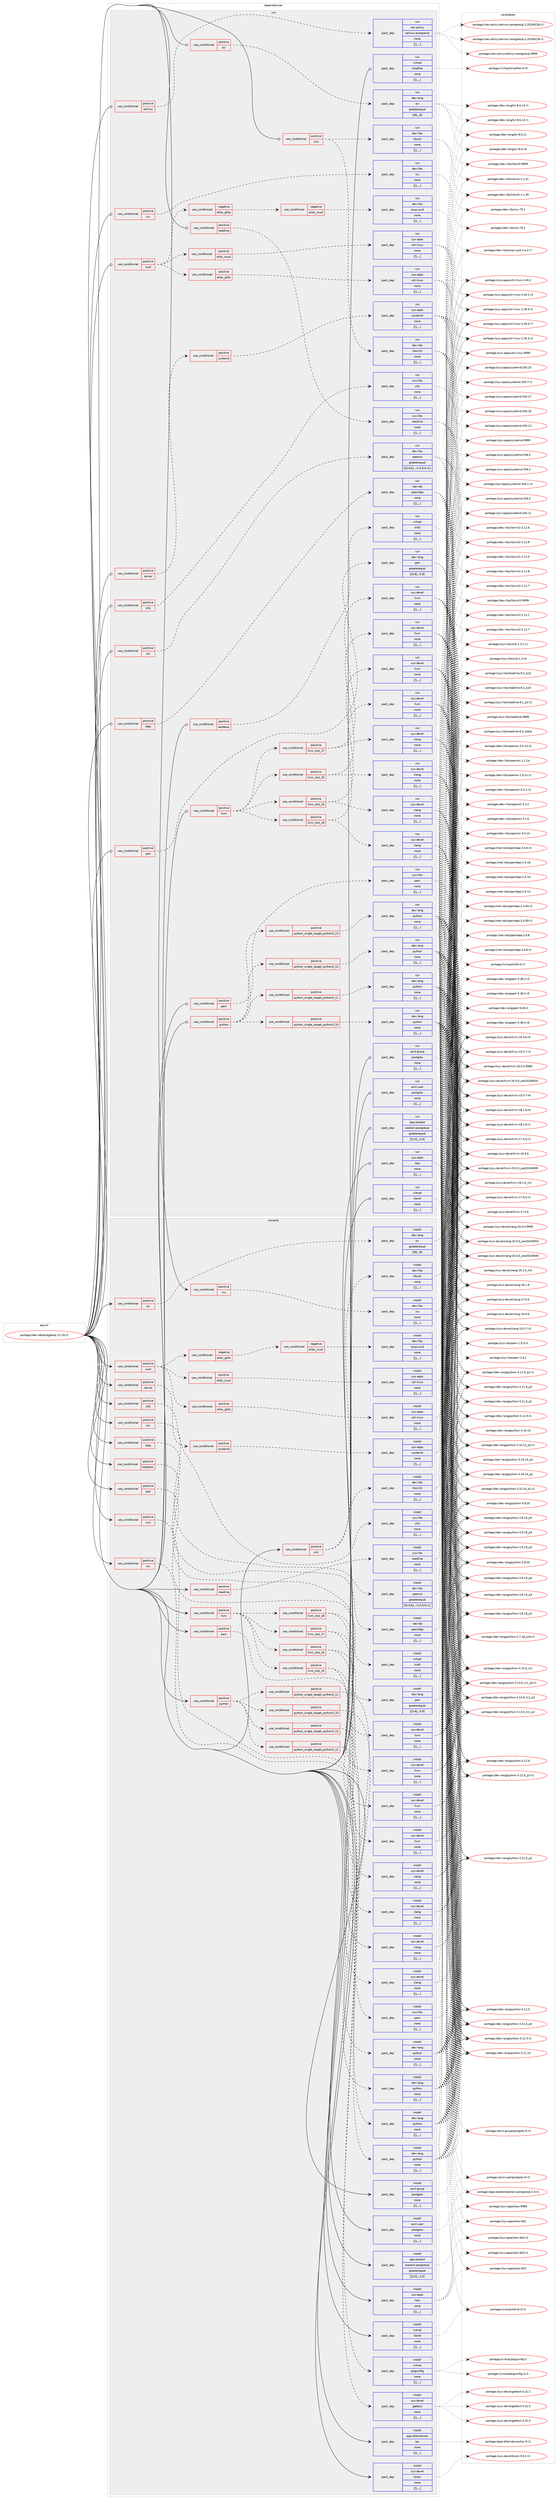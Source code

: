 digraph prolog {

# *************
# Graph options
# *************

newrank=true;
concentrate=true;
compound=true;
graph [rankdir=LR,fontname=Helvetica,fontsize=10,ranksep=1.5];#, ranksep=2.5, nodesep=0.2];
edge  [arrowhead=vee];
node  [fontname=Helvetica,fontsize=10];

# **********
# The ebuild
# **********

subgraph cluster_leftcol {
color=gray;
label=<<i>ebuild</i>>;
id [label="portage://dev-db/postgresql-12.19-r2", color=red, width=4, href="../dev-db/postgresql-12.19-r2.svg"];
}

# ****************
# The dependencies
# ****************

subgraph cluster_midcol {
color=gray;
label=<<i>dependencies</i>>;
subgraph cluster_compile {
fillcolor="#eeeeee";
style=filled;
label=<<i>compile</i>>;
subgraph cond19006 {
dependency70994 [label=<<TABLE BORDER="0" CELLBORDER="1" CELLSPACING="0" CELLPADDING="4"><TR><TD ROWSPAN="3" CELLPADDING="10">use_conditional</TD></TR><TR><TD>positive</TD></TR><TR><TD>icu</TD></TR></TABLE>>, shape=none, color=red];
subgraph pack51041 {
dependency70995 [label=<<TABLE BORDER="0" CELLBORDER="1" CELLSPACING="0" CELLPADDING="4" WIDTH="220"><TR><TD ROWSPAN="6" CELLPADDING="30">pack_dep</TD></TR><TR><TD WIDTH="110">install</TD></TR><TR><TD>dev-libs</TD></TR><TR><TD>icu</TD></TR><TR><TD>none</TD></TR><TR><TD>[[],,,,]</TD></TR></TABLE>>, shape=none, color=blue];
}
dependency70994:e -> dependency70995:w [weight=20,style="dashed",arrowhead="vee"];
}
id:e -> dependency70994:w [weight=20,style="solid",arrowhead="vee"];
subgraph cond19007 {
dependency70996 [label=<<TABLE BORDER="0" CELLBORDER="1" CELLSPACING="0" CELLPADDING="4"><TR><TD ROWSPAN="3" CELLPADDING="10">use_conditional</TD></TR><TR><TD>positive</TD></TR><TR><TD>kerberos</TD></TR></TABLE>>, shape=none, color=red];
subgraph pack51042 {
dependency70997 [label=<<TABLE BORDER="0" CELLBORDER="1" CELLSPACING="0" CELLPADDING="4" WIDTH="220"><TR><TD ROWSPAN="6" CELLPADDING="30">pack_dep</TD></TR><TR><TD WIDTH="110">install</TD></TR><TR><TD>virtual</TD></TR><TR><TD>krb5</TD></TR><TR><TD>none</TD></TR><TR><TD>[[],,,,]</TD></TR></TABLE>>, shape=none, color=blue];
}
dependency70996:e -> dependency70997:w [weight=20,style="dashed",arrowhead="vee"];
}
id:e -> dependency70996:w [weight=20,style="solid",arrowhead="vee"];
subgraph cond19008 {
dependency70998 [label=<<TABLE BORDER="0" CELLBORDER="1" CELLSPACING="0" CELLPADDING="4"><TR><TD ROWSPAN="3" CELLPADDING="10">use_conditional</TD></TR><TR><TD>positive</TD></TR><TR><TD>ldap</TD></TR></TABLE>>, shape=none, color=red];
subgraph pack51043 {
dependency70999 [label=<<TABLE BORDER="0" CELLBORDER="1" CELLSPACING="0" CELLPADDING="4" WIDTH="220"><TR><TD ROWSPAN="6" CELLPADDING="30">pack_dep</TD></TR><TR><TD WIDTH="110">install</TD></TR><TR><TD>net-nds</TD></TR><TR><TD>openldap</TD></TR><TR><TD>none</TD></TR><TR><TD>[[],,,,]</TD></TR></TABLE>>, shape=none, color=blue];
}
dependency70998:e -> dependency70999:w [weight=20,style="dashed",arrowhead="vee"];
}
id:e -> dependency70998:w [weight=20,style="solid",arrowhead="vee"];
subgraph cond19009 {
dependency71000 [label=<<TABLE BORDER="0" CELLBORDER="1" CELLSPACING="0" CELLPADDING="4"><TR><TD ROWSPAN="3" CELLPADDING="10">use_conditional</TD></TR><TR><TD>positive</TD></TR><TR><TD>llvm</TD></TR></TABLE>>, shape=none, color=red];
subgraph cond19010 {
dependency71001 [label=<<TABLE BORDER="0" CELLBORDER="1" CELLSPACING="0" CELLPADDING="4"><TR><TD ROWSPAN="3" CELLPADDING="10">use_conditional</TD></TR><TR><TD>positive</TD></TR><TR><TD>llvm_slot_15</TD></TR></TABLE>>, shape=none, color=red];
subgraph pack51044 {
dependency71002 [label=<<TABLE BORDER="0" CELLBORDER="1" CELLSPACING="0" CELLPADDING="4" WIDTH="220"><TR><TD ROWSPAN="6" CELLPADDING="30">pack_dep</TD></TR><TR><TD WIDTH="110">install</TD></TR><TR><TD>sys-devel</TD></TR><TR><TD>clang</TD></TR><TR><TD>none</TD></TR><TR><TD>[[],,,,]</TD></TR></TABLE>>, shape=none, color=blue];
}
dependency71001:e -> dependency71002:w [weight=20,style="dashed",arrowhead="vee"];
subgraph pack51045 {
dependency71003 [label=<<TABLE BORDER="0" CELLBORDER="1" CELLSPACING="0" CELLPADDING="4" WIDTH="220"><TR><TD ROWSPAN="6" CELLPADDING="30">pack_dep</TD></TR><TR><TD WIDTH="110">install</TD></TR><TR><TD>sys-devel</TD></TR><TR><TD>llvm</TD></TR><TR><TD>none</TD></TR><TR><TD>[[],,,,]</TD></TR></TABLE>>, shape=none, color=blue];
}
dependency71001:e -> dependency71003:w [weight=20,style="dashed",arrowhead="vee"];
}
dependency71000:e -> dependency71001:w [weight=20,style="dashed",arrowhead="vee"];
subgraph cond19011 {
dependency71004 [label=<<TABLE BORDER="0" CELLBORDER="1" CELLSPACING="0" CELLPADDING="4"><TR><TD ROWSPAN="3" CELLPADDING="10">use_conditional</TD></TR><TR><TD>positive</TD></TR><TR><TD>llvm_slot_16</TD></TR></TABLE>>, shape=none, color=red];
subgraph pack51046 {
dependency71005 [label=<<TABLE BORDER="0" CELLBORDER="1" CELLSPACING="0" CELLPADDING="4" WIDTH="220"><TR><TD ROWSPAN="6" CELLPADDING="30">pack_dep</TD></TR><TR><TD WIDTH="110">install</TD></TR><TR><TD>sys-devel</TD></TR><TR><TD>clang</TD></TR><TR><TD>none</TD></TR><TR><TD>[[],,,,]</TD></TR></TABLE>>, shape=none, color=blue];
}
dependency71004:e -> dependency71005:w [weight=20,style="dashed",arrowhead="vee"];
subgraph pack51047 {
dependency71006 [label=<<TABLE BORDER="0" CELLBORDER="1" CELLSPACING="0" CELLPADDING="4" WIDTH="220"><TR><TD ROWSPAN="6" CELLPADDING="30">pack_dep</TD></TR><TR><TD WIDTH="110">install</TD></TR><TR><TD>sys-devel</TD></TR><TR><TD>llvm</TD></TR><TR><TD>none</TD></TR><TR><TD>[[],,,,]</TD></TR></TABLE>>, shape=none, color=blue];
}
dependency71004:e -> dependency71006:w [weight=20,style="dashed",arrowhead="vee"];
}
dependency71000:e -> dependency71004:w [weight=20,style="dashed",arrowhead="vee"];
subgraph cond19012 {
dependency71007 [label=<<TABLE BORDER="0" CELLBORDER="1" CELLSPACING="0" CELLPADDING="4"><TR><TD ROWSPAN="3" CELLPADDING="10">use_conditional</TD></TR><TR><TD>positive</TD></TR><TR><TD>llvm_slot_17</TD></TR></TABLE>>, shape=none, color=red];
subgraph pack51048 {
dependency71008 [label=<<TABLE BORDER="0" CELLBORDER="1" CELLSPACING="0" CELLPADDING="4" WIDTH="220"><TR><TD ROWSPAN="6" CELLPADDING="30">pack_dep</TD></TR><TR><TD WIDTH="110">install</TD></TR><TR><TD>sys-devel</TD></TR><TR><TD>clang</TD></TR><TR><TD>none</TD></TR><TR><TD>[[],,,,]</TD></TR></TABLE>>, shape=none, color=blue];
}
dependency71007:e -> dependency71008:w [weight=20,style="dashed",arrowhead="vee"];
subgraph pack51049 {
dependency71009 [label=<<TABLE BORDER="0" CELLBORDER="1" CELLSPACING="0" CELLPADDING="4" WIDTH="220"><TR><TD ROWSPAN="6" CELLPADDING="30">pack_dep</TD></TR><TR><TD WIDTH="110">install</TD></TR><TR><TD>sys-devel</TD></TR><TR><TD>llvm</TD></TR><TR><TD>none</TD></TR><TR><TD>[[],,,,]</TD></TR></TABLE>>, shape=none, color=blue];
}
dependency71007:e -> dependency71009:w [weight=20,style="dashed",arrowhead="vee"];
}
dependency71000:e -> dependency71007:w [weight=20,style="dashed",arrowhead="vee"];
subgraph cond19013 {
dependency71010 [label=<<TABLE BORDER="0" CELLBORDER="1" CELLSPACING="0" CELLPADDING="4"><TR><TD ROWSPAN="3" CELLPADDING="10">use_conditional</TD></TR><TR><TD>positive</TD></TR><TR><TD>llvm_slot_18</TD></TR></TABLE>>, shape=none, color=red];
subgraph pack51050 {
dependency71011 [label=<<TABLE BORDER="0" CELLBORDER="1" CELLSPACING="0" CELLPADDING="4" WIDTH="220"><TR><TD ROWSPAN="6" CELLPADDING="30">pack_dep</TD></TR><TR><TD WIDTH="110">install</TD></TR><TR><TD>sys-devel</TD></TR><TR><TD>clang</TD></TR><TR><TD>none</TD></TR><TR><TD>[[],,,,]</TD></TR></TABLE>>, shape=none, color=blue];
}
dependency71010:e -> dependency71011:w [weight=20,style="dashed",arrowhead="vee"];
subgraph pack51051 {
dependency71012 [label=<<TABLE BORDER="0" CELLBORDER="1" CELLSPACING="0" CELLPADDING="4" WIDTH="220"><TR><TD ROWSPAN="6" CELLPADDING="30">pack_dep</TD></TR><TR><TD WIDTH="110">install</TD></TR><TR><TD>sys-devel</TD></TR><TR><TD>llvm</TD></TR><TR><TD>none</TD></TR><TR><TD>[[],,,,]</TD></TR></TABLE>>, shape=none, color=blue];
}
dependency71010:e -> dependency71012:w [weight=20,style="dashed",arrowhead="vee"];
}
dependency71000:e -> dependency71010:w [weight=20,style="dashed",arrowhead="vee"];
}
id:e -> dependency71000:w [weight=20,style="solid",arrowhead="vee"];
subgraph cond19014 {
dependency71013 [label=<<TABLE BORDER="0" CELLBORDER="1" CELLSPACING="0" CELLPADDING="4"><TR><TD ROWSPAN="3" CELLPADDING="10">use_conditional</TD></TR><TR><TD>positive</TD></TR><TR><TD>nls</TD></TR></TABLE>>, shape=none, color=red];
subgraph pack51052 {
dependency71014 [label=<<TABLE BORDER="0" CELLBORDER="1" CELLSPACING="0" CELLPADDING="4" WIDTH="220"><TR><TD ROWSPAN="6" CELLPADDING="30">pack_dep</TD></TR><TR><TD WIDTH="110">install</TD></TR><TR><TD>sys-devel</TD></TR><TR><TD>gettext</TD></TR><TR><TD>none</TD></TR><TR><TD>[[],,,,]</TD></TR></TABLE>>, shape=none, color=blue];
}
dependency71013:e -> dependency71014:w [weight=20,style="dashed",arrowhead="vee"];
}
id:e -> dependency71013:w [weight=20,style="solid",arrowhead="vee"];
subgraph cond19015 {
dependency71015 [label=<<TABLE BORDER="0" CELLBORDER="1" CELLSPACING="0" CELLPADDING="4"><TR><TD ROWSPAN="3" CELLPADDING="10">use_conditional</TD></TR><TR><TD>positive</TD></TR><TR><TD>pam</TD></TR></TABLE>>, shape=none, color=red];
subgraph pack51053 {
dependency71016 [label=<<TABLE BORDER="0" CELLBORDER="1" CELLSPACING="0" CELLPADDING="4" WIDTH="220"><TR><TD ROWSPAN="6" CELLPADDING="30">pack_dep</TD></TR><TR><TD WIDTH="110">install</TD></TR><TR><TD>sys-libs</TD></TR><TR><TD>pam</TD></TR><TR><TD>none</TD></TR><TR><TD>[[],,,,]</TD></TR></TABLE>>, shape=none, color=blue];
}
dependency71015:e -> dependency71016:w [weight=20,style="dashed",arrowhead="vee"];
}
id:e -> dependency71015:w [weight=20,style="solid",arrowhead="vee"];
subgraph cond19016 {
dependency71017 [label=<<TABLE BORDER="0" CELLBORDER="1" CELLSPACING="0" CELLPADDING="4"><TR><TD ROWSPAN="3" CELLPADDING="10">use_conditional</TD></TR><TR><TD>positive</TD></TR><TR><TD>perl</TD></TR></TABLE>>, shape=none, color=red];
subgraph pack51054 {
dependency71018 [label=<<TABLE BORDER="0" CELLBORDER="1" CELLSPACING="0" CELLPADDING="4" WIDTH="220"><TR><TD ROWSPAN="6" CELLPADDING="30">pack_dep</TD></TR><TR><TD WIDTH="110">install</TD></TR><TR><TD>dev-lang</TD></TR><TR><TD>perl</TD></TR><TR><TD>greaterequal</TD></TR><TR><TD>[[5,8],,,5.8]</TD></TR></TABLE>>, shape=none, color=blue];
}
dependency71017:e -> dependency71018:w [weight=20,style="dashed",arrowhead="vee"];
}
id:e -> dependency71017:w [weight=20,style="solid",arrowhead="vee"];
subgraph cond19017 {
dependency71019 [label=<<TABLE BORDER="0" CELLBORDER="1" CELLSPACING="0" CELLPADDING="4"><TR><TD ROWSPAN="3" CELLPADDING="10">use_conditional</TD></TR><TR><TD>positive</TD></TR><TR><TD>python</TD></TR></TABLE>>, shape=none, color=red];
subgraph cond19018 {
dependency71020 [label=<<TABLE BORDER="0" CELLBORDER="1" CELLSPACING="0" CELLPADDING="4"><TR><TD ROWSPAN="3" CELLPADDING="10">use_conditional</TD></TR><TR><TD>positive</TD></TR><TR><TD>python_single_target_python3_10</TD></TR></TABLE>>, shape=none, color=red];
subgraph pack51055 {
dependency71021 [label=<<TABLE BORDER="0" CELLBORDER="1" CELLSPACING="0" CELLPADDING="4" WIDTH="220"><TR><TD ROWSPAN="6" CELLPADDING="30">pack_dep</TD></TR><TR><TD WIDTH="110">install</TD></TR><TR><TD>dev-lang</TD></TR><TR><TD>python</TD></TR><TR><TD>none</TD></TR><TR><TD>[[],,,,]</TD></TR></TABLE>>, shape=none, color=blue];
}
dependency71020:e -> dependency71021:w [weight=20,style="dashed",arrowhead="vee"];
}
dependency71019:e -> dependency71020:w [weight=20,style="dashed",arrowhead="vee"];
subgraph cond19019 {
dependency71022 [label=<<TABLE BORDER="0" CELLBORDER="1" CELLSPACING="0" CELLPADDING="4"><TR><TD ROWSPAN="3" CELLPADDING="10">use_conditional</TD></TR><TR><TD>positive</TD></TR><TR><TD>python_single_target_python3_11</TD></TR></TABLE>>, shape=none, color=red];
subgraph pack51056 {
dependency71023 [label=<<TABLE BORDER="0" CELLBORDER="1" CELLSPACING="0" CELLPADDING="4" WIDTH="220"><TR><TD ROWSPAN="6" CELLPADDING="30">pack_dep</TD></TR><TR><TD WIDTH="110">install</TD></TR><TR><TD>dev-lang</TD></TR><TR><TD>python</TD></TR><TR><TD>none</TD></TR><TR><TD>[[],,,,]</TD></TR></TABLE>>, shape=none, color=blue];
}
dependency71022:e -> dependency71023:w [weight=20,style="dashed",arrowhead="vee"];
}
dependency71019:e -> dependency71022:w [weight=20,style="dashed",arrowhead="vee"];
subgraph cond19020 {
dependency71024 [label=<<TABLE BORDER="0" CELLBORDER="1" CELLSPACING="0" CELLPADDING="4"><TR><TD ROWSPAN="3" CELLPADDING="10">use_conditional</TD></TR><TR><TD>positive</TD></TR><TR><TD>python_single_target_python3_12</TD></TR></TABLE>>, shape=none, color=red];
subgraph pack51057 {
dependency71025 [label=<<TABLE BORDER="0" CELLBORDER="1" CELLSPACING="0" CELLPADDING="4" WIDTH="220"><TR><TD ROWSPAN="6" CELLPADDING="30">pack_dep</TD></TR><TR><TD WIDTH="110">install</TD></TR><TR><TD>dev-lang</TD></TR><TR><TD>python</TD></TR><TR><TD>none</TD></TR><TR><TD>[[],,,,]</TD></TR></TABLE>>, shape=none, color=blue];
}
dependency71024:e -> dependency71025:w [weight=20,style="dashed",arrowhead="vee"];
}
dependency71019:e -> dependency71024:w [weight=20,style="dashed",arrowhead="vee"];
subgraph cond19021 {
dependency71026 [label=<<TABLE BORDER="0" CELLBORDER="1" CELLSPACING="0" CELLPADDING="4"><TR><TD ROWSPAN="3" CELLPADDING="10">use_conditional</TD></TR><TR><TD>positive</TD></TR><TR><TD>python_single_target_python3_13</TD></TR></TABLE>>, shape=none, color=red];
subgraph pack51058 {
dependency71027 [label=<<TABLE BORDER="0" CELLBORDER="1" CELLSPACING="0" CELLPADDING="4" WIDTH="220"><TR><TD ROWSPAN="6" CELLPADDING="30">pack_dep</TD></TR><TR><TD WIDTH="110">install</TD></TR><TR><TD>dev-lang</TD></TR><TR><TD>python</TD></TR><TR><TD>none</TD></TR><TR><TD>[[],,,,]</TD></TR></TABLE>>, shape=none, color=blue];
}
dependency71026:e -> dependency71027:w [weight=20,style="dashed",arrowhead="vee"];
}
dependency71019:e -> dependency71026:w [weight=20,style="dashed",arrowhead="vee"];
}
id:e -> dependency71019:w [weight=20,style="solid",arrowhead="vee"];
subgraph cond19022 {
dependency71028 [label=<<TABLE BORDER="0" CELLBORDER="1" CELLSPACING="0" CELLPADDING="4"><TR><TD ROWSPAN="3" CELLPADDING="10">use_conditional</TD></TR><TR><TD>positive</TD></TR><TR><TD>readline</TD></TR></TABLE>>, shape=none, color=red];
subgraph pack51059 {
dependency71029 [label=<<TABLE BORDER="0" CELLBORDER="1" CELLSPACING="0" CELLPADDING="4" WIDTH="220"><TR><TD ROWSPAN="6" CELLPADDING="30">pack_dep</TD></TR><TR><TD WIDTH="110">install</TD></TR><TR><TD>sys-libs</TD></TR><TR><TD>readline</TD></TR><TR><TD>none</TD></TR><TR><TD>[[],,,,]</TD></TR></TABLE>>, shape=none, color=blue];
}
dependency71028:e -> dependency71029:w [weight=20,style="dashed",arrowhead="vee"];
}
id:e -> dependency71028:w [weight=20,style="solid",arrowhead="vee"];
subgraph cond19023 {
dependency71030 [label=<<TABLE BORDER="0" CELLBORDER="1" CELLSPACING="0" CELLPADDING="4"><TR><TD ROWSPAN="3" CELLPADDING="10">use_conditional</TD></TR><TR><TD>positive</TD></TR><TR><TD>server</TD></TR></TABLE>>, shape=none, color=red];
subgraph cond19024 {
dependency71031 [label=<<TABLE BORDER="0" CELLBORDER="1" CELLSPACING="0" CELLPADDING="4"><TR><TD ROWSPAN="3" CELLPADDING="10">use_conditional</TD></TR><TR><TD>positive</TD></TR><TR><TD>systemd</TD></TR></TABLE>>, shape=none, color=red];
subgraph pack51060 {
dependency71032 [label=<<TABLE BORDER="0" CELLBORDER="1" CELLSPACING="0" CELLPADDING="4" WIDTH="220"><TR><TD ROWSPAN="6" CELLPADDING="30">pack_dep</TD></TR><TR><TD WIDTH="110">install</TD></TR><TR><TD>sys-apps</TD></TR><TR><TD>systemd</TD></TR><TR><TD>none</TD></TR><TR><TD>[[],,,,]</TD></TR></TABLE>>, shape=none, color=blue];
}
dependency71031:e -> dependency71032:w [weight=20,style="dashed",arrowhead="vee"];
}
dependency71030:e -> dependency71031:w [weight=20,style="dashed",arrowhead="vee"];
}
id:e -> dependency71030:w [weight=20,style="solid",arrowhead="vee"];
subgraph cond19025 {
dependency71033 [label=<<TABLE BORDER="0" CELLBORDER="1" CELLSPACING="0" CELLPADDING="4"><TR><TD ROWSPAN="3" CELLPADDING="10">use_conditional</TD></TR><TR><TD>positive</TD></TR><TR><TD>ssl</TD></TR></TABLE>>, shape=none, color=red];
subgraph pack51061 {
dependency71034 [label=<<TABLE BORDER="0" CELLBORDER="1" CELLSPACING="0" CELLPADDING="4" WIDTH="220"><TR><TD ROWSPAN="6" CELLPADDING="30">pack_dep</TD></TR><TR><TD WIDTH="110">install</TD></TR><TR><TD>dev-libs</TD></TR><TR><TD>openssl</TD></TR><TR><TD>greaterequal</TD></TR><TR><TD>[[0,9,6],,-r1,0.9.6-r1]</TD></TR></TABLE>>, shape=none, color=blue];
}
dependency71033:e -> dependency71034:w [weight=20,style="dashed",arrowhead="vee"];
}
id:e -> dependency71033:w [weight=20,style="solid",arrowhead="vee"];
subgraph cond19026 {
dependency71035 [label=<<TABLE BORDER="0" CELLBORDER="1" CELLSPACING="0" CELLPADDING="4"><TR><TD ROWSPAN="3" CELLPADDING="10">use_conditional</TD></TR><TR><TD>positive</TD></TR><TR><TD>tcl</TD></TR></TABLE>>, shape=none, color=red];
subgraph pack51062 {
dependency71036 [label=<<TABLE BORDER="0" CELLBORDER="1" CELLSPACING="0" CELLPADDING="4" WIDTH="220"><TR><TD ROWSPAN="6" CELLPADDING="30">pack_dep</TD></TR><TR><TD WIDTH="110">install</TD></TR><TR><TD>dev-lang</TD></TR><TR><TD>tcl</TD></TR><TR><TD>greaterequal</TD></TR><TR><TD>[[8],,,8]</TD></TR></TABLE>>, shape=none, color=blue];
}
dependency71035:e -> dependency71036:w [weight=20,style="dashed",arrowhead="vee"];
}
id:e -> dependency71035:w [weight=20,style="solid",arrowhead="vee"];
subgraph cond19027 {
dependency71037 [label=<<TABLE BORDER="0" CELLBORDER="1" CELLSPACING="0" CELLPADDING="4"><TR><TD ROWSPAN="3" CELLPADDING="10">use_conditional</TD></TR><TR><TD>positive</TD></TR><TR><TD>uuid</TD></TR></TABLE>>, shape=none, color=red];
subgraph cond19028 {
dependency71038 [label=<<TABLE BORDER="0" CELLBORDER="1" CELLSPACING="0" CELLPADDING="4"><TR><TD ROWSPAN="3" CELLPADDING="10">use_conditional</TD></TR><TR><TD>positive</TD></TR><TR><TD>elibc_glibc</TD></TR></TABLE>>, shape=none, color=red];
subgraph pack51063 {
dependency71039 [label=<<TABLE BORDER="0" CELLBORDER="1" CELLSPACING="0" CELLPADDING="4" WIDTH="220"><TR><TD ROWSPAN="6" CELLPADDING="30">pack_dep</TD></TR><TR><TD WIDTH="110">install</TD></TR><TR><TD>sys-apps</TD></TR><TR><TD>util-linux</TD></TR><TR><TD>none</TD></TR><TR><TD>[[],,,,]</TD></TR></TABLE>>, shape=none, color=blue];
}
dependency71038:e -> dependency71039:w [weight=20,style="dashed",arrowhead="vee"];
}
dependency71037:e -> dependency71038:w [weight=20,style="dashed",arrowhead="vee"];
subgraph cond19029 {
dependency71040 [label=<<TABLE BORDER="0" CELLBORDER="1" CELLSPACING="0" CELLPADDING="4"><TR><TD ROWSPAN="3" CELLPADDING="10">use_conditional</TD></TR><TR><TD>positive</TD></TR><TR><TD>elibc_musl</TD></TR></TABLE>>, shape=none, color=red];
subgraph pack51064 {
dependency71041 [label=<<TABLE BORDER="0" CELLBORDER="1" CELLSPACING="0" CELLPADDING="4" WIDTH="220"><TR><TD ROWSPAN="6" CELLPADDING="30">pack_dep</TD></TR><TR><TD WIDTH="110">install</TD></TR><TR><TD>sys-apps</TD></TR><TR><TD>util-linux</TD></TR><TR><TD>none</TD></TR><TR><TD>[[],,,,]</TD></TR></TABLE>>, shape=none, color=blue];
}
dependency71040:e -> dependency71041:w [weight=20,style="dashed",arrowhead="vee"];
}
dependency71037:e -> dependency71040:w [weight=20,style="dashed",arrowhead="vee"];
subgraph cond19030 {
dependency71042 [label=<<TABLE BORDER="0" CELLBORDER="1" CELLSPACING="0" CELLPADDING="4"><TR><TD ROWSPAN="3" CELLPADDING="10">use_conditional</TD></TR><TR><TD>negative</TD></TR><TR><TD>elibc_glibc</TD></TR></TABLE>>, shape=none, color=red];
subgraph cond19031 {
dependency71043 [label=<<TABLE BORDER="0" CELLBORDER="1" CELLSPACING="0" CELLPADDING="4"><TR><TD ROWSPAN="3" CELLPADDING="10">use_conditional</TD></TR><TR><TD>negative</TD></TR><TR><TD>elibc_musl</TD></TR></TABLE>>, shape=none, color=red];
subgraph pack51065 {
dependency71044 [label=<<TABLE BORDER="0" CELLBORDER="1" CELLSPACING="0" CELLPADDING="4" WIDTH="220"><TR><TD ROWSPAN="6" CELLPADDING="30">pack_dep</TD></TR><TR><TD WIDTH="110">install</TD></TR><TR><TD>dev-libs</TD></TR><TR><TD>ossp-uuid</TD></TR><TR><TD>none</TD></TR><TR><TD>[[],,,,]</TD></TR></TABLE>>, shape=none, color=blue];
}
dependency71043:e -> dependency71044:w [weight=20,style="dashed",arrowhead="vee"];
}
dependency71042:e -> dependency71043:w [weight=20,style="dashed",arrowhead="vee"];
}
dependency71037:e -> dependency71042:w [weight=20,style="dashed",arrowhead="vee"];
}
id:e -> dependency71037:w [weight=20,style="solid",arrowhead="vee"];
subgraph cond19032 {
dependency71045 [label=<<TABLE BORDER="0" CELLBORDER="1" CELLSPACING="0" CELLPADDING="4"><TR><TD ROWSPAN="3" CELLPADDING="10">use_conditional</TD></TR><TR><TD>positive</TD></TR><TR><TD>xml</TD></TR></TABLE>>, shape=none, color=red];
subgraph pack51066 {
dependency71046 [label=<<TABLE BORDER="0" CELLBORDER="1" CELLSPACING="0" CELLPADDING="4" WIDTH="220"><TR><TD ROWSPAN="6" CELLPADDING="30">pack_dep</TD></TR><TR><TD WIDTH="110">install</TD></TR><TR><TD>dev-libs</TD></TR><TR><TD>libxml2</TD></TR><TR><TD>none</TD></TR><TR><TD>[[],,,,]</TD></TR></TABLE>>, shape=none, color=blue];
}
dependency71045:e -> dependency71046:w [weight=20,style="dashed",arrowhead="vee"];
subgraph pack51067 {
dependency71047 [label=<<TABLE BORDER="0" CELLBORDER="1" CELLSPACING="0" CELLPADDING="4" WIDTH="220"><TR><TD ROWSPAN="6" CELLPADDING="30">pack_dep</TD></TR><TR><TD WIDTH="110">install</TD></TR><TR><TD>dev-libs</TD></TR><TR><TD>libxslt</TD></TR><TR><TD>none</TD></TR><TR><TD>[[],,,,]</TD></TR></TABLE>>, shape=none, color=blue];
}
dependency71045:e -> dependency71047:w [weight=20,style="dashed",arrowhead="vee"];
}
id:e -> dependency71045:w [weight=20,style="solid",arrowhead="vee"];
subgraph cond19033 {
dependency71048 [label=<<TABLE BORDER="0" CELLBORDER="1" CELLSPACING="0" CELLPADDING="4"><TR><TD ROWSPAN="3" CELLPADDING="10">use_conditional</TD></TR><TR><TD>positive</TD></TR><TR><TD>xml</TD></TR></TABLE>>, shape=none, color=red];
subgraph pack51068 {
dependency71049 [label=<<TABLE BORDER="0" CELLBORDER="1" CELLSPACING="0" CELLPADDING="4" WIDTH="220"><TR><TD ROWSPAN="6" CELLPADDING="30">pack_dep</TD></TR><TR><TD WIDTH="110">install</TD></TR><TR><TD>virtual</TD></TR><TR><TD>pkgconfig</TD></TR><TR><TD>none</TD></TR><TR><TD>[[],,,,]</TD></TR></TABLE>>, shape=none, color=blue];
}
dependency71048:e -> dependency71049:w [weight=20,style="dashed",arrowhead="vee"];
}
id:e -> dependency71048:w [weight=20,style="solid",arrowhead="vee"];
subgraph cond19034 {
dependency71050 [label=<<TABLE BORDER="0" CELLBORDER="1" CELLSPACING="0" CELLPADDING="4"><TR><TD ROWSPAN="3" CELLPADDING="10">use_conditional</TD></TR><TR><TD>positive</TD></TR><TR><TD>zlib</TD></TR></TABLE>>, shape=none, color=red];
subgraph pack51069 {
dependency71051 [label=<<TABLE BORDER="0" CELLBORDER="1" CELLSPACING="0" CELLPADDING="4" WIDTH="220"><TR><TD ROWSPAN="6" CELLPADDING="30">pack_dep</TD></TR><TR><TD WIDTH="110">install</TD></TR><TR><TD>sys-libs</TD></TR><TR><TD>zlib</TD></TR><TR><TD>none</TD></TR><TR><TD>[[],,,,]</TD></TR></TABLE>>, shape=none, color=blue];
}
dependency71050:e -> dependency71051:w [weight=20,style="dashed",arrowhead="vee"];
}
id:e -> dependency71050:w [weight=20,style="solid",arrowhead="vee"];
subgraph pack51070 {
dependency71052 [label=<<TABLE BORDER="0" CELLBORDER="1" CELLSPACING="0" CELLPADDING="4" WIDTH="220"><TR><TD ROWSPAN="6" CELLPADDING="30">pack_dep</TD></TR><TR><TD WIDTH="110">install</TD></TR><TR><TD>acct-group</TD></TR><TR><TD>postgres</TD></TR><TR><TD>none</TD></TR><TR><TD>[[],,,,]</TD></TR></TABLE>>, shape=none, color=blue];
}
id:e -> dependency71052:w [weight=20,style="solid",arrowhead="vee"];
subgraph pack51071 {
dependency71053 [label=<<TABLE BORDER="0" CELLBORDER="1" CELLSPACING="0" CELLPADDING="4" WIDTH="220"><TR><TD ROWSPAN="6" CELLPADDING="30">pack_dep</TD></TR><TR><TD WIDTH="110">install</TD></TR><TR><TD>acct-user</TD></TR><TR><TD>postgres</TD></TR><TR><TD>none</TD></TR><TR><TD>[[],,,,]</TD></TR></TABLE>>, shape=none, color=blue];
}
id:e -> dependency71053:w [weight=20,style="solid",arrowhead="vee"];
subgraph pack51072 {
dependency71054 [label=<<TABLE BORDER="0" CELLBORDER="1" CELLSPACING="0" CELLPADDING="4" WIDTH="220"><TR><TD ROWSPAN="6" CELLPADDING="30">pack_dep</TD></TR><TR><TD WIDTH="110">install</TD></TR><TR><TD>app-alternatives</TD></TR><TR><TD>lex</TD></TR><TR><TD>none</TD></TR><TR><TD>[[],,,,]</TD></TR></TABLE>>, shape=none, color=blue];
}
id:e -> dependency71054:w [weight=20,style="solid",arrowhead="vee"];
subgraph pack51073 {
dependency71055 [label=<<TABLE BORDER="0" CELLBORDER="1" CELLSPACING="0" CELLPADDING="4" WIDTH="220"><TR><TD ROWSPAN="6" CELLPADDING="30">pack_dep</TD></TR><TR><TD WIDTH="110">install</TD></TR><TR><TD>app-eselect</TD></TR><TR><TD>eselect-postgresql</TD></TR><TR><TD>greaterequal</TD></TR><TR><TD>[[2,0],,,2.0]</TD></TR></TABLE>>, shape=none, color=blue];
}
id:e -> dependency71055:w [weight=20,style="solid",arrowhead="vee"];
subgraph pack51074 {
dependency71056 [label=<<TABLE BORDER="0" CELLBORDER="1" CELLSPACING="0" CELLPADDING="4" WIDTH="220"><TR><TD ROWSPAN="6" CELLPADDING="30">pack_dep</TD></TR><TR><TD WIDTH="110">install</TD></TR><TR><TD>sys-apps</TD></TR><TR><TD>less</TD></TR><TR><TD>none</TD></TR><TR><TD>[[],,,,]</TD></TR></TABLE>>, shape=none, color=blue];
}
id:e -> dependency71056:w [weight=20,style="solid",arrowhead="vee"];
subgraph pack51075 {
dependency71057 [label=<<TABLE BORDER="0" CELLBORDER="1" CELLSPACING="0" CELLPADDING="4" WIDTH="220"><TR><TD ROWSPAN="6" CELLPADDING="30">pack_dep</TD></TR><TR><TD WIDTH="110">install</TD></TR><TR><TD>sys-devel</TD></TR><TR><TD>bison</TD></TR><TR><TD>none</TD></TR><TR><TD>[[],,,,]</TD></TR></TABLE>>, shape=none, color=blue];
}
id:e -> dependency71057:w [weight=20,style="solid",arrowhead="vee"];
subgraph pack51076 {
dependency71058 [label=<<TABLE BORDER="0" CELLBORDER="1" CELLSPACING="0" CELLPADDING="4" WIDTH="220"><TR><TD ROWSPAN="6" CELLPADDING="30">pack_dep</TD></TR><TR><TD WIDTH="110">install</TD></TR><TR><TD>virtual</TD></TR><TR><TD>libintl</TD></TR><TR><TD>none</TD></TR><TR><TD>[[],,,,]</TD></TR></TABLE>>, shape=none, color=blue];
}
id:e -> dependency71058:w [weight=20,style="solid",arrowhead="vee"];
}
subgraph cluster_compileandrun {
fillcolor="#eeeeee";
style=filled;
label=<<i>compile and run</i>>;
}
subgraph cluster_run {
fillcolor="#eeeeee";
style=filled;
label=<<i>run</i>>;
subgraph cond19035 {
dependency71059 [label=<<TABLE BORDER="0" CELLBORDER="1" CELLSPACING="0" CELLPADDING="4"><TR><TD ROWSPAN="3" CELLPADDING="10">use_conditional</TD></TR><TR><TD>positive</TD></TR><TR><TD>icu</TD></TR></TABLE>>, shape=none, color=red];
subgraph pack51077 {
dependency71060 [label=<<TABLE BORDER="0" CELLBORDER="1" CELLSPACING="0" CELLPADDING="4" WIDTH="220"><TR><TD ROWSPAN="6" CELLPADDING="30">pack_dep</TD></TR><TR><TD WIDTH="110">run</TD></TR><TR><TD>dev-libs</TD></TR><TR><TD>icu</TD></TR><TR><TD>none</TD></TR><TR><TD>[[],,,,]</TD></TR></TABLE>>, shape=none, color=blue];
}
dependency71059:e -> dependency71060:w [weight=20,style="dashed",arrowhead="vee"];
}
id:e -> dependency71059:w [weight=20,style="solid",arrowhead="odot"];
subgraph cond19036 {
dependency71061 [label=<<TABLE BORDER="0" CELLBORDER="1" CELLSPACING="0" CELLPADDING="4"><TR><TD ROWSPAN="3" CELLPADDING="10">use_conditional</TD></TR><TR><TD>positive</TD></TR><TR><TD>kerberos</TD></TR></TABLE>>, shape=none, color=red];
subgraph pack51078 {
dependency71062 [label=<<TABLE BORDER="0" CELLBORDER="1" CELLSPACING="0" CELLPADDING="4" WIDTH="220"><TR><TD ROWSPAN="6" CELLPADDING="30">pack_dep</TD></TR><TR><TD WIDTH="110">run</TD></TR><TR><TD>virtual</TD></TR><TR><TD>krb5</TD></TR><TR><TD>none</TD></TR><TR><TD>[[],,,,]</TD></TR></TABLE>>, shape=none, color=blue];
}
dependency71061:e -> dependency71062:w [weight=20,style="dashed",arrowhead="vee"];
}
id:e -> dependency71061:w [weight=20,style="solid",arrowhead="odot"];
subgraph cond19037 {
dependency71063 [label=<<TABLE BORDER="0" CELLBORDER="1" CELLSPACING="0" CELLPADDING="4"><TR><TD ROWSPAN="3" CELLPADDING="10">use_conditional</TD></TR><TR><TD>positive</TD></TR><TR><TD>ldap</TD></TR></TABLE>>, shape=none, color=red];
subgraph pack51079 {
dependency71064 [label=<<TABLE BORDER="0" CELLBORDER="1" CELLSPACING="0" CELLPADDING="4" WIDTH="220"><TR><TD ROWSPAN="6" CELLPADDING="30">pack_dep</TD></TR><TR><TD WIDTH="110">run</TD></TR><TR><TD>net-nds</TD></TR><TR><TD>openldap</TD></TR><TR><TD>none</TD></TR><TR><TD>[[],,,,]</TD></TR></TABLE>>, shape=none, color=blue];
}
dependency71063:e -> dependency71064:w [weight=20,style="dashed",arrowhead="vee"];
}
id:e -> dependency71063:w [weight=20,style="solid",arrowhead="odot"];
subgraph cond19038 {
dependency71065 [label=<<TABLE BORDER="0" CELLBORDER="1" CELLSPACING="0" CELLPADDING="4"><TR><TD ROWSPAN="3" CELLPADDING="10">use_conditional</TD></TR><TR><TD>positive</TD></TR><TR><TD>llvm</TD></TR></TABLE>>, shape=none, color=red];
subgraph cond19039 {
dependency71066 [label=<<TABLE BORDER="0" CELLBORDER="1" CELLSPACING="0" CELLPADDING="4"><TR><TD ROWSPAN="3" CELLPADDING="10">use_conditional</TD></TR><TR><TD>positive</TD></TR><TR><TD>llvm_slot_15</TD></TR></TABLE>>, shape=none, color=red];
subgraph pack51080 {
dependency71067 [label=<<TABLE BORDER="0" CELLBORDER="1" CELLSPACING="0" CELLPADDING="4" WIDTH="220"><TR><TD ROWSPAN="6" CELLPADDING="30">pack_dep</TD></TR><TR><TD WIDTH="110">run</TD></TR><TR><TD>sys-devel</TD></TR><TR><TD>clang</TD></TR><TR><TD>none</TD></TR><TR><TD>[[],,,,]</TD></TR></TABLE>>, shape=none, color=blue];
}
dependency71066:e -> dependency71067:w [weight=20,style="dashed",arrowhead="vee"];
subgraph pack51081 {
dependency71068 [label=<<TABLE BORDER="0" CELLBORDER="1" CELLSPACING="0" CELLPADDING="4" WIDTH="220"><TR><TD ROWSPAN="6" CELLPADDING="30">pack_dep</TD></TR><TR><TD WIDTH="110">run</TD></TR><TR><TD>sys-devel</TD></TR><TR><TD>llvm</TD></TR><TR><TD>none</TD></TR><TR><TD>[[],,,,]</TD></TR></TABLE>>, shape=none, color=blue];
}
dependency71066:e -> dependency71068:w [weight=20,style="dashed",arrowhead="vee"];
}
dependency71065:e -> dependency71066:w [weight=20,style="dashed",arrowhead="vee"];
subgraph cond19040 {
dependency71069 [label=<<TABLE BORDER="0" CELLBORDER="1" CELLSPACING="0" CELLPADDING="4"><TR><TD ROWSPAN="3" CELLPADDING="10">use_conditional</TD></TR><TR><TD>positive</TD></TR><TR><TD>llvm_slot_16</TD></TR></TABLE>>, shape=none, color=red];
subgraph pack51082 {
dependency71070 [label=<<TABLE BORDER="0" CELLBORDER="1" CELLSPACING="0" CELLPADDING="4" WIDTH="220"><TR><TD ROWSPAN="6" CELLPADDING="30">pack_dep</TD></TR><TR><TD WIDTH="110">run</TD></TR><TR><TD>sys-devel</TD></TR><TR><TD>clang</TD></TR><TR><TD>none</TD></TR><TR><TD>[[],,,,]</TD></TR></TABLE>>, shape=none, color=blue];
}
dependency71069:e -> dependency71070:w [weight=20,style="dashed",arrowhead="vee"];
subgraph pack51083 {
dependency71071 [label=<<TABLE BORDER="0" CELLBORDER="1" CELLSPACING="0" CELLPADDING="4" WIDTH="220"><TR><TD ROWSPAN="6" CELLPADDING="30">pack_dep</TD></TR><TR><TD WIDTH="110">run</TD></TR><TR><TD>sys-devel</TD></TR><TR><TD>llvm</TD></TR><TR><TD>none</TD></TR><TR><TD>[[],,,,]</TD></TR></TABLE>>, shape=none, color=blue];
}
dependency71069:e -> dependency71071:w [weight=20,style="dashed",arrowhead="vee"];
}
dependency71065:e -> dependency71069:w [weight=20,style="dashed",arrowhead="vee"];
subgraph cond19041 {
dependency71072 [label=<<TABLE BORDER="0" CELLBORDER="1" CELLSPACING="0" CELLPADDING="4"><TR><TD ROWSPAN="3" CELLPADDING="10">use_conditional</TD></TR><TR><TD>positive</TD></TR><TR><TD>llvm_slot_17</TD></TR></TABLE>>, shape=none, color=red];
subgraph pack51084 {
dependency71073 [label=<<TABLE BORDER="0" CELLBORDER="1" CELLSPACING="0" CELLPADDING="4" WIDTH="220"><TR><TD ROWSPAN="6" CELLPADDING="30">pack_dep</TD></TR><TR><TD WIDTH="110">run</TD></TR><TR><TD>sys-devel</TD></TR><TR><TD>clang</TD></TR><TR><TD>none</TD></TR><TR><TD>[[],,,,]</TD></TR></TABLE>>, shape=none, color=blue];
}
dependency71072:e -> dependency71073:w [weight=20,style="dashed",arrowhead="vee"];
subgraph pack51085 {
dependency71074 [label=<<TABLE BORDER="0" CELLBORDER="1" CELLSPACING="0" CELLPADDING="4" WIDTH="220"><TR><TD ROWSPAN="6" CELLPADDING="30">pack_dep</TD></TR><TR><TD WIDTH="110">run</TD></TR><TR><TD>sys-devel</TD></TR><TR><TD>llvm</TD></TR><TR><TD>none</TD></TR><TR><TD>[[],,,,]</TD></TR></TABLE>>, shape=none, color=blue];
}
dependency71072:e -> dependency71074:w [weight=20,style="dashed",arrowhead="vee"];
}
dependency71065:e -> dependency71072:w [weight=20,style="dashed",arrowhead="vee"];
subgraph cond19042 {
dependency71075 [label=<<TABLE BORDER="0" CELLBORDER="1" CELLSPACING="0" CELLPADDING="4"><TR><TD ROWSPAN="3" CELLPADDING="10">use_conditional</TD></TR><TR><TD>positive</TD></TR><TR><TD>llvm_slot_18</TD></TR></TABLE>>, shape=none, color=red];
subgraph pack51086 {
dependency71076 [label=<<TABLE BORDER="0" CELLBORDER="1" CELLSPACING="0" CELLPADDING="4" WIDTH="220"><TR><TD ROWSPAN="6" CELLPADDING="30">pack_dep</TD></TR><TR><TD WIDTH="110">run</TD></TR><TR><TD>sys-devel</TD></TR><TR><TD>clang</TD></TR><TR><TD>none</TD></TR><TR><TD>[[],,,,]</TD></TR></TABLE>>, shape=none, color=blue];
}
dependency71075:e -> dependency71076:w [weight=20,style="dashed",arrowhead="vee"];
subgraph pack51087 {
dependency71077 [label=<<TABLE BORDER="0" CELLBORDER="1" CELLSPACING="0" CELLPADDING="4" WIDTH="220"><TR><TD ROWSPAN="6" CELLPADDING="30">pack_dep</TD></TR><TR><TD WIDTH="110">run</TD></TR><TR><TD>sys-devel</TD></TR><TR><TD>llvm</TD></TR><TR><TD>none</TD></TR><TR><TD>[[],,,,]</TD></TR></TABLE>>, shape=none, color=blue];
}
dependency71075:e -> dependency71077:w [weight=20,style="dashed",arrowhead="vee"];
}
dependency71065:e -> dependency71075:w [weight=20,style="dashed",arrowhead="vee"];
}
id:e -> dependency71065:w [weight=20,style="solid",arrowhead="odot"];
subgraph cond19043 {
dependency71078 [label=<<TABLE BORDER="0" CELLBORDER="1" CELLSPACING="0" CELLPADDING="4"><TR><TD ROWSPAN="3" CELLPADDING="10">use_conditional</TD></TR><TR><TD>positive</TD></TR><TR><TD>pam</TD></TR></TABLE>>, shape=none, color=red];
subgraph pack51088 {
dependency71079 [label=<<TABLE BORDER="0" CELLBORDER="1" CELLSPACING="0" CELLPADDING="4" WIDTH="220"><TR><TD ROWSPAN="6" CELLPADDING="30">pack_dep</TD></TR><TR><TD WIDTH="110">run</TD></TR><TR><TD>sys-libs</TD></TR><TR><TD>pam</TD></TR><TR><TD>none</TD></TR><TR><TD>[[],,,,]</TD></TR></TABLE>>, shape=none, color=blue];
}
dependency71078:e -> dependency71079:w [weight=20,style="dashed",arrowhead="vee"];
}
id:e -> dependency71078:w [weight=20,style="solid",arrowhead="odot"];
subgraph cond19044 {
dependency71080 [label=<<TABLE BORDER="0" CELLBORDER="1" CELLSPACING="0" CELLPADDING="4"><TR><TD ROWSPAN="3" CELLPADDING="10">use_conditional</TD></TR><TR><TD>positive</TD></TR><TR><TD>perl</TD></TR></TABLE>>, shape=none, color=red];
subgraph pack51089 {
dependency71081 [label=<<TABLE BORDER="0" CELLBORDER="1" CELLSPACING="0" CELLPADDING="4" WIDTH="220"><TR><TD ROWSPAN="6" CELLPADDING="30">pack_dep</TD></TR><TR><TD WIDTH="110">run</TD></TR><TR><TD>dev-lang</TD></TR><TR><TD>perl</TD></TR><TR><TD>greaterequal</TD></TR><TR><TD>[[5,8],,,5.8]</TD></TR></TABLE>>, shape=none, color=blue];
}
dependency71080:e -> dependency71081:w [weight=20,style="dashed",arrowhead="vee"];
}
id:e -> dependency71080:w [weight=20,style="solid",arrowhead="odot"];
subgraph cond19045 {
dependency71082 [label=<<TABLE BORDER="0" CELLBORDER="1" CELLSPACING="0" CELLPADDING="4"><TR><TD ROWSPAN="3" CELLPADDING="10">use_conditional</TD></TR><TR><TD>positive</TD></TR><TR><TD>python</TD></TR></TABLE>>, shape=none, color=red];
subgraph cond19046 {
dependency71083 [label=<<TABLE BORDER="0" CELLBORDER="1" CELLSPACING="0" CELLPADDING="4"><TR><TD ROWSPAN="3" CELLPADDING="10">use_conditional</TD></TR><TR><TD>positive</TD></TR><TR><TD>python_single_target_python3_10</TD></TR></TABLE>>, shape=none, color=red];
subgraph pack51090 {
dependency71084 [label=<<TABLE BORDER="0" CELLBORDER="1" CELLSPACING="0" CELLPADDING="4" WIDTH="220"><TR><TD ROWSPAN="6" CELLPADDING="30">pack_dep</TD></TR><TR><TD WIDTH="110">run</TD></TR><TR><TD>dev-lang</TD></TR><TR><TD>python</TD></TR><TR><TD>none</TD></TR><TR><TD>[[],,,,]</TD></TR></TABLE>>, shape=none, color=blue];
}
dependency71083:e -> dependency71084:w [weight=20,style="dashed",arrowhead="vee"];
}
dependency71082:e -> dependency71083:w [weight=20,style="dashed",arrowhead="vee"];
subgraph cond19047 {
dependency71085 [label=<<TABLE BORDER="0" CELLBORDER="1" CELLSPACING="0" CELLPADDING="4"><TR><TD ROWSPAN="3" CELLPADDING="10">use_conditional</TD></TR><TR><TD>positive</TD></TR><TR><TD>python_single_target_python3_11</TD></TR></TABLE>>, shape=none, color=red];
subgraph pack51091 {
dependency71086 [label=<<TABLE BORDER="0" CELLBORDER="1" CELLSPACING="0" CELLPADDING="4" WIDTH="220"><TR><TD ROWSPAN="6" CELLPADDING="30">pack_dep</TD></TR><TR><TD WIDTH="110">run</TD></TR><TR><TD>dev-lang</TD></TR><TR><TD>python</TD></TR><TR><TD>none</TD></TR><TR><TD>[[],,,,]</TD></TR></TABLE>>, shape=none, color=blue];
}
dependency71085:e -> dependency71086:w [weight=20,style="dashed",arrowhead="vee"];
}
dependency71082:e -> dependency71085:w [weight=20,style="dashed",arrowhead="vee"];
subgraph cond19048 {
dependency71087 [label=<<TABLE BORDER="0" CELLBORDER="1" CELLSPACING="0" CELLPADDING="4"><TR><TD ROWSPAN="3" CELLPADDING="10">use_conditional</TD></TR><TR><TD>positive</TD></TR><TR><TD>python_single_target_python3_12</TD></TR></TABLE>>, shape=none, color=red];
subgraph pack51092 {
dependency71088 [label=<<TABLE BORDER="0" CELLBORDER="1" CELLSPACING="0" CELLPADDING="4" WIDTH="220"><TR><TD ROWSPAN="6" CELLPADDING="30">pack_dep</TD></TR><TR><TD WIDTH="110">run</TD></TR><TR><TD>dev-lang</TD></TR><TR><TD>python</TD></TR><TR><TD>none</TD></TR><TR><TD>[[],,,,]</TD></TR></TABLE>>, shape=none, color=blue];
}
dependency71087:e -> dependency71088:w [weight=20,style="dashed",arrowhead="vee"];
}
dependency71082:e -> dependency71087:w [weight=20,style="dashed",arrowhead="vee"];
subgraph cond19049 {
dependency71089 [label=<<TABLE BORDER="0" CELLBORDER="1" CELLSPACING="0" CELLPADDING="4"><TR><TD ROWSPAN="3" CELLPADDING="10">use_conditional</TD></TR><TR><TD>positive</TD></TR><TR><TD>python_single_target_python3_13</TD></TR></TABLE>>, shape=none, color=red];
subgraph pack51093 {
dependency71090 [label=<<TABLE BORDER="0" CELLBORDER="1" CELLSPACING="0" CELLPADDING="4" WIDTH="220"><TR><TD ROWSPAN="6" CELLPADDING="30">pack_dep</TD></TR><TR><TD WIDTH="110">run</TD></TR><TR><TD>dev-lang</TD></TR><TR><TD>python</TD></TR><TR><TD>none</TD></TR><TR><TD>[[],,,,]</TD></TR></TABLE>>, shape=none, color=blue];
}
dependency71089:e -> dependency71090:w [weight=20,style="dashed",arrowhead="vee"];
}
dependency71082:e -> dependency71089:w [weight=20,style="dashed",arrowhead="vee"];
}
id:e -> dependency71082:w [weight=20,style="solid",arrowhead="odot"];
subgraph cond19050 {
dependency71091 [label=<<TABLE BORDER="0" CELLBORDER="1" CELLSPACING="0" CELLPADDING="4"><TR><TD ROWSPAN="3" CELLPADDING="10">use_conditional</TD></TR><TR><TD>positive</TD></TR><TR><TD>readline</TD></TR></TABLE>>, shape=none, color=red];
subgraph pack51094 {
dependency71092 [label=<<TABLE BORDER="0" CELLBORDER="1" CELLSPACING="0" CELLPADDING="4" WIDTH="220"><TR><TD ROWSPAN="6" CELLPADDING="30">pack_dep</TD></TR><TR><TD WIDTH="110">run</TD></TR><TR><TD>sys-libs</TD></TR><TR><TD>readline</TD></TR><TR><TD>none</TD></TR><TR><TD>[[],,,,]</TD></TR></TABLE>>, shape=none, color=blue];
}
dependency71091:e -> dependency71092:w [weight=20,style="dashed",arrowhead="vee"];
}
id:e -> dependency71091:w [weight=20,style="solid",arrowhead="odot"];
subgraph cond19051 {
dependency71093 [label=<<TABLE BORDER="0" CELLBORDER="1" CELLSPACING="0" CELLPADDING="4"><TR><TD ROWSPAN="3" CELLPADDING="10">use_conditional</TD></TR><TR><TD>positive</TD></TR><TR><TD>selinux</TD></TR></TABLE>>, shape=none, color=red];
subgraph pack51095 {
dependency71094 [label=<<TABLE BORDER="0" CELLBORDER="1" CELLSPACING="0" CELLPADDING="4" WIDTH="220"><TR><TD ROWSPAN="6" CELLPADDING="30">pack_dep</TD></TR><TR><TD WIDTH="110">run</TD></TR><TR><TD>sec-policy</TD></TR><TR><TD>selinux-postgresql</TD></TR><TR><TD>none</TD></TR><TR><TD>[[],,,,]</TD></TR></TABLE>>, shape=none, color=blue];
}
dependency71093:e -> dependency71094:w [weight=20,style="dashed",arrowhead="vee"];
}
id:e -> dependency71093:w [weight=20,style="solid",arrowhead="odot"];
subgraph cond19052 {
dependency71095 [label=<<TABLE BORDER="0" CELLBORDER="1" CELLSPACING="0" CELLPADDING="4"><TR><TD ROWSPAN="3" CELLPADDING="10">use_conditional</TD></TR><TR><TD>positive</TD></TR><TR><TD>server</TD></TR></TABLE>>, shape=none, color=red];
subgraph cond19053 {
dependency71096 [label=<<TABLE BORDER="0" CELLBORDER="1" CELLSPACING="0" CELLPADDING="4"><TR><TD ROWSPAN="3" CELLPADDING="10">use_conditional</TD></TR><TR><TD>positive</TD></TR><TR><TD>systemd</TD></TR></TABLE>>, shape=none, color=red];
subgraph pack51096 {
dependency71097 [label=<<TABLE BORDER="0" CELLBORDER="1" CELLSPACING="0" CELLPADDING="4" WIDTH="220"><TR><TD ROWSPAN="6" CELLPADDING="30">pack_dep</TD></TR><TR><TD WIDTH="110">run</TD></TR><TR><TD>sys-apps</TD></TR><TR><TD>systemd</TD></TR><TR><TD>none</TD></TR><TR><TD>[[],,,,]</TD></TR></TABLE>>, shape=none, color=blue];
}
dependency71096:e -> dependency71097:w [weight=20,style="dashed",arrowhead="vee"];
}
dependency71095:e -> dependency71096:w [weight=20,style="dashed",arrowhead="vee"];
}
id:e -> dependency71095:w [weight=20,style="solid",arrowhead="odot"];
subgraph cond19054 {
dependency71098 [label=<<TABLE BORDER="0" CELLBORDER="1" CELLSPACING="0" CELLPADDING="4"><TR><TD ROWSPAN="3" CELLPADDING="10">use_conditional</TD></TR><TR><TD>positive</TD></TR><TR><TD>ssl</TD></TR></TABLE>>, shape=none, color=red];
subgraph pack51097 {
dependency71099 [label=<<TABLE BORDER="0" CELLBORDER="1" CELLSPACING="0" CELLPADDING="4" WIDTH="220"><TR><TD ROWSPAN="6" CELLPADDING="30">pack_dep</TD></TR><TR><TD WIDTH="110">run</TD></TR><TR><TD>dev-libs</TD></TR><TR><TD>openssl</TD></TR><TR><TD>greaterequal</TD></TR><TR><TD>[[0,9,6],,-r1,0.9.6-r1]</TD></TR></TABLE>>, shape=none, color=blue];
}
dependency71098:e -> dependency71099:w [weight=20,style="dashed",arrowhead="vee"];
}
id:e -> dependency71098:w [weight=20,style="solid",arrowhead="odot"];
subgraph cond19055 {
dependency71100 [label=<<TABLE BORDER="0" CELLBORDER="1" CELLSPACING="0" CELLPADDING="4"><TR><TD ROWSPAN="3" CELLPADDING="10">use_conditional</TD></TR><TR><TD>positive</TD></TR><TR><TD>tcl</TD></TR></TABLE>>, shape=none, color=red];
subgraph pack51098 {
dependency71101 [label=<<TABLE BORDER="0" CELLBORDER="1" CELLSPACING="0" CELLPADDING="4" WIDTH="220"><TR><TD ROWSPAN="6" CELLPADDING="30">pack_dep</TD></TR><TR><TD WIDTH="110">run</TD></TR><TR><TD>dev-lang</TD></TR><TR><TD>tcl</TD></TR><TR><TD>greaterequal</TD></TR><TR><TD>[[8],,,8]</TD></TR></TABLE>>, shape=none, color=blue];
}
dependency71100:e -> dependency71101:w [weight=20,style="dashed",arrowhead="vee"];
}
id:e -> dependency71100:w [weight=20,style="solid",arrowhead="odot"];
subgraph cond19056 {
dependency71102 [label=<<TABLE BORDER="0" CELLBORDER="1" CELLSPACING="0" CELLPADDING="4"><TR><TD ROWSPAN="3" CELLPADDING="10">use_conditional</TD></TR><TR><TD>positive</TD></TR><TR><TD>uuid</TD></TR></TABLE>>, shape=none, color=red];
subgraph cond19057 {
dependency71103 [label=<<TABLE BORDER="0" CELLBORDER="1" CELLSPACING="0" CELLPADDING="4"><TR><TD ROWSPAN="3" CELLPADDING="10">use_conditional</TD></TR><TR><TD>positive</TD></TR><TR><TD>elibc_glibc</TD></TR></TABLE>>, shape=none, color=red];
subgraph pack51099 {
dependency71104 [label=<<TABLE BORDER="0" CELLBORDER="1" CELLSPACING="0" CELLPADDING="4" WIDTH="220"><TR><TD ROWSPAN="6" CELLPADDING="30">pack_dep</TD></TR><TR><TD WIDTH="110">run</TD></TR><TR><TD>sys-apps</TD></TR><TR><TD>util-linux</TD></TR><TR><TD>none</TD></TR><TR><TD>[[],,,,]</TD></TR></TABLE>>, shape=none, color=blue];
}
dependency71103:e -> dependency71104:w [weight=20,style="dashed",arrowhead="vee"];
}
dependency71102:e -> dependency71103:w [weight=20,style="dashed",arrowhead="vee"];
subgraph cond19058 {
dependency71105 [label=<<TABLE BORDER="0" CELLBORDER="1" CELLSPACING="0" CELLPADDING="4"><TR><TD ROWSPAN="3" CELLPADDING="10">use_conditional</TD></TR><TR><TD>positive</TD></TR><TR><TD>elibc_musl</TD></TR></TABLE>>, shape=none, color=red];
subgraph pack51100 {
dependency71106 [label=<<TABLE BORDER="0" CELLBORDER="1" CELLSPACING="0" CELLPADDING="4" WIDTH="220"><TR><TD ROWSPAN="6" CELLPADDING="30">pack_dep</TD></TR><TR><TD WIDTH="110">run</TD></TR><TR><TD>sys-apps</TD></TR><TR><TD>util-linux</TD></TR><TR><TD>none</TD></TR><TR><TD>[[],,,,]</TD></TR></TABLE>>, shape=none, color=blue];
}
dependency71105:e -> dependency71106:w [weight=20,style="dashed",arrowhead="vee"];
}
dependency71102:e -> dependency71105:w [weight=20,style="dashed",arrowhead="vee"];
subgraph cond19059 {
dependency71107 [label=<<TABLE BORDER="0" CELLBORDER="1" CELLSPACING="0" CELLPADDING="4"><TR><TD ROWSPAN="3" CELLPADDING="10">use_conditional</TD></TR><TR><TD>negative</TD></TR><TR><TD>elibc_glibc</TD></TR></TABLE>>, shape=none, color=red];
subgraph cond19060 {
dependency71108 [label=<<TABLE BORDER="0" CELLBORDER="1" CELLSPACING="0" CELLPADDING="4"><TR><TD ROWSPAN="3" CELLPADDING="10">use_conditional</TD></TR><TR><TD>negative</TD></TR><TR><TD>elibc_musl</TD></TR></TABLE>>, shape=none, color=red];
subgraph pack51101 {
dependency71109 [label=<<TABLE BORDER="0" CELLBORDER="1" CELLSPACING="0" CELLPADDING="4" WIDTH="220"><TR><TD ROWSPAN="6" CELLPADDING="30">pack_dep</TD></TR><TR><TD WIDTH="110">run</TD></TR><TR><TD>dev-libs</TD></TR><TR><TD>ossp-uuid</TD></TR><TR><TD>none</TD></TR><TR><TD>[[],,,,]</TD></TR></TABLE>>, shape=none, color=blue];
}
dependency71108:e -> dependency71109:w [weight=20,style="dashed",arrowhead="vee"];
}
dependency71107:e -> dependency71108:w [weight=20,style="dashed",arrowhead="vee"];
}
dependency71102:e -> dependency71107:w [weight=20,style="dashed",arrowhead="vee"];
}
id:e -> dependency71102:w [weight=20,style="solid",arrowhead="odot"];
subgraph cond19061 {
dependency71110 [label=<<TABLE BORDER="0" CELLBORDER="1" CELLSPACING="0" CELLPADDING="4"><TR><TD ROWSPAN="3" CELLPADDING="10">use_conditional</TD></TR><TR><TD>positive</TD></TR><TR><TD>xml</TD></TR></TABLE>>, shape=none, color=red];
subgraph pack51102 {
dependency71111 [label=<<TABLE BORDER="0" CELLBORDER="1" CELLSPACING="0" CELLPADDING="4" WIDTH="220"><TR><TD ROWSPAN="6" CELLPADDING="30">pack_dep</TD></TR><TR><TD WIDTH="110">run</TD></TR><TR><TD>dev-libs</TD></TR><TR><TD>libxml2</TD></TR><TR><TD>none</TD></TR><TR><TD>[[],,,,]</TD></TR></TABLE>>, shape=none, color=blue];
}
dependency71110:e -> dependency71111:w [weight=20,style="dashed",arrowhead="vee"];
subgraph pack51103 {
dependency71112 [label=<<TABLE BORDER="0" CELLBORDER="1" CELLSPACING="0" CELLPADDING="4" WIDTH="220"><TR><TD ROWSPAN="6" CELLPADDING="30">pack_dep</TD></TR><TR><TD WIDTH="110">run</TD></TR><TR><TD>dev-libs</TD></TR><TR><TD>libxslt</TD></TR><TR><TD>none</TD></TR><TR><TD>[[],,,,]</TD></TR></TABLE>>, shape=none, color=blue];
}
dependency71110:e -> dependency71112:w [weight=20,style="dashed",arrowhead="vee"];
}
id:e -> dependency71110:w [weight=20,style="solid",arrowhead="odot"];
subgraph cond19062 {
dependency71113 [label=<<TABLE BORDER="0" CELLBORDER="1" CELLSPACING="0" CELLPADDING="4"><TR><TD ROWSPAN="3" CELLPADDING="10">use_conditional</TD></TR><TR><TD>positive</TD></TR><TR><TD>zlib</TD></TR></TABLE>>, shape=none, color=red];
subgraph pack51104 {
dependency71114 [label=<<TABLE BORDER="0" CELLBORDER="1" CELLSPACING="0" CELLPADDING="4" WIDTH="220"><TR><TD ROWSPAN="6" CELLPADDING="30">pack_dep</TD></TR><TR><TD WIDTH="110">run</TD></TR><TR><TD>sys-libs</TD></TR><TR><TD>zlib</TD></TR><TR><TD>none</TD></TR><TR><TD>[[],,,,]</TD></TR></TABLE>>, shape=none, color=blue];
}
dependency71113:e -> dependency71114:w [weight=20,style="dashed",arrowhead="vee"];
}
id:e -> dependency71113:w [weight=20,style="solid",arrowhead="odot"];
subgraph pack51105 {
dependency71115 [label=<<TABLE BORDER="0" CELLBORDER="1" CELLSPACING="0" CELLPADDING="4" WIDTH="220"><TR><TD ROWSPAN="6" CELLPADDING="30">pack_dep</TD></TR><TR><TD WIDTH="110">run</TD></TR><TR><TD>acct-group</TD></TR><TR><TD>postgres</TD></TR><TR><TD>none</TD></TR><TR><TD>[[],,,,]</TD></TR></TABLE>>, shape=none, color=blue];
}
id:e -> dependency71115:w [weight=20,style="solid",arrowhead="odot"];
subgraph pack51106 {
dependency71116 [label=<<TABLE BORDER="0" CELLBORDER="1" CELLSPACING="0" CELLPADDING="4" WIDTH="220"><TR><TD ROWSPAN="6" CELLPADDING="30">pack_dep</TD></TR><TR><TD WIDTH="110">run</TD></TR><TR><TD>acct-user</TD></TR><TR><TD>postgres</TD></TR><TR><TD>none</TD></TR><TR><TD>[[],,,,]</TD></TR></TABLE>>, shape=none, color=blue];
}
id:e -> dependency71116:w [weight=20,style="solid",arrowhead="odot"];
subgraph pack51107 {
dependency71117 [label=<<TABLE BORDER="0" CELLBORDER="1" CELLSPACING="0" CELLPADDING="4" WIDTH="220"><TR><TD ROWSPAN="6" CELLPADDING="30">pack_dep</TD></TR><TR><TD WIDTH="110">run</TD></TR><TR><TD>app-eselect</TD></TR><TR><TD>eselect-postgresql</TD></TR><TR><TD>greaterequal</TD></TR><TR><TD>[[2,0],,,2.0]</TD></TR></TABLE>>, shape=none, color=blue];
}
id:e -> dependency71117:w [weight=20,style="solid",arrowhead="odot"];
subgraph pack51108 {
dependency71118 [label=<<TABLE BORDER="0" CELLBORDER="1" CELLSPACING="0" CELLPADDING="4" WIDTH="220"><TR><TD ROWSPAN="6" CELLPADDING="30">pack_dep</TD></TR><TR><TD WIDTH="110">run</TD></TR><TR><TD>sys-apps</TD></TR><TR><TD>less</TD></TR><TR><TD>none</TD></TR><TR><TD>[[],,,,]</TD></TR></TABLE>>, shape=none, color=blue];
}
id:e -> dependency71118:w [weight=20,style="solid",arrowhead="odot"];
subgraph pack51109 {
dependency71119 [label=<<TABLE BORDER="0" CELLBORDER="1" CELLSPACING="0" CELLPADDING="4" WIDTH="220"><TR><TD ROWSPAN="6" CELLPADDING="30">pack_dep</TD></TR><TR><TD WIDTH="110">run</TD></TR><TR><TD>virtual</TD></TR><TR><TD>libintl</TD></TR><TR><TD>none</TD></TR><TR><TD>[[],,,,]</TD></TR></TABLE>>, shape=none, color=blue];
}
id:e -> dependency71119:w [weight=20,style="solid",arrowhead="odot"];
subgraph pack51110 {
dependency71120 [label=<<TABLE BORDER="0" CELLBORDER="1" CELLSPACING="0" CELLPADDING="4" WIDTH="220"><TR><TD ROWSPAN="6" CELLPADDING="30">pack_dep</TD></TR><TR><TD WIDTH="110">run</TD></TR><TR><TD>virtual</TD></TR><TR><TD>tmpfiles</TD></TR><TR><TD>none</TD></TR><TR><TD>[[],,,,]</TD></TR></TABLE>>, shape=none, color=blue];
}
id:e -> dependency71120:w [weight=20,style="solid",arrowhead="odot"];
}
}

# **************
# The candidates
# **************

subgraph cluster_choices {
rank=same;
color=gray;
label=<<i>candidates</i>>;

subgraph choice51041 {
color=black;
nodesep=1;
choice100101118451081059811547105991174555534649 [label="portage://dev-libs/icu-75.1", color=red, width=4,href="../dev-libs/icu-75.1.svg"];
choice100101118451081059811547105991174555524650 [label="portage://dev-libs/icu-74.2", color=red, width=4,href="../dev-libs/icu-74.2.svg"];
dependency70995:e -> choice100101118451081059811547105991174555534649:w [style=dotted,weight="100"];
dependency70995:e -> choice100101118451081059811547105991174555524650:w [style=dotted,weight="100"];
}
subgraph choice51042 {
color=black;
nodesep=1;
choice1181051141161179710847107114985345484511449 [label="portage://virtual/krb5-0-r1", color=red, width=4,href="../virtual/krb5-0-r1.svg"];
dependency70997:e -> choice1181051141161179710847107114985345484511449:w [style=dotted,weight="100"];
}
subgraph choice51043 {
color=black;
nodesep=1;
choice110101116451101001154711111210111010810097112455046544656 [label="portage://net-nds/openldap-2.6.8", color=red, width=4,href="../net-nds/openldap-2.6.8.svg"];
choice1101011164511010011547111112101110108100971124550465446544511450 [label="portage://net-nds/openldap-2.6.6-r2", color=red, width=4,href="../net-nds/openldap-2.6.6-r2.svg"];
choice1101011164511010011547111112101110108100971124550465446524511451 [label="portage://net-nds/openldap-2.6.4-r3", color=red, width=4,href="../net-nds/openldap-2.6.4-r3.svg"];
choice11010111645110100115471111121011101081009711245504653464956 [label="portage://net-nds/openldap-2.5.18", color=red, width=4,href="../net-nds/openldap-2.5.18.svg"];
choice11010111645110100115471111121011101081009711245504653464954 [label="portage://net-nds/openldap-2.5.16", color=red, width=4,href="../net-nds/openldap-2.5.16.svg"];
choice11010111645110100115471111121011101081009711245504653464952 [label="portage://net-nds/openldap-2.5.14", color=red, width=4,href="../net-nds/openldap-2.5.14.svg"];
choice110101116451101001154711111210111010810097112455046524653574511451 [label="portage://net-nds/openldap-2.4.59-r3", color=red, width=4,href="../net-nds/openldap-2.4.59-r3.svg"];
choice110101116451101001154711111210111010810097112455046524653574511450 [label="portage://net-nds/openldap-2.4.59-r2", color=red, width=4,href="../net-nds/openldap-2.4.59-r2.svg"];
dependency70999:e -> choice110101116451101001154711111210111010810097112455046544656:w [style=dotted,weight="100"];
dependency70999:e -> choice1101011164511010011547111112101110108100971124550465446544511450:w [style=dotted,weight="100"];
dependency70999:e -> choice1101011164511010011547111112101110108100971124550465446524511451:w [style=dotted,weight="100"];
dependency70999:e -> choice11010111645110100115471111121011101081009711245504653464956:w [style=dotted,weight="100"];
dependency70999:e -> choice11010111645110100115471111121011101081009711245504653464954:w [style=dotted,weight="100"];
dependency70999:e -> choice11010111645110100115471111121011101081009711245504653464952:w [style=dotted,weight="100"];
dependency70999:e -> choice110101116451101001154711111210111010810097112455046524653574511451:w [style=dotted,weight="100"];
dependency70999:e -> choice110101116451101001154711111210111010810097112455046524653574511450:w [style=dotted,weight="100"];
}
subgraph choice51044 {
color=black;
nodesep=1;
choice11512111545100101118101108479910897110103455048464846484657575757 [label="portage://sys-devel/clang-20.0.0.9999", color=red, width=4,href="../sys-devel/clang-20.0.0.9999.svg"];
choice1151211154510010111810110847991089711010345504846484648951121141015048505248574948 [label="portage://sys-devel/clang-20.0.0_pre20240910", color=red, width=4,href="../sys-devel/clang-20.0.0_pre20240910.svg"];
choice1151211154510010111810110847991089711010345504846484648951121141015048505248565148 [label="portage://sys-devel/clang-20.0.0_pre20240830", color=red, width=4,href="../sys-devel/clang-20.0.0_pre20240830.svg"];
choice1151211154510010111810110847991089711010345495746494648951149952 [label="portage://sys-devel/clang-19.1.0_rc4", color=red, width=4,href="../sys-devel/clang-19.1.0_rc4.svg"];
choice1151211154510010111810110847991089711010345495646494656 [label="portage://sys-devel/clang-18.1.8", color=red, width=4,href="../sys-devel/clang-18.1.8.svg"];
choice1151211154510010111810110847991089711010345495546484654 [label="portage://sys-devel/clang-17.0.6", color=red, width=4,href="../sys-devel/clang-17.0.6.svg"];
choice1151211154510010111810110847991089711010345495446484654 [label="portage://sys-devel/clang-16.0.6", color=red, width=4,href="../sys-devel/clang-16.0.6.svg"];
choice11512111545100101118101108479910897110103454953464846554511451 [label="portage://sys-devel/clang-15.0.7-r3", color=red, width=4,href="../sys-devel/clang-15.0.7-r3.svg"];
dependency71002:e -> choice11512111545100101118101108479910897110103455048464846484657575757:w [style=dotted,weight="100"];
dependency71002:e -> choice1151211154510010111810110847991089711010345504846484648951121141015048505248574948:w [style=dotted,weight="100"];
dependency71002:e -> choice1151211154510010111810110847991089711010345504846484648951121141015048505248565148:w [style=dotted,weight="100"];
dependency71002:e -> choice1151211154510010111810110847991089711010345495746494648951149952:w [style=dotted,weight="100"];
dependency71002:e -> choice1151211154510010111810110847991089711010345495646494656:w [style=dotted,weight="100"];
dependency71002:e -> choice1151211154510010111810110847991089711010345495546484654:w [style=dotted,weight="100"];
dependency71002:e -> choice1151211154510010111810110847991089711010345495446484654:w [style=dotted,weight="100"];
dependency71002:e -> choice11512111545100101118101108479910897110103454953464846554511451:w [style=dotted,weight="100"];
}
subgraph choice51045 {
color=black;
nodesep=1;
choice1151211154510010111810110847108108118109455048464846484657575757 [label="portage://sys-devel/llvm-20.0.0.9999", color=red, width=4,href="../sys-devel/llvm-20.0.0.9999.svg"];
choice115121115451001011181011084710810811810945504846484648951121141015048505248574948 [label="portage://sys-devel/llvm-20.0.0_pre20240910", color=red, width=4,href="../sys-devel/llvm-20.0.0_pre20240910.svg"];
choice115121115451001011181011084710810811810945504846484648951121141015048505248565148 [label="portage://sys-devel/llvm-20.0.0_pre20240830", color=red, width=4,href="../sys-devel/llvm-20.0.0_pre20240830.svg"];
choice115121115451001011181011084710810811810945495746494648951149952 [label="portage://sys-devel/llvm-19.1.0_rc4", color=red, width=4,href="../sys-devel/llvm-19.1.0_rc4.svg"];
choice1151211154510010111810110847108108118109454956464946564511452 [label="portage://sys-devel/llvm-18.1.8-r4", color=red, width=4,href="../sys-devel/llvm-18.1.8-r4.svg"];
choice1151211154510010111810110847108108118109454956464946564511449 [label="portage://sys-devel/llvm-18.1.8-r1", color=red, width=4,href="../sys-devel/llvm-18.1.8-r1.svg"];
choice1151211154510010111810110847108108118109454955464846544511451 [label="portage://sys-devel/llvm-17.0.6-r3", color=red, width=4,href="../sys-devel/llvm-17.0.6-r3.svg"];
choice1151211154510010111810110847108108118109454955464846544511450 [label="portage://sys-devel/llvm-17.0.6-r2", color=red, width=4,href="../sys-devel/llvm-17.0.6-r2.svg"];
choice115121115451001011181011084710810811810945495546484654 [label="portage://sys-devel/llvm-17.0.6", color=red, width=4,href="../sys-devel/llvm-17.0.6.svg"];
choice1151211154510010111810110847108108118109454954464846544511453 [label="portage://sys-devel/llvm-16.0.6-r5", color=red, width=4,href="../sys-devel/llvm-16.0.6-r5.svg"];
choice115121115451001011181011084710810811810945495446484654 [label="portage://sys-devel/llvm-16.0.6", color=red, width=4,href="../sys-devel/llvm-16.0.6.svg"];
choice1151211154510010111810110847108108118109454953464846554511454 [label="portage://sys-devel/llvm-15.0.7-r6", color=red, width=4,href="../sys-devel/llvm-15.0.7-r6.svg"];
choice1151211154510010111810110847108108118109454953464846554511451 [label="portage://sys-devel/llvm-15.0.7-r3", color=red, width=4,href="../sys-devel/llvm-15.0.7-r3.svg"];
dependency71003:e -> choice1151211154510010111810110847108108118109455048464846484657575757:w [style=dotted,weight="100"];
dependency71003:e -> choice115121115451001011181011084710810811810945504846484648951121141015048505248574948:w [style=dotted,weight="100"];
dependency71003:e -> choice115121115451001011181011084710810811810945504846484648951121141015048505248565148:w [style=dotted,weight="100"];
dependency71003:e -> choice115121115451001011181011084710810811810945495746494648951149952:w [style=dotted,weight="100"];
dependency71003:e -> choice1151211154510010111810110847108108118109454956464946564511452:w [style=dotted,weight="100"];
dependency71003:e -> choice1151211154510010111810110847108108118109454956464946564511449:w [style=dotted,weight="100"];
dependency71003:e -> choice1151211154510010111810110847108108118109454955464846544511451:w [style=dotted,weight="100"];
dependency71003:e -> choice1151211154510010111810110847108108118109454955464846544511450:w [style=dotted,weight="100"];
dependency71003:e -> choice115121115451001011181011084710810811810945495546484654:w [style=dotted,weight="100"];
dependency71003:e -> choice1151211154510010111810110847108108118109454954464846544511453:w [style=dotted,weight="100"];
dependency71003:e -> choice115121115451001011181011084710810811810945495446484654:w [style=dotted,weight="100"];
dependency71003:e -> choice1151211154510010111810110847108108118109454953464846554511454:w [style=dotted,weight="100"];
dependency71003:e -> choice1151211154510010111810110847108108118109454953464846554511451:w [style=dotted,weight="100"];
}
subgraph choice51046 {
color=black;
nodesep=1;
choice11512111545100101118101108479910897110103455048464846484657575757 [label="portage://sys-devel/clang-20.0.0.9999", color=red, width=4,href="../sys-devel/clang-20.0.0.9999.svg"];
choice1151211154510010111810110847991089711010345504846484648951121141015048505248574948 [label="portage://sys-devel/clang-20.0.0_pre20240910", color=red, width=4,href="../sys-devel/clang-20.0.0_pre20240910.svg"];
choice1151211154510010111810110847991089711010345504846484648951121141015048505248565148 [label="portage://sys-devel/clang-20.0.0_pre20240830", color=red, width=4,href="../sys-devel/clang-20.0.0_pre20240830.svg"];
choice1151211154510010111810110847991089711010345495746494648951149952 [label="portage://sys-devel/clang-19.1.0_rc4", color=red, width=4,href="../sys-devel/clang-19.1.0_rc4.svg"];
choice1151211154510010111810110847991089711010345495646494656 [label="portage://sys-devel/clang-18.1.8", color=red, width=4,href="../sys-devel/clang-18.1.8.svg"];
choice1151211154510010111810110847991089711010345495546484654 [label="portage://sys-devel/clang-17.0.6", color=red, width=4,href="../sys-devel/clang-17.0.6.svg"];
choice1151211154510010111810110847991089711010345495446484654 [label="portage://sys-devel/clang-16.0.6", color=red, width=4,href="../sys-devel/clang-16.0.6.svg"];
choice11512111545100101118101108479910897110103454953464846554511451 [label="portage://sys-devel/clang-15.0.7-r3", color=red, width=4,href="../sys-devel/clang-15.0.7-r3.svg"];
dependency71005:e -> choice11512111545100101118101108479910897110103455048464846484657575757:w [style=dotted,weight="100"];
dependency71005:e -> choice1151211154510010111810110847991089711010345504846484648951121141015048505248574948:w [style=dotted,weight="100"];
dependency71005:e -> choice1151211154510010111810110847991089711010345504846484648951121141015048505248565148:w [style=dotted,weight="100"];
dependency71005:e -> choice1151211154510010111810110847991089711010345495746494648951149952:w [style=dotted,weight="100"];
dependency71005:e -> choice1151211154510010111810110847991089711010345495646494656:w [style=dotted,weight="100"];
dependency71005:e -> choice1151211154510010111810110847991089711010345495546484654:w [style=dotted,weight="100"];
dependency71005:e -> choice1151211154510010111810110847991089711010345495446484654:w [style=dotted,weight="100"];
dependency71005:e -> choice11512111545100101118101108479910897110103454953464846554511451:w [style=dotted,weight="100"];
}
subgraph choice51047 {
color=black;
nodesep=1;
choice1151211154510010111810110847108108118109455048464846484657575757 [label="portage://sys-devel/llvm-20.0.0.9999", color=red, width=4,href="../sys-devel/llvm-20.0.0.9999.svg"];
choice115121115451001011181011084710810811810945504846484648951121141015048505248574948 [label="portage://sys-devel/llvm-20.0.0_pre20240910", color=red, width=4,href="../sys-devel/llvm-20.0.0_pre20240910.svg"];
choice115121115451001011181011084710810811810945504846484648951121141015048505248565148 [label="portage://sys-devel/llvm-20.0.0_pre20240830", color=red, width=4,href="../sys-devel/llvm-20.0.0_pre20240830.svg"];
choice115121115451001011181011084710810811810945495746494648951149952 [label="portage://sys-devel/llvm-19.1.0_rc4", color=red, width=4,href="../sys-devel/llvm-19.1.0_rc4.svg"];
choice1151211154510010111810110847108108118109454956464946564511452 [label="portage://sys-devel/llvm-18.1.8-r4", color=red, width=4,href="../sys-devel/llvm-18.1.8-r4.svg"];
choice1151211154510010111810110847108108118109454956464946564511449 [label="portage://sys-devel/llvm-18.1.8-r1", color=red, width=4,href="../sys-devel/llvm-18.1.8-r1.svg"];
choice1151211154510010111810110847108108118109454955464846544511451 [label="portage://sys-devel/llvm-17.0.6-r3", color=red, width=4,href="../sys-devel/llvm-17.0.6-r3.svg"];
choice1151211154510010111810110847108108118109454955464846544511450 [label="portage://sys-devel/llvm-17.0.6-r2", color=red, width=4,href="../sys-devel/llvm-17.0.6-r2.svg"];
choice115121115451001011181011084710810811810945495546484654 [label="portage://sys-devel/llvm-17.0.6", color=red, width=4,href="../sys-devel/llvm-17.0.6.svg"];
choice1151211154510010111810110847108108118109454954464846544511453 [label="portage://sys-devel/llvm-16.0.6-r5", color=red, width=4,href="../sys-devel/llvm-16.0.6-r5.svg"];
choice115121115451001011181011084710810811810945495446484654 [label="portage://sys-devel/llvm-16.0.6", color=red, width=4,href="../sys-devel/llvm-16.0.6.svg"];
choice1151211154510010111810110847108108118109454953464846554511454 [label="portage://sys-devel/llvm-15.0.7-r6", color=red, width=4,href="../sys-devel/llvm-15.0.7-r6.svg"];
choice1151211154510010111810110847108108118109454953464846554511451 [label="portage://sys-devel/llvm-15.0.7-r3", color=red, width=4,href="../sys-devel/llvm-15.0.7-r3.svg"];
dependency71006:e -> choice1151211154510010111810110847108108118109455048464846484657575757:w [style=dotted,weight="100"];
dependency71006:e -> choice115121115451001011181011084710810811810945504846484648951121141015048505248574948:w [style=dotted,weight="100"];
dependency71006:e -> choice115121115451001011181011084710810811810945504846484648951121141015048505248565148:w [style=dotted,weight="100"];
dependency71006:e -> choice115121115451001011181011084710810811810945495746494648951149952:w [style=dotted,weight="100"];
dependency71006:e -> choice1151211154510010111810110847108108118109454956464946564511452:w [style=dotted,weight="100"];
dependency71006:e -> choice1151211154510010111810110847108108118109454956464946564511449:w [style=dotted,weight="100"];
dependency71006:e -> choice1151211154510010111810110847108108118109454955464846544511451:w [style=dotted,weight="100"];
dependency71006:e -> choice1151211154510010111810110847108108118109454955464846544511450:w [style=dotted,weight="100"];
dependency71006:e -> choice115121115451001011181011084710810811810945495546484654:w [style=dotted,weight="100"];
dependency71006:e -> choice1151211154510010111810110847108108118109454954464846544511453:w [style=dotted,weight="100"];
dependency71006:e -> choice115121115451001011181011084710810811810945495446484654:w [style=dotted,weight="100"];
dependency71006:e -> choice1151211154510010111810110847108108118109454953464846554511454:w [style=dotted,weight="100"];
dependency71006:e -> choice1151211154510010111810110847108108118109454953464846554511451:w [style=dotted,weight="100"];
}
subgraph choice51048 {
color=black;
nodesep=1;
choice11512111545100101118101108479910897110103455048464846484657575757 [label="portage://sys-devel/clang-20.0.0.9999", color=red, width=4,href="../sys-devel/clang-20.0.0.9999.svg"];
choice1151211154510010111810110847991089711010345504846484648951121141015048505248574948 [label="portage://sys-devel/clang-20.0.0_pre20240910", color=red, width=4,href="../sys-devel/clang-20.0.0_pre20240910.svg"];
choice1151211154510010111810110847991089711010345504846484648951121141015048505248565148 [label="portage://sys-devel/clang-20.0.0_pre20240830", color=red, width=4,href="../sys-devel/clang-20.0.0_pre20240830.svg"];
choice1151211154510010111810110847991089711010345495746494648951149952 [label="portage://sys-devel/clang-19.1.0_rc4", color=red, width=4,href="../sys-devel/clang-19.1.0_rc4.svg"];
choice1151211154510010111810110847991089711010345495646494656 [label="portage://sys-devel/clang-18.1.8", color=red, width=4,href="../sys-devel/clang-18.1.8.svg"];
choice1151211154510010111810110847991089711010345495546484654 [label="portage://sys-devel/clang-17.0.6", color=red, width=4,href="../sys-devel/clang-17.0.6.svg"];
choice1151211154510010111810110847991089711010345495446484654 [label="portage://sys-devel/clang-16.0.6", color=red, width=4,href="../sys-devel/clang-16.0.6.svg"];
choice11512111545100101118101108479910897110103454953464846554511451 [label="portage://sys-devel/clang-15.0.7-r3", color=red, width=4,href="../sys-devel/clang-15.0.7-r3.svg"];
dependency71008:e -> choice11512111545100101118101108479910897110103455048464846484657575757:w [style=dotted,weight="100"];
dependency71008:e -> choice1151211154510010111810110847991089711010345504846484648951121141015048505248574948:w [style=dotted,weight="100"];
dependency71008:e -> choice1151211154510010111810110847991089711010345504846484648951121141015048505248565148:w [style=dotted,weight="100"];
dependency71008:e -> choice1151211154510010111810110847991089711010345495746494648951149952:w [style=dotted,weight="100"];
dependency71008:e -> choice1151211154510010111810110847991089711010345495646494656:w [style=dotted,weight="100"];
dependency71008:e -> choice1151211154510010111810110847991089711010345495546484654:w [style=dotted,weight="100"];
dependency71008:e -> choice1151211154510010111810110847991089711010345495446484654:w [style=dotted,weight="100"];
dependency71008:e -> choice11512111545100101118101108479910897110103454953464846554511451:w [style=dotted,weight="100"];
}
subgraph choice51049 {
color=black;
nodesep=1;
choice1151211154510010111810110847108108118109455048464846484657575757 [label="portage://sys-devel/llvm-20.0.0.9999", color=red, width=4,href="../sys-devel/llvm-20.0.0.9999.svg"];
choice115121115451001011181011084710810811810945504846484648951121141015048505248574948 [label="portage://sys-devel/llvm-20.0.0_pre20240910", color=red, width=4,href="../sys-devel/llvm-20.0.0_pre20240910.svg"];
choice115121115451001011181011084710810811810945504846484648951121141015048505248565148 [label="portage://sys-devel/llvm-20.0.0_pre20240830", color=red, width=4,href="../sys-devel/llvm-20.0.0_pre20240830.svg"];
choice115121115451001011181011084710810811810945495746494648951149952 [label="portage://sys-devel/llvm-19.1.0_rc4", color=red, width=4,href="../sys-devel/llvm-19.1.0_rc4.svg"];
choice1151211154510010111810110847108108118109454956464946564511452 [label="portage://sys-devel/llvm-18.1.8-r4", color=red, width=4,href="../sys-devel/llvm-18.1.8-r4.svg"];
choice1151211154510010111810110847108108118109454956464946564511449 [label="portage://sys-devel/llvm-18.1.8-r1", color=red, width=4,href="../sys-devel/llvm-18.1.8-r1.svg"];
choice1151211154510010111810110847108108118109454955464846544511451 [label="portage://sys-devel/llvm-17.0.6-r3", color=red, width=4,href="../sys-devel/llvm-17.0.6-r3.svg"];
choice1151211154510010111810110847108108118109454955464846544511450 [label="portage://sys-devel/llvm-17.0.6-r2", color=red, width=4,href="../sys-devel/llvm-17.0.6-r2.svg"];
choice115121115451001011181011084710810811810945495546484654 [label="portage://sys-devel/llvm-17.0.6", color=red, width=4,href="../sys-devel/llvm-17.0.6.svg"];
choice1151211154510010111810110847108108118109454954464846544511453 [label="portage://sys-devel/llvm-16.0.6-r5", color=red, width=4,href="../sys-devel/llvm-16.0.6-r5.svg"];
choice115121115451001011181011084710810811810945495446484654 [label="portage://sys-devel/llvm-16.0.6", color=red, width=4,href="../sys-devel/llvm-16.0.6.svg"];
choice1151211154510010111810110847108108118109454953464846554511454 [label="portage://sys-devel/llvm-15.0.7-r6", color=red, width=4,href="../sys-devel/llvm-15.0.7-r6.svg"];
choice1151211154510010111810110847108108118109454953464846554511451 [label="portage://sys-devel/llvm-15.0.7-r3", color=red, width=4,href="../sys-devel/llvm-15.0.7-r3.svg"];
dependency71009:e -> choice1151211154510010111810110847108108118109455048464846484657575757:w [style=dotted,weight="100"];
dependency71009:e -> choice115121115451001011181011084710810811810945504846484648951121141015048505248574948:w [style=dotted,weight="100"];
dependency71009:e -> choice115121115451001011181011084710810811810945504846484648951121141015048505248565148:w [style=dotted,weight="100"];
dependency71009:e -> choice115121115451001011181011084710810811810945495746494648951149952:w [style=dotted,weight="100"];
dependency71009:e -> choice1151211154510010111810110847108108118109454956464946564511452:w [style=dotted,weight="100"];
dependency71009:e -> choice1151211154510010111810110847108108118109454956464946564511449:w [style=dotted,weight="100"];
dependency71009:e -> choice1151211154510010111810110847108108118109454955464846544511451:w [style=dotted,weight="100"];
dependency71009:e -> choice1151211154510010111810110847108108118109454955464846544511450:w [style=dotted,weight="100"];
dependency71009:e -> choice115121115451001011181011084710810811810945495546484654:w [style=dotted,weight="100"];
dependency71009:e -> choice1151211154510010111810110847108108118109454954464846544511453:w [style=dotted,weight="100"];
dependency71009:e -> choice115121115451001011181011084710810811810945495446484654:w [style=dotted,weight="100"];
dependency71009:e -> choice1151211154510010111810110847108108118109454953464846554511454:w [style=dotted,weight="100"];
dependency71009:e -> choice1151211154510010111810110847108108118109454953464846554511451:w [style=dotted,weight="100"];
}
subgraph choice51050 {
color=black;
nodesep=1;
choice11512111545100101118101108479910897110103455048464846484657575757 [label="portage://sys-devel/clang-20.0.0.9999", color=red, width=4,href="../sys-devel/clang-20.0.0.9999.svg"];
choice1151211154510010111810110847991089711010345504846484648951121141015048505248574948 [label="portage://sys-devel/clang-20.0.0_pre20240910", color=red, width=4,href="../sys-devel/clang-20.0.0_pre20240910.svg"];
choice1151211154510010111810110847991089711010345504846484648951121141015048505248565148 [label="portage://sys-devel/clang-20.0.0_pre20240830", color=red, width=4,href="../sys-devel/clang-20.0.0_pre20240830.svg"];
choice1151211154510010111810110847991089711010345495746494648951149952 [label="portage://sys-devel/clang-19.1.0_rc4", color=red, width=4,href="../sys-devel/clang-19.1.0_rc4.svg"];
choice1151211154510010111810110847991089711010345495646494656 [label="portage://sys-devel/clang-18.1.8", color=red, width=4,href="../sys-devel/clang-18.1.8.svg"];
choice1151211154510010111810110847991089711010345495546484654 [label="portage://sys-devel/clang-17.0.6", color=red, width=4,href="../sys-devel/clang-17.0.6.svg"];
choice1151211154510010111810110847991089711010345495446484654 [label="portage://sys-devel/clang-16.0.6", color=red, width=4,href="../sys-devel/clang-16.0.6.svg"];
choice11512111545100101118101108479910897110103454953464846554511451 [label="portage://sys-devel/clang-15.0.7-r3", color=red, width=4,href="../sys-devel/clang-15.0.7-r3.svg"];
dependency71011:e -> choice11512111545100101118101108479910897110103455048464846484657575757:w [style=dotted,weight="100"];
dependency71011:e -> choice1151211154510010111810110847991089711010345504846484648951121141015048505248574948:w [style=dotted,weight="100"];
dependency71011:e -> choice1151211154510010111810110847991089711010345504846484648951121141015048505248565148:w [style=dotted,weight="100"];
dependency71011:e -> choice1151211154510010111810110847991089711010345495746494648951149952:w [style=dotted,weight="100"];
dependency71011:e -> choice1151211154510010111810110847991089711010345495646494656:w [style=dotted,weight="100"];
dependency71011:e -> choice1151211154510010111810110847991089711010345495546484654:w [style=dotted,weight="100"];
dependency71011:e -> choice1151211154510010111810110847991089711010345495446484654:w [style=dotted,weight="100"];
dependency71011:e -> choice11512111545100101118101108479910897110103454953464846554511451:w [style=dotted,weight="100"];
}
subgraph choice51051 {
color=black;
nodesep=1;
choice1151211154510010111810110847108108118109455048464846484657575757 [label="portage://sys-devel/llvm-20.0.0.9999", color=red, width=4,href="../sys-devel/llvm-20.0.0.9999.svg"];
choice115121115451001011181011084710810811810945504846484648951121141015048505248574948 [label="portage://sys-devel/llvm-20.0.0_pre20240910", color=red, width=4,href="../sys-devel/llvm-20.0.0_pre20240910.svg"];
choice115121115451001011181011084710810811810945504846484648951121141015048505248565148 [label="portage://sys-devel/llvm-20.0.0_pre20240830", color=red, width=4,href="../sys-devel/llvm-20.0.0_pre20240830.svg"];
choice115121115451001011181011084710810811810945495746494648951149952 [label="portage://sys-devel/llvm-19.1.0_rc4", color=red, width=4,href="../sys-devel/llvm-19.1.0_rc4.svg"];
choice1151211154510010111810110847108108118109454956464946564511452 [label="portage://sys-devel/llvm-18.1.8-r4", color=red, width=4,href="../sys-devel/llvm-18.1.8-r4.svg"];
choice1151211154510010111810110847108108118109454956464946564511449 [label="portage://sys-devel/llvm-18.1.8-r1", color=red, width=4,href="../sys-devel/llvm-18.1.8-r1.svg"];
choice1151211154510010111810110847108108118109454955464846544511451 [label="portage://sys-devel/llvm-17.0.6-r3", color=red, width=4,href="../sys-devel/llvm-17.0.6-r3.svg"];
choice1151211154510010111810110847108108118109454955464846544511450 [label="portage://sys-devel/llvm-17.0.6-r2", color=red, width=4,href="../sys-devel/llvm-17.0.6-r2.svg"];
choice115121115451001011181011084710810811810945495546484654 [label="portage://sys-devel/llvm-17.0.6", color=red, width=4,href="../sys-devel/llvm-17.0.6.svg"];
choice1151211154510010111810110847108108118109454954464846544511453 [label="portage://sys-devel/llvm-16.0.6-r5", color=red, width=4,href="../sys-devel/llvm-16.0.6-r5.svg"];
choice115121115451001011181011084710810811810945495446484654 [label="portage://sys-devel/llvm-16.0.6", color=red, width=4,href="../sys-devel/llvm-16.0.6.svg"];
choice1151211154510010111810110847108108118109454953464846554511454 [label="portage://sys-devel/llvm-15.0.7-r6", color=red, width=4,href="../sys-devel/llvm-15.0.7-r6.svg"];
choice1151211154510010111810110847108108118109454953464846554511451 [label="portage://sys-devel/llvm-15.0.7-r3", color=red, width=4,href="../sys-devel/llvm-15.0.7-r3.svg"];
dependency71012:e -> choice1151211154510010111810110847108108118109455048464846484657575757:w [style=dotted,weight="100"];
dependency71012:e -> choice115121115451001011181011084710810811810945504846484648951121141015048505248574948:w [style=dotted,weight="100"];
dependency71012:e -> choice115121115451001011181011084710810811810945504846484648951121141015048505248565148:w [style=dotted,weight="100"];
dependency71012:e -> choice115121115451001011181011084710810811810945495746494648951149952:w [style=dotted,weight="100"];
dependency71012:e -> choice1151211154510010111810110847108108118109454956464946564511452:w [style=dotted,weight="100"];
dependency71012:e -> choice1151211154510010111810110847108108118109454956464946564511449:w [style=dotted,weight="100"];
dependency71012:e -> choice1151211154510010111810110847108108118109454955464846544511451:w [style=dotted,weight="100"];
dependency71012:e -> choice1151211154510010111810110847108108118109454955464846544511450:w [style=dotted,weight="100"];
dependency71012:e -> choice115121115451001011181011084710810811810945495546484654:w [style=dotted,weight="100"];
dependency71012:e -> choice1151211154510010111810110847108108118109454954464846544511453:w [style=dotted,weight="100"];
dependency71012:e -> choice115121115451001011181011084710810811810945495446484654:w [style=dotted,weight="100"];
dependency71012:e -> choice1151211154510010111810110847108108118109454953464846554511454:w [style=dotted,weight="100"];
dependency71012:e -> choice1151211154510010111810110847108108118109454953464846554511451:w [style=dotted,weight="100"];
}
subgraph choice51052 {
color=black;
nodesep=1;
choice115121115451001011181011084710310111611610112011645484650504653 [label="portage://sys-devel/gettext-0.22.5", color=red, width=4,href="../sys-devel/gettext-0.22.5.svg"];
choice115121115451001011181011084710310111611610112011645484650504652 [label="portage://sys-devel/gettext-0.22.4", color=red, width=4,href="../sys-devel/gettext-0.22.4.svg"];
choice115121115451001011181011084710310111611610112011645484650494649 [label="portage://sys-devel/gettext-0.21.1", color=red, width=4,href="../sys-devel/gettext-0.21.1.svg"];
dependency71014:e -> choice115121115451001011181011084710310111611610112011645484650504653:w [style=dotted,weight="100"];
dependency71014:e -> choice115121115451001011181011084710310111611610112011645484650504652:w [style=dotted,weight="100"];
dependency71014:e -> choice115121115451001011181011084710310111611610112011645484650494649:w [style=dotted,weight="100"];
}
subgraph choice51053 {
color=black;
nodesep=1;
choice11512111545108105981154711297109454946544649 [label="portage://sys-libs/pam-1.6.1", color=red, width=4,href="../sys-libs/pam-1.6.1.svg"];
choice115121115451081059811547112971094549465346514511449 [label="portage://sys-libs/pam-1.5.3-r1", color=red, width=4,href="../sys-libs/pam-1.5.3-r1.svg"];
dependency71016:e -> choice11512111545108105981154711297109454946544649:w [style=dotted,weight="100"];
dependency71016:e -> choice115121115451081059811547112971094549465346514511449:w [style=dotted,weight="100"];
}
subgraph choice51054 {
color=black;
nodesep=1;
choice10010111845108971101034711210111410845534652484648 [label="portage://dev-lang/perl-5.40.0", color=red, width=4,href="../dev-lang/perl-5.40.0.svg"];
choice100101118451089711010347112101114108455346515646504511454 [label="portage://dev-lang/perl-5.38.2-r6", color=red, width=4,href="../dev-lang/perl-5.38.2-r6.svg"];
choice100101118451089711010347112101114108455346515646504511453 [label="portage://dev-lang/perl-5.38.2-r5", color=red, width=4,href="../dev-lang/perl-5.38.2-r5.svg"];
choice100101118451089711010347112101114108455346515646504511451 [label="portage://dev-lang/perl-5.38.2-r3", color=red, width=4,href="../dev-lang/perl-5.38.2-r3.svg"];
dependency71018:e -> choice10010111845108971101034711210111410845534652484648:w [style=dotted,weight="100"];
dependency71018:e -> choice100101118451089711010347112101114108455346515646504511454:w [style=dotted,weight="100"];
dependency71018:e -> choice100101118451089711010347112101114108455346515646504511453:w [style=dotted,weight="100"];
dependency71018:e -> choice100101118451089711010347112101114108455346515646504511451:w [style=dotted,weight="100"];
}
subgraph choice51055 {
color=black;
nodesep=1;
choice10010111845108971101034711212111610411111045514649514648951149950 [label="portage://dev-lang/python-3.13.0_rc2", color=red, width=4,href="../dev-lang/python-3.13.0_rc2.svg"];
choice1001011184510897110103471121211161041111104551464951464895114994995112514511449 [label="portage://dev-lang/python-3.13.0_rc1_p3-r1", color=red, width=4,href="../dev-lang/python-3.13.0_rc1_p3-r1.svg"];
choice100101118451089711010347112121116104111110455146495146489511499499511251 [label="portage://dev-lang/python-3.13.0_rc1_p3", color=red, width=4,href="../dev-lang/python-3.13.0_rc1_p3.svg"];
choice100101118451089711010347112121116104111110455146495146489511499499511250 [label="portage://dev-lang/python-3.13.0_rc1_p2", color=red, width=4,href="../dev-lang/python-3.13.0_rc1_p2.svg"];
choice10010111845108971101034711212111610411111045514649504654 [label="portage://dev-lang/python-3.12.6", color=red, width=4,href="../dev-lang/python-3.12.6.svg"];
choice1001011184510897110103471121211161041111104551464950465395112494511449 [label="portage://dev-lang/python-3.12.5_p1-r1", color=red, width=4,href="../dev-lang/python-3.12.5_p1-r1.svg"];
choice100101118451089711010347112121116104111110455146495046539511249 [label="portage://dev-lang/python-3.12.5_p1", color=red, width=4,href="../dev-lang/python-3.12.5_p1.svg"];
choice10010111845108971101034711212111610411111045514649504653 [label="portage://dev-lang/python-3.12.5", color=red, width=4,href="../dev-lang/python-3.12.5.svg"];
choice100101118451089711010347112121116104111110455146495046529511251 [label="portage://dev-lang/python-3.12.4_p3", color=red, width=4,href="../dev-lang/python-3.12.4_p3.svg"];
choice100101118451089711010347112121116104111110455146495046514511449 [label="portage://dev-lang/python-3.12.3-r1", color=red, width=4,href="../dev-lang/python-3.12.3-r1.svg"];
choice1001011184510897110103471121211161041111104551464949464948 [label="portage://dev-lang/python-3.11.10", color=red, width=4,href="../dev-lang/python-3.11.10.svg"];
choice1001011184510897110103471121211161041111104551464949465795112504511449 [label="portage://dev-lang/python-3.11.9_p2-r1", color=red, width=4,href="../dev-lang/python-3.11.9_p2-r1.svg"];
choice100101118451089711010347112121116104111110455146494946579511250 [label="portage://dev-lang/python-3.11.9_p2", color=red, width=4,href="../dev-lang/python-3.11.9_p2.svg"];
choice100101118451089711010347112121116104111110455146494946579511249 [label="portage://dev-lang/python-3.11.9_p1", color=red, width=4,href="../dev-lang/python-3.11.9_p1.svg"];
choice100101118451089711010347112121116104111110455146494946574511449 [label="portage://dev-lang/python-3.11.9-r1", color=red, width=4,href="../dev-lang/python-3.11.9-r1.svg"];
choice1001011184510897110103471121211161041111104551464948464953 [label="portage://dev-lang/python-3.10.15", color=red, width=4,href="../dev-lang/python-3.10.15.svg"];
choice100101118451089711010347112121116104111110455146494846495295112514511449 [label="portage://dev-lang/python-3.10.14_p3-r1", color=red, width=4,href="../dev-lang/python-3.10.14_p3-r1.svg"];
choice10010111845108971101034711212111610411111045514649484649529511251 [label="portage://dev-lang/python-3.10.14_p3", color=red, width=4,href="../dev-lang/python-3.10.14_p3.svg"];
choice10010111845108971101034711212111610411111045514649484649529511250 [label="portage://dev-lang/python-3.10.14_p2", color=red, width=4,href="../dev-lang/python-3.10.14_p2.svg"];
choice100101118451089711010347112121116104111110455146494846495295112494511449 [label="portage://dev-lang/python-3.10.14_p1-r1", color=red, width=4,href="../dev-lang/python-3.10.14_p1-r1.svg"];
choice10010111845108971101034711212111610411111045514657465048 [label="portage://dev-lang/python-3.9.20", color=red, width=4,href="../dev-lang/python-3.9.20.svg"];
choice100101118451089711010347112121116104111110455146574649579511253 [label="portage://dev-lang/python-3.9.19_p5", color=red, width=4,href="../dev-lang/python-3.9.19_p5.svg"];
choice100101118451089711010347112121116104111110455146574649579511252 [label="portage://dev-lang/python-3.9.19_p4", color=red, width=4,href="../dev-lang/python-3.9.19_p4.svg"];
choice100101118451089711010347112121116104111110455146574649579511251 [label="portage://dev-lang/python-3.9.19_p3", color=red, width=4,href="../dev-lang/python-3.9.19_p3.svg"];
choice10010111845108971101034711212111610411111045514656465048 [label="portage://dev-lang/python-3.8.20", color=red, width=4,href="../dev-lang/python-3.8.20.svg"];
choice100101118451089711010347112121116104111110455146564649579511252 [label="portage://dev-lang/python-3.8.19_p4", color=red, width=4,href="../dev-lang/python-3.8.19_p4.svg"];
choice100101118451089711010347112121116104111110455146564649579511251 [label="portage://dev-lang/python-3.8.19_p3", color=red, width=4,href="../dev-lang/python-3.8.19_p3.svg"];
choice100101118451089711010347112121116104111110455146564649579511250 [label="portage://dev-lang/python-3.8.19_p2", color=red, width=4,href="../dev-lang/python-3.8.19_p2.svg"];
choice100101118451089711010347112121116104111110455046554649569511249544511450 [label="portage://dev-lang/python-2.7.18_p16-r2", color=red, width=4,href="../dev-lang/python-2.7.18_p16-r2.svg"];
dependency71021:e -> choice10010111845108971101034711212111610411111045514649514648951149950:w [style=dotted,weight="100"];
dependency71021:e -> choice1001011184510897110103471121211161041111104551464951464895114994995112514511449:w [style=dotted,weight="100"];
dependency71021:e -> choice100101118451089711010347112121116104111110455146495146489511499499511251:w [style=dotted,weight="100"];
dependency71021:e -> choice100101118451089711010347112121116104111110455146495146489511499499511250:w [style=dotted,weight="100"];
dependency71021:e -> choice10010111845108971101034711212111610411111045514649504654:w [style=dotted,weight="100"];
dependency71021:e -> choice1001011184510897110103471121211161041111104551464950465395112494511449:w [style=dotted,weight="100"];
dependency71021:e -> choice100101118451089711010347112121116104111110455146495046539511249:w [style=dotted,weight="100"];
dependency71021:e -> choice10010111845108971101034711212111610411111045514649504653:w [style=dotted,weight="100"];
dependency71021:e -> choice100101118451089711010347112121116104111110455146495046529511251:w [style=dotted,weight="100"];
dependency71021:e -> choice100101118451089711010347112121116104111110455146495046514511449:w [style=dotted,weight="100"];
dependency71021:e -> choice1001011184510897110103471121211161041111104551464949464948:w [style=dotted,weight="100"];
dependency71021:e -> choice1001011184510897110103471121211161041111104551464949465795112504511449:w [style=dotted,weight="100"];
dependency71021:e -> choice100101118451089711010347112121116104111110455146494946579511250:w [style=dotted,weight="100"];
dependency71021:e -> choice100101118451089711010347112121116104111110455146494946579511249:w [style=dotted,weight="100"];
dependency71021:e -> choice100101118451089711010347112121116104111110455146494946574511449:w [style=dotted,weight="100"];
dependency71021:e -> choice1001011184510897110103471121211161041111104551464948464953:w [style=dotted,weight="100"];
dependency71021:e -> choice100101118451089711010347112121116104111110455146494846495295112514511449:w [style=dotted,weight="100"];
dependency71021:e -> choice10010111845108971101034711212111610411111045514649484649529511251:w [style=dotted,weight="100"];
dependency71021:e -> choice10010111845108971101034711212111610411111045514649484649529511250:w [style=dotted,weight="100"];
dependency71021:e -> choice100101118451089711010347112121116104111110455146494846495295112494511449:w [style=dotted,weight="100"];
dependency71021:e -> choice10010111845108971101034711212111610411111045514657465048:w [style=dotted,weight="100"];
dependency71021:e -> choice100101118451089711010347112121116104111110455146574649579511253:w [style=dotted,weight="100"];
dependency71021:e -> choice100101118451089711010347112121116104111110455146574649579511252:w [style=dotted,weight="100"];
dependency71021:e -> choice100101118451089711010347112121116104111110455146574649579511251:w [style=dotted,weight="100"];
dependency71021:e -> choice10010111845108971101034711212111610411111045514656465048:w [style=dotted,weight="100"];
dependency71021:e -> choice100101118451089711010347112121116104111110455146564649579511252:w [style=dotted,weight="100"];
dependency71021:e -> choice100101118451089711010347112121116104111110455146564649579511251:w [style=dotted,weight="100"];
dependency71021:e -> choice100101118451089711010347112121116104111110455146564649579511250:w [style=dotted,weight="100"];
dependency71021:e -> choice100101118451089711010347112121116104111110455046554649569511249544511450:w [style=dotted,weight="100"];
}
subgraph choice51056 {
color=black;
nodesep=1;
choice10010111845108971101034711212111610411111045514649514648951149950 [label="portage://dev-lang/python-3.13.0_rc2", color=red, width=4,href="../dev-lang/python-3.13.0_rc2.svg"];
choice1001011184510897110103471121211161041111104551464951464895114994995112514511449 [label="portage://dev-lang/python-3.13.0_rc1_p3-r1", color=red, width=4,href="../dev-lang/python-3.13.0_rc1_p3-r1.svg"];
choice100101118451089711010347112121116104111110455146495146489511499499511251 [label="portage://dev-lang/python-3.13.0_rc1_p3", color=red, width=4,href="../dev-lang/python-3.13.0_rc1_p3.svg"];
choice100101118451089711010347112121116104111110455146495146489511499499511250 [label="portage://dev-lang/python-3.13.0_rc1_p2", color=red, width=4,href="../dev-lang/python-3.13.0_rc1_p2.svg"];
choice10010111845108971101034711212111610411111045514649504654 [label="portage://dev-lang/python-3.12.6", color=red, width=4,href="../dev-lang/python-3.12.6.svg"];
choice1001011184510897110103471121211161041111104551464950465395112494511449 [label="portage://dev-lang/python-3.12.5_p1-r1", color=red, width=4,href="../dev-lang/python-3.12.5_p1-r1.svg"];
choice100101118451089711010347112121116104111110455146495046539511249 [label="portage://dev-lang/python-3.12.5_p1", color=red, width=4,href="../dev-lang/python-3.12.5_p1.svg"];
choice10010111845108971101034711212111610411111045514649504653 [label="portage://dev-lang/python-3.12.5", color=red, width=4,href="../dev-lang/python-3.12.5.svg"];
choice100101118451089711010347112121116104111110455146495046529511251 [label="portage://dev-lang/python-3.12.4_p3", color=red, width=4,href="../dev-lang/python-3.12.4_p3.svg"];
choice100101118451089711010347112121116104111110455146495046514511449 [label="portage://dev-lang/python-3.12.3-r1", color=red, width=4,href="../dev-lang/python-3.12.3-r1.svg"];
choice1001011184510897110103471121211161041111104551464949464948 [label="portage://dev-lang/python-3.11.10", color=red, width=4,href="../dev-lang/python-3.11.10.svg"];
choice1001011184510897110103471121211161041111104551464949465795112504511449 [label="portage://dev-lang/python-3.11.9_p2-r1", color=red, width=4,href="../dev-lang/python-3.11.9_p2-r1.svg"];
choice100101118451089711010347112121116104111110455146494946579511250 [label="portage://dev-lang/python-3.11.9_p2", color=red, width=4,href="../dev-lang/python-3.11.9_p2.svg"];
choice100101118451089711010347112121116104111110455146494946579511249 [label="portage://dev-lang/python-3.11.9_p1", color=red, width=4,href="../dev-lang/python-3.11.9_p1.svg"];
choice100101118451089711010347112121116104111110455146494946574511449 [label="portage://dev-lang/python-3.11.9-r1", color=red, width=4,href="../dev-lang/python-3.11.9-r1.svg"];
choice1001011184510897110103471121211161041111104551464948464953 [label="portage://dev-lang/python-3.10.15", color=red, width=4,href="../dev-lang/python-3.10.15.svg"];
choice100101118451089711010347112121116104111110455146494846495295112514511449 [label="portage://dev-lang/python-3.10.14_p3-r1", color=red, width=4,href="../dev-lang/python-3.10.14_p3-r1.svg"];
choice10010111845108971101034711212111610411111045514649484649529511251 [label="portage://dev-lang/python-3.10.14_p3", color=red, width=4,href="../dev-lang/python-3.10.14_p3.svg"];
choice10010111845108971101034711212111610411111045514649484649529511250 [label="portage://dev-lang/python-3.10.14_p2", color=red, width=4,href="../dev-lang/python-3.10.14_p2.svg"];
choice100101118451089711010347112121116104111110455146494846495295112494511449 [label="portage://dev-lang/python-3.10.14_p1-r1", color=red, width=4,href="../dev-lang/python-3.10.14_p1-r1.svg"];
choice10010111845108971101034711212111610411111045514657465048 [label="portage://dev-lang/python-3.9.20", color=red, width=4,href="../dev-lang/python-3.9.20.svg"];
choice100101118451089711010347112121116104111110455146574649579511253 [label="portage://dev-lang/python-3.9.19_p5", color=red, width=4,href="../dev-lang/python-3.9.19_p5.svg"];
choice100101118451089711010347112121116104111110455146574649579511252 [label="portage://dev-lang/python-3.9.19_p4", color=red, width=4,href="../dev-lang/python-3.9.19_p4.svg"];
choice100101118451089711010347112121116104111110455146574649579511251 [label="portage://dev-lang/python-3.9.19_p3", color=red, width=4,href="../dev-lang/python-3.9.19_p3.svg"];
choice10010111845108971101034711212111610411111045514656465048 [label="portage://dev-lang/python-3.8.20", color=red, width=4,href="../dev-lang/python-3.8.20.svg"];
choice100101118451089711010347112121116104111110455146564649579511252 [label="portage://dev-lang/python-3.8.19_p4", color=red, width=4,href="../dev-lang/python-3.8.19_p4.svg"];
choice100101118451089711010347112121116104111110455146564649579511251 [label="portage://dev-lang/python-3.8.19_p3", color=red, width=4,href="../dev-lang/python-3.8.19_p3.svg"];
choice100101118451089711010347112121116104111110455146564649579511250 [label="portage://dev-lang/python-3.8.19_p2", color=red, width=4,href="../dev-lang/python-3.8.19_p2.svg"];
choice100101118451089711010347112121116104111110455046554649569511249544511450 [label="portage://dev-lang/python-2.7.18_p16-r2", color=red, width=4,href="../dev-lang/python-2.7.18_p16-r2.svg"];
dependency71023:e -> choice10010111845108971101034711212111610411111045514649514648951149950:w [style=dotted,weight="100"];
dependency71023:e -> choice1001011184510897110103471121211161041111104551464951464895114994995112514511449:w [style=dotted,weight="100"];
dependency71023:e -> choice100101118451089711010347112121116104111110455146495146489511499499511251:w [style=dotted,weight="100"];
dependency71023:e -> choice100101118451089711010347112121116104111110455146495146489511499499511250:w [style=dotted,weight="100"];
dependency71023:e -> choice10010111845108971101034711212111610411111045514649504654:w [style=dotted,weight="100"];
dependency71023:e -> choice1001011184510897110103471121211161041111104551464950465395112494511449:w [style=dotted,weight="100"];
dependency71023:e -> choice100101118451089711010347112121116104111110455146495046539511249:w [style=dotted,weight="100"];
dependency71023:e -> choice10010111845108971101034711212111610411111045514649504653:w [style=dotted,weight="100"];
dependency71023:e -> choice100101118451089711010347112121116104111110455146495046529511251:w [style=dotted,weight="100"];
dependency71023:e -> choice100101118451089711010347112121116104111110455146495046514511449:w [style=dotted,weight="100"];
dependency71023:e -> choice1001011184510897110103471121211161041111104551464949464948:w [style=dotted,weight="100"];
dependency71023:e -> choice1001011184510897110103471121211161041111104551464949465795112504511449:w [style=dotted,weight="100"];
dependency71023:e -> choice100101118451089711010347112121116104111110455146494946579511250:w [style=dotted,weight="100"];
dependency71023:e -> choice100101118451089711010347112121116104111110455146494946579511249:w [style=dotted,weight="100"];
dependency71023:e -> choice100101118451089711010347112121116104111110455146494946574511449:w [style=dotted,weight="100"];
dependency71023:e -> choice1001011184510897110103471121211161041111104551464948464953:w [style=dotted,weight="100"];
dependency71023:e -> choice100101118451089711010347112121116104111110455146494846495295112514511449:w [style=dotted,weight="100"];
dependency71023:e -> choice10010111845108971101034711212111610411111045514649484649529511251:w [style=dotted,weight="100"];
dependency71023:e -> choice10010111845108971101034711212111610411111045514649484649529511250:w [style=dotted,weight="100"];
dependency71023:e -> choice100101118451089711010347112121116104111110455146494846495295112494511449:w [style=dotted,weight="100"];
dependency71023:e -> choice10010111845108971101034711212111610411111045514657465048:w [style=dotted,weight="100"];
dependency71023:e -> choice100101118451089711010347112121116104111110455146574649579511253:w [style=dotted,weight="100"];
dependency71023:e -> choice100101118451089711010347112121116104111110455146574649579511252:w [style=dotted,weight="100"];
dependency71023:e -> choice100101118451089711010347112121116104111110455146574649579511251:w [style=dotted,weight="100"];
dependency71023:e -> choice10010111845108971101034711212111610411111045514656465048:w [style=dotted,weight="100"];
dependency71023:e -> choice100101118451089711010347112121116104111110455146564649579511252:w [style=dotted,weight="100"];
dependency71023:e -> choice100101118451089711010347112121116104111110455146564649579511251:w [style=dotted,weight="100"];
dependency71023:e -> choice100101118451089711010347112121116104111110455146564649579511250:w [style=dotted,weight="100"];
dependency71023:e -> choice100101118451089711010347112121116104111110455046554649569511249544511450:w [style=dotted,weight="100"];
}
subgraph choice51057 {
color=black;
nodesep=1;
choice10010111845108971101034711212111610411111045514649514648951149950 [label="portage://dev-lang/python-3.13.0_rc2", color=red, width=4,href="../dev-lang/python-3.13.0_rc2.svg"];
choice1001011184510897110103471121211161041111104551464951464895114994995112514511449 [label="portage://dev-lang/python-3.13.0_rc1_p3-r1", color=red, width=4,href="../dev-lang/python-3.13.0_rc1_p3-r1.svg"];
choice100101118451089711010347112121116104111110455146495146489511499499511251 [label="portage://dev-lang/python-3.13.0_rc1_p3", color=red, width=4,href="../dev-lang/python-3.13.0_rc1_p3.svg"];
choice100101118451089711010347112121116104111110455146495146489511499499511250 [label="portage://dev-lang/python-3.13.0_rc1_p2", color=red, width=4,href="../dev-lang/python-3.13.0_rc1_p2.svg"];
choice10010111845108971101034711212111610411111045514649504654 [label="portage://dev-lang/python-3.12.6", color=red, width=4,href="../dev-lang/python-3.12.6.svg"];
choice1001011184510897110103471121211161041111104551464950465395112494511449 [label="portage://dev-lang/python-3.12.5_p1-r1", color=red, width=4,href="../dev-lang/python-3.12.5_p1-r1.svg"];
choice100101118451089711010347112121116104111110455146495046539511249 [label="portage://dev-lang/python-3.12.5_p1", color=red, width=4,href="../dev-lang/python-3.12.5_p1.svg"];
choice10010111845108971101034711212111610411111045514649504653 [label="portage://dev-lang/python-3.12.5", color=red, width=4,href="../dev-lang/python-3.12.5.svg"];
choice100101118451089711010347112121116104111110455146495046529511251 [label="portage://dev-lang/python-3.12.4_p3", color=red, width=4,href="../dev-lang/python-3.12.4_p3.svg"];
choice100101118451089711010347112121116104111110455146495046514511449 [label="portage://dev-lang/python-3.12.3-r1", color=red, width=4,href="../dev-lang/python-3.12.3-r1.svg"];
choice1001011184510897110103471121211161041111104551464949464948 [label="portage://dev-lang/python-3.11.10", color=red, width=4,href="../dev-lang/python-3.11.10.svg"];
choice1001011184510897110103471121211161041111104551464949465795112504511449 [label="portage://dev-lang/python-3.11.9_p2-r1", color=red, width=4,href="../dev-lang/python-3.11.9_p2-r1.svg"];
choice100101118451089711010347112121116104111110455146494946579511250 [label="portage://dev-lang/python-3.11.9_p2", color=red, width=4,href="../dev-lang/python-3.11.9_p2.svg"];
choice100101118451089711010347112121116104111110455146494946579511249 [label="portage://dev-lang/python-3.11.9_p1", color=red, width=4,href="../dev-lang/python-3.11.9_p1.svg"];
choice100101118451089711010347112121116104111110455146494946574511449 [label="portage://dev-lang/python-3.11.9-r1", color=red, width=4,href="../dev-lang/python-3.11.9-r1.svg"];
choice1001011184510897110103471121211161041111104551464948464953 [label="portage://dev-lang/python-3.10.15", color=red, width=4,href="../dev-lang/python-3.10.15.svg"];
choice100101118451089711010347112121116104111110455146494846495295112514511449 [label="portage://dev-lang/python-3.10.14_p3-r1", color=red, width=4,href="../dev-lang/python-3.10.14_p3-r1.svg"];
choice10010111845108971101034711212111610411111045514649484649529511251 [label="portage://dev-lang/python-3.10.14_p3", color=red, width=4,href="../dev-lang/python-3.10.14_p3.svg"];
choice10010111845108971101034711212111610411111045514649484649529511250 [label="portage://dev-lang/python-3.10.14_p2", color=red, width=4,href="../dev-lang/python-3.10.14_p2.svg"];
choice100101118451089711010347112121116104111110455146494846495295112494511449 [label="portage://dev-lang/python-3.10.14_p1-r1", color=red, width=4,href="../dev-lang/python-3.10.14_p1-r1.svg"];
choice10010111845108971101034711212111610411111045514657465048 [label="portage://dev-lang/python-3.9.20", color=red, width=4,href="../dev-lang/python-3.9.20.svg"];
choice100101118451089711010347112121116104111110455146574649579511253 [label="portage://dev-lang/python-3.9.19_p5", color=red, width=4,href="../dev-lang/python-3.9.19_p5.svg"];
choice100101118451089711010347112121116104111110455146574649579511252 [label="portage://dev-lang/python-3.9.19_p4", color=red, width=4,href="../dev-lang/python-3.9.19_p4.svg"];
choice100101118451089711010347112121116104111110455146574649579511251 [label="portage://dev-lang/python-3.9.19_p3", color=red, width=4,href="../dev-lang/python-3.9.19_p3.svg"];
choice10010111845108971101034711212111610411111045514656465048 [label="portage://dev-lang/python-3.8.20", color=red, width=4,href="../dev-lang/python-3.8.20.svg"];
choice100101118451089711010347112121116104111110455146564649579511252 [label="portage://dev-lang/python-3.8.19_p4", color=red, width=4,href="../dev-lang/python-3.8.19_p4.svg"];
choice100101118451089711010347112121116104111110455146564649579511251 [label="portage://dev-lang/python-3.8.19_p3", color=red, width=4,href="../dev-lang/python-3.8.19_p3.svg"];
choice100101118451089711010347112121116104111110455146564649579511250 [label="portage://dev-lang/python-3.8.19_p2", color=red, width=4,href="../dev-lang/python-3.8.19_p2.svg"];
choice100101118451089711010347112121116104111110455046554649569511249544511450 [label="portage://dev-lang/python-2.7.18_p16-r2", color=red, width=4,href="../dev-lang/python-2.7.18_p16-r2.svg"];
dependency71025:e -> choice10010111845108971101034711212111610411111045514649514648951149950:w [style=dotted,weight="100"];
dependency71025:e -> choice1001011184510897110103471121211161041111104551464951464895114994995112514511449:w [style=dotted,weight="100"];
dependency71025:e -> choice100101118451089711010347112121116104111110455146495146489511499499511251:w [style=dotted,weight="100"];
dependency71025:e -> choice100101118451089711010347112121116104111110455146495146489511499499511250:w [style=dotted,weight="100"];
dependency71025:e -> choice10010111845108971101034711212111610411111045514649504654:w [style=dotted,weight="100"];
dependency71025:e -> choice1001011184510897110103471121211161041111104551464950465395112494511449:w [style=dotted,weight="100"];
dependency71025:e -> choice100101118451089711010347112121116104111110455146495046539511249:w [style=dotted,weight="100"];
dependency71025:e -> choice10010111845108971101034711212111610411111045514649504653:w [style=dotted,weight="100"];
dependency71025:e -> choice100101118451089711010347112121116104111110455146495046529511251:w [style=dotted,weight="100"];
dependency71025:e -> choice100101118451089711010347112121116104111110455146495046514511449:w [style=dotted,weight="100"];
dependency71025:e -> choice1001011184510897110103471121211161041111104551464949464948:w [style=dotted,weight="100"];
dependency71025:e -> choice1001011184510897110103471121211161041111104551464949465795112504511449:w [style=dotted,weight="100"];
dependency71025:e -> choice100101118451089711010347112121116104111110455146494946579511250:w [style=dotted,weight="100"];
dependency71025:e -> choice100101118451089711010347112121116104111110455146494946579511249:w [style=dotted,weight="100"];
dependency71025:e -> choice100101118451089711010347112121116104111110455146494946574511449:w [style=dotted,weight="100"];
dependency71025:e -> choice1001011184510897110103471121211161041111104551464948464953:w [style=dotted,weight="100"];
dependency71025:e -> choice100101118451089711010347112121116104111110455146494846495295112514511449:w [style=dotted,weight="100"];
dependency71025:e -> choice10010111845108971101034711212111610411111045514649484649529511251:w [style=dotted,weight="100"];
dependency71025:e -> choice10010111845108971101034711212111610411111045514649484649529511250:w [style=dotted,weight="100"];
dependency71025:e -> choice100101118451089711010347112121116104111110455146494846495295112494511449:w [style=dotted,weight="100"];
dependency71025:e -> choice10010111845108971101034711212111610411111045514657465048:w [style=dotted,weight="100"];
dependency71025:e -> choice100101118451089711010347112121116104111110455146574649579511253:w [style=dotted,weight="100"];
dependency71025:e -> choice100101118451089711010347112121116104111110455146574649579511252:w [style=dotted,weight="100"];
dependency71025:e -> choice100101118451089711010347112121116104111110455146574649579511251:w [style=dotted,weight="100"];
dependency71025:e -> choice10010111845108971101034711212111610411111045514656465048:w [style=dotted,weight="100"];
dependency71025:e -> choice100101118451089711010347112121116104111110455146564649579511252:w [style=dotted,weight="100"];
dependency71025:e -> choice100101118451089711010347112121116104111110455146564649579511251:w [style=dotted,weight="100"];
dependency71025:e -> choice100101118451089711010347112121116104111110455146564649579511250:w [style=dotted,weight="100"];
dependency71025:e -> choice100101118451089711010347112121116104111110455046554649569511249544511450:w [style=dotted,weight="100"];
}
subgraph choice51058 {
color=black;
nodesep=1;
choice10010111845108971101034711212111610411111045514649514648951149950 [label="portage://dev-lang/python-3.13.0_rc2", color=red, width=4,href="../dev-lang/python-3.13.0_rc2.svg"];
choice1001011184510897110103471121211161041111104551464951464895114994995112514511449 [label="portage://dev-lang/python-3.13.0_rc1_p3-r1", color=red, width=4,href="../dev-lang/python-3.13.0_rc1_p3-r1.svg"];
choice100101118451089711010347112121116104111110455146495146489511499499511251 [label="portage://dev-lang/python-3.13.0_rc1_p3", color=red, width=4,href="../dev-lang/python-3.13.0_rc1_p3.svg"];
choice100101118451089711010347112121116104111110455146495146489511499499511250 [label="portage://dev-lang/python-3.13.0_rc1_p2", color=red, width=4,href="../dev-lang/python-3.13.0_rc1_p2.svg"];
choice10010111845108971101034711212111610411111045514649504654 [label="portage://dev-lang/python-3.12.6", color=red, width=4,href="../dev-lang/python-3.12.6.svg"];
choice1001011184510897110103471121211161041111104551464950465395112494511449 [label="portage://dev-lang/python-3.12.5_p1-r1", color=red, width=4,href="../dev-lang/python-3.12.5_p1-r1.svg"];
choice100101118451089711010347112121116104111110455146495046539511249 [label="portage://dev-lang/python-3.12.5_p1", color=red, width=4,href="../dev-lang/python-3.12.5_p1.svg"];
choice10010111845108971101034711212111610411111045514649504653 [label="portage://dev-lang/python-3.12.5", color=red, width=4,href="../dev-lang/python-3.12.5.svg"];
choice100101118451089711010347112121116104111110455146495046529511251 [label="portage://dev-lang/python-3.12.4_p3", color=red, width=4,href="../dev-lang/python-3.12.4_p3.svg"];
choice100101118451089711010347112121116104111110455146495046514511449 [label="portage://dev-lang/python-3.12.3-r1", color=red, width=4,href="../dev-lang/python-3.12.3-r1.svg"];
choice1001011184510897110103471121211161041111104551464949464948 [label="portage://dev-lang/python-3.11.10", color=red, width=4,href="../dev-lang/python-3.11.10.svg"];
choice1001011184510897110103471121211161041111104551464949465795112504511449 [label="portage://dev-lang/python-3.11.9_p2-r1", color=red, width=4,href="../dev-lang/python-3.11.9_p2-r1.svg"];
choice100101118451089711010347112121116104111110455146494946579511250 [label="portage://dev-lang/python-3.11.9_p2", color=red, width=4,href="../dev-lang/python-3.11.9_p2.svg"];
choice100101118451089711010347112121116104111110455146494946579511249 [label="portage://dev-lang/python-3.11.9_p1", color=red, width=4,href="../dev-lang/python-3.11.9_p1.svg"];
choice100101118451089711010347112121116104111110455146494946574511449 [label="portage://dev-lang/python-3.11.9-r1", color=red, width=4,href="../dev-lang/python-3.11.9-r1.svg"];
choice1001011184510897110103471121211161041111104551464948464953 [label="portage://dev-lang/python-3.10.15", color=red, width=4,href="../dev-lang/python-3.10.15.svg"];
choice100101118451089711010347112121116104111110455146494846495295112514511449 [label="portage://dev-lang/python-3.10.14_p3-r1", color=red, width=4,href="../dev-lang/python-3.10.14_p3-r1.svg"];
choice10010111845108971101034711212111610411111045514649484649529511251 [label="portage://dev-lang/python-3.10.14_p3", color=red, width=4,href="../dev-lang/python-3.10.14_p3.svg"];
choice10010111845108971101034711212111610411111045514649484649529511250 [label="portage://dev-lang/python-3.10.14_p2", color=red, width=4,href="../dev-lang/python-3.10.14_p2.svg"];
choice100101118451089711010347112121116104111110455146494846495295112494511449 [label="portage://dev-lang/python-3.10.14_p1-r1", color=red, width=4,href="../dev-lang/python-3.10.14_p1-r1.svg"];
choice10010111845108971101034711212111610411111045514657465048 [label="portage://dev-lang/python-3.9.20", color=red, width=4,href="../dev-lang/python-3.9.20.svg"];
choice100101118451089711010347112121116104111110455146574649579511253 [label="portage://dev-lang/python-3.9.19_p5", color=red, width=4,href="../dev-lang/python-3.9.19_p5.svg"];
choice100101118451089711010347112121116104111110455146574649579511252 [label="portage://dev-lang/python-3.9.19_p4", color=red, width=4,href="../dev-lang/python-3.9.19_p4.svg"];
choice100101118451089711010347112121116104111110455146574649579511251 [label="portage://dev-lang/python-3.9.19_p3", color=red, width=4,href="../dev-lang/python-3.9.19_p3.svg"];
choice10010111845108971101034711212111610411111045514656465048 [label="portage://dev-lang/python-3.8.20", color=red, width=4,href="../dev-lang/python-3.8.20.svg"];
choice100101118451089711010347112121116104111110455146564649579511252 [label="portage://dev-lang/python-3.8.19_p4", color=red, width=4,href="../dev-lang/python-3.8.19_p4.svg"];
choice100101118451089711010347112121116104111110455146564649579511251 [label="portage://dev-lang/python-3.8.19_p3", color=red, width=4,href="../dev-lang/python-3.8.19_p3.svg"];
choice100101118451089711010347112121116104111110455146564649579511250 [label="portage://dev-lang/python-3.8.19_p2", color=red, width=4,href="../dev-lang/python-3.8.19_p2.svg"];
choice100101118451089711010347112121116104111110455046554649569511249544511450 [label="portage://dev-lang/python-2.7.18_p16-r2", color=red, width=4,href="../dev-lang/python-2.7.18_p16-r2.svg"];
dependency71027:e -> choice10010111845108971101034711212111610411111045514649514648951149950:w [style=dotted,weight="100"];
dependency71027:e -> choice1001011184510897110103471121211161041111104551464951464895114994995112514511449:w [style=dotted,weight="100"];
dependency71027:e -> choice100101118451089711010347112121116104111110455146495146489511499499511251:w [style=dotted,weight="100"];
dependency71027:e -> choice100101118451089711010347112121116104111110455146495146489511499499511250:w [style=dotted,weight="100"];
dependency71027:e -> choice10010111845108971101034711212111610411111045514649504654:w [style=dotted,weight="100"];
dependency71027:e -> choice1001011184510897110103471121211161041111104551464950465395112494511449:w [style=dotted,weight="100"];
dependency71027:e -> choice100101118451089711010347112121116104111110455146495046539511249:w [style=dotted,weight="100"];
dependency71027:e -> choice10010111845108971101034711212111610411111045514649504653:w [style=dotted,weight="100"];
dependency71027:e -> choice100101118451089711010347112121116104111110455146495046529511251:w [style=dotted,weight="100"];
dependency71027:e -> choice100101118451089711010347112121116104111110455146495046514511449:w [style=dotted,weight="100"];
dependency71027:e -> choice1001011184510897110103471121211161041111104551464949464948:w [style=dotted,weight="100"];
dependency71027:e -> choice1001011184510897110103471121211161041111104551464949465795112504511449:w [style=dotted,weight="100"];
dependency71027:e -> choice100101118451089711010347112121116104111110455146494946579511250:w [style=dotted,weight="100"];
dependency71027:e -> choice100101118451089711010347112121116104111110455146494946579511249:w [style=dotted,weight="100"];
dependency71027:e -> choice100101118451089711010347112121116104111110455146494946574511449:w [style=dotted,weight="100"];
dependency71027:e -> choice1001011184510897110103471121211161041111104551464948464953:w [style=dotted,weight="100"];
dependency71027:e -> choice100101118451089711010347112121116104111110455146494846495295112514511449:w [style=dotted,weight="100"];
dependency71027:e -> choice10010111845108971101034711212111610411111045514649484649529511251:w [style=dotted,weight="100"];
dependency71027:e -> choice10010111845108971101034711212111610411111045514649484649529511250:w [style=dotted,weight="100"];
dependency71027:e -> choice100101118451089711010347112121116104111110455146494846495295112494511449:w [style=dotted,weight="100"];
dependency71027:e -> choice10010111845108971101034711212111610411111045514657465048:w [style=dotted,weight="100"];
dependency71027:e -> choice100101118451089711010347112121116104111110455146574649579511253:w [style=dotted,weight="100"];
dependency71027:e -> choice100101118451089711010347112121116104111110455146574649579511252:w [style=dotted,weight="100"];
dependency71027:e -> choice100101118451089711010347112121116104111110455146574649579511251:w [style=dotted,weight="100"];
dependency71027:e -> choice10010111845108971101034711212111610411111045514656465048:w [style=dotted,weight="100"];
dependency71027:e -> choice100101118451089711010347112121116104111110455146564649579511252:w [style=dotted,weight="100"];
dependency71027:e -> choice100101118451089711010347112121116104111110455146564649579511251:w [style=dotted,weight="100"];
dependency71027:e -> choice100101118451089711010347112121116104111110455146564649579511250:w [style=dotted,weight="100"];
dependency71027:e -> choice100101118451089711010347112121116104111110455046554649569511249544511450:w [style=dotted,weight="100"];
}
subgraph choice51059 {
color=black;
nodesep=1;
choice115121115451081059811547114101971001081051101014557575757 [label="portage://sys-libs/readline-9999", color=red, width=4,href="../sys-libs/readline-9999.svg"];
choice1151211154510810598115471141019710010810511010145564651959710811210497 [label="portage://sys-libs/readline-8.3_alpha", color=red, width=4,href="../sys-libs/readline-8.3_alpha.svg"];
choice1151211154510810598115471141019710010810511010145564650951124951 [label="portage://sys-libs/readline-8.2_p13", color=red, width=4,href="../sys-libs/readline-8.2_p13.svg"];
choice1151211154510810598115471141019710010810511010145564650951124948 [label="portage://sys-libs/readline-8.2_p10", color=red, width=4,href="../sys-libs/readline-8.2_p10.svg"];
choice115121115451081059811547114101971001081051101014556464995112504511450 [label="portage://sys-libs/readline-8.1_p2-r2", color=red, width=4,href="../sys-libs/readline-8.1_p2-r2.svg"];
dependency71029:e -> choice115121115451081059811547114101971001081051101014557575757:w [style=dotted,weight="100"];
dependency71029:e -> choice1151211154510810598115471141019710010810511010145564651959710811210497:w [style=dotted,weight="100"];
dependency71029:e -> choice1151211154510810598115471141019710010810511010145564650951124951:w [style=dotted,weight="100"];
dependency71029:e -> choice1151211154510810598115471141019710010810511010145564650951124948:w [style=dotted,weight="100"];
dependency71029:e -> choice115121115451081059811547114101971001081051101014556464995112504511450:w [style=dotted,weight="100"];
}
subgraph choice51060 {
color=black;
nodesep=1;
choice1151211154597112112115471151211151161011091004557575757 [label="portage://sys-apps/systemd-9999", color=red, width=4,href="../sys-apps/systemd-9999.svg"];
choice115121115459711211211547115121115116101109100455053544653 [label="portage://sys-apps/systemd-256.5", color=red, width=4,href="../sys-apps/systemd-256.5.svg"];
choice115121115459711211211547115121115116101109100455053544652 [label="portage://sys-apps/systemd-256.4", color=red, width=4,href="../sys-apps/systemd-256.4.svg"];
choice115121115459711211211547115121115116101109100455053544650 [label="portage://sys-apps/systemd-256.2", color=red, width=4,href="../sys-apps/systemd-256.2.svg"];
choice1151211154597112112115471151211151161011091004550535446494511451 [label="portage://sys-apps/systemd-256.1-r3", color=red, width=4,href="../sys-apps/systemd-256.1-r3.svg"];
choice11512111545971121121154711512111511610110910045505353464949 [label="portage://sys-apps/systemd-255.11", color=red, width=4,href="../sys-apps/systemd-255.11.svg"];
choice11512111545971121121154711512111511610110910045505353464948 [label="portage://sys-apps/systemd-255.10", color=red, width=4,href="../sys-apps/systemd-255.10.svg"];
choice1151211154597112112115471151211151161011091004550535346554511449 [label="portage://sys-apps/systemd-255.7-r1", color=red, width=4,href="../sys-apps/systemd-255.7-r1.svg"];
choice11512111545971121121154711512111511610110910045505352464955 [label="portage://sys-apps/systemd-254.17", color=red, width=4,href="../sys-apps/systemd-254.17.svg"];
choice11512111545971121121154711512111511610110910045505352464954 [label="portage://sys-apps/systemd-254.16", color=red, width=4,href="../sys-apps/systemd-254.16.svg"];
choice11512111545971121121154711512111511610110910045505352464951 [label="portage://sys-apps/systemd-254.13", color=red, width=4,href="../sys-apps/systemd-254.13.svg"];
dependency71032:e -> choice1151211154597112112115471151211151161011091004557575757:w [style=dotted,weight="100"];
dependency71032:e -> choice115121115459711211211547115121115116101109100455053544653:w [style=dotted,weight="100"];
dependency71032:e -> choice115121115459711211211547115121115116101109100455053544652:w [style=dotted,weight="100"];
dependency71032:e -> choice115121115459711211211547115121115116101109100455053544650:w [style=dotted,weight="100"];
dependency71032:e -> choice1151211154597112112115471151211151161011091004550535446494511451:w [style=dotted,weight="100"];
dependency71032:e -> choice11512111545971121121154711512111511610110910045505353464949:w [style=dotted,weight="100"];
dependency71032:e -> choice11512111545971121121154711512111511610110910045505353464948:w [style=dotted,weight="100"];
dependency71032:e -> choice1151211154597112112115471151211151161011091004550535346554511449:w [style=dotted,weight="100"];
dependency71032:e -> choice11512111545971121121154711512111511610110910045505352464955:w [style=dotted,weight="100"];
dependency71032:e -> choice11512111545971121121154711512111511610110910045505352464954:w [style=dotted,weight="100"];
dependency71032:e -> choice11512111545971121121154711512111511610110910045505352464951:w [style=dotted,weight="100"];
}
subgraph choice51061 {
color=black;
nodesep=1;
choice1001011184510810598115471111121011101151151084551465146494511451 [label="portage://dev-libs/openssl-3.3.1-r3", color=red, width=4,href="../dev-libs/openssl-3.3.1-r3.svg"];
choice100101118451081059811547111112101110115115108455146504650 [label="portage://dev-libs/openssl-3.2.2", color=red, width=4,href="../dev-libs/openssl-3.2.2.svg"];
choice100101118451081059811547111112101110115115108455146494654 [label="portage://dev-libs/openssl-3.1.6", color=red, width=4,href="../dev-libs/openssl-3.1.6.svg"];
choice10010111845108105981154711111210111011511510845514648464952 [label="portage://dev-libs/openssl-3.0.14", color=red, width=4,href="../dev-libs/openssl-3.0.14.svg"];
choice100101118451081059811547111112101110115115108455146484649514511450 [label="portage://dev-libs/openssl-3.0.13-r2", color=red, width=4,href="../dev-libs/openssl-3.0.13-r2.svg"];
choice100101118451081059811547111112101110115115108454946494649119 [label="portage://dev-libs/openssl-1.1.1w", color=red, width=4,href="../dev-libs/openssl-1.1.1w.svg"];
choice1001011184510810598115471111121011101151151084549464846501174511449 [label="portage://dev-libs/openssl-1.0.2u-r1", color=red, width=4,href="../dev-libs/openssl-1.0.2u-r1.svg"];
dependency71034:e -> choice1001011184510810598115471111121011101151151084551465146494511451:w [style=dotted,weight="100"];
dependency71034:e -> choice100101118451081059811547111112101110115115108455146504650:w [style=dotted,weight="100"];
dependency71034:e -> choice100101118451081059811547111112101110115115108455146494654:w [style=dotted,weight="100"];
dependency71034:e -> choice10010111845108105981154711111210111011511510845514648464952:w [style=dotted,weight="100"];
dependency71034:e -> choice100101118451081059811547111112101110115115108455146484649514511450:w [style=dotted,weight="100"];
dependency71034:e -> choice100101118451081059811547111112101110115115108454946494649119:w [style=dotted,weight="100"];
dependency71034:e -> choice1001011184510810598115471111121011101151151084549464846501174511449:w [style=dotted,weight="100"];
}
subgraph choice51062 {
color=black;
nodesep=1;
choice1001011184510897110103471169910845564654464952 [label="portage://dev-lang/tcl-8.6.14", color=red, width=4,href="../dev-lang/tcl-8.6.14.svg"];
choice10010111845108971101034711699108455646544649514511449 [label="portage://dev-lang/tcl-8.6.13-r1", color=red, width=4,href="../dev-lang/tcl-8.6.13-r1.svg"];
choice10010111845108971101034711699108455646544649504511449 [label="portage://dev-lang/tcl-8.6.12-r1", color=red, width=4,href="../dev-lang/tcl-8.6.12-r1.svg"];
choice1001011184510897110103471169910845564654464949 [label="portage://dev-lang/tcl-8.6.11", color=red, width=4,href="../dev-lang/tcl-8.6.11.svg"];
dependency71036:e -> choice1001011184510897110103471169910845564654464952:w [style=dotted,weight="100"];
dependency71036:e -> choice10010111845108971101034711699108455646544649514511449:w [style=dotted,weight="100"];
dependency71036:e -> choice10010111845108971101034711699108455646544649504511449:w [style=dotted,weight="100"];
dependency71036:e -> choice1001011184510897110103471169910845564654464949:w [style=dotted,weight="100"];
}
subgraph choice51063 {
color=black;
nodesep=1;
choice115121115459711211211547117116105108451081051101171204557575757 [label="portage://sys-apps/util-linux-9999", color=red, width=4,href="../sys-apps/util-linux-9999.svg"];
choice1151211154597112112115471171161051084510810511011712045504652484650 [label="portage://sys-apps/util-linux-2.40.2", color=red, width=4,href="../sys-apps/util-linux-2.40.2.svg"];
choice11512111545971121121154711711610510845108105110117120455046524846494511451 [label="portage://sys-apps/util-linux-2.40.1-r3", color=red, width=4,href="../sys-apps/util-linux-2.40.1-r3.svg"];
choice11512111545971121121154711711610510845108105110117120455046515746524511449 [label="portage://sys-apps/util-linux-2.39.4-r1", color=red, width=4,href="../sys-apps/util-linux-2.39.4-r1.svg"];
choice11512111545971121121154711711610510845108105110117120455046515746514511455 [label="portage://sys-apps/util-linux-2.39.3-r7", color=red, width=4,href="../sys-apps/util-linux-2.39.3-r7.svg"];
choice11512111545971121121154711711610510845108105110117120455046515746514511450 [label="portage://sys-apps/util-linux-2.39.3-r2", color=red, width=4,href="../sys-apps/util-linux-2.39.3-r2.svg"];
dependency71039:e -> choice115121115459711211211547117116105108451081051101171204557575757:w [style=dotted,weight="100"];
dependency71039:e -> choice1151211154597112112115471171161051084510810511011712045504652484650:w [style=dotted,weight="100"];
dependency71039:e -> choice11512111545971121121154711711610510845108105110117120455046524846494511451:w [style=dotted,weight="100"];
dependency71039:e -> choice11512111545971121121154711711610510845108105110117120455046515746524511449:w [style=dotted,weight="100"];
dependency71039:e -> choice11512111545971121121154711711610510845108105110117120455046515746514511455:w [style=dotted,weight="100"];
dependency71039:e -> choice11512111545971121121154711711610510845108105110117120455046515746514511450:w [style=dotted,weight="100"];
}
subgraph choice51064 {
color=black;
nodesep=1;
choice115121115459711211211547117116105108451081051101171204557575757 [label="portage://sys-apps/util-linux-9999", color=red, width=4,href="../sys-apps/util-linux-9999.svg"];
choice1151211154597112112115471171161051084510810511011712045504652484650 [label="portage://sys-apps/util-linux-2.40.2", color=red, width=4,href="../sys-apps/util-linux-2.40.2.svg"];
choice11512111545971121121154711711610510845108105110117120455046524846494511451 [label="portage://sys-apps/util-linux-2.40.1-r3", color=red, width=4,href="../sys-apps/util-linux-2.40.1-r3.svg"];
choice11512111545971121121154711711610510845108105110117120455046515746524511449 [label="portage://sys-apps/util-linux-2.39.4-r1", color=red, width=4,href="../sys-apps/util-linux-2.39.4-r1.svg"];
choice11512111545971121121154711711610510845108105110117120455046515746514511455 [label="portage://sys-apps/util-linux-2.39.3-r7", color=red, width=4,href="../sys-apps/util-linux-2.39.3-r7.svg"];
choice11512111545971121121154711711610510845108105110117120455046515746514511450 [label="portage://sys-apps/util-linux-2.39.3-r2", color=red, width=4,href="../sys-apps/util-linux-2.39.3-r2.svg"];
dependency71041:e -> choice115121115459711211211547117116105108451081051101171204557575757:w [style=dotted,weight="100"];
dependency71041:e -> choice1151211154597112112115471171161051084510810511011712045504652484650:w [style=dotted,weight="100"];
dependency71041:e -> choice11512111545971121121154711711610510845108105110117120455046524846494511451:w [style=dotted,weight="100"];
dependency71041:e -> choice11512111545971121121154711711610510845108105110117120455046515746524511449:w [style=dotted,weight="100"];
dependency71041:e -> choice11512111545971121121154711711610510845108105110117120455046515746514511455:w [style=dotted,weight="100"];
dependency71041:e -> choice11512111545971121121154711711610510845108105110117120455046515746514511450:w [style=dotted,weight="100"];
}
subgraph choice51065 {
color=black;
nodesep=1;
choice100101118451081059811547111115115112451171171051004549465446504511455 [label="portage://dev-libs/ossp-uuid-1.6.2-r7", color=red, width=4,href="../dev-libs/ossp-uuid-1.6.2-r7.svg"];
dependency71044:e -> choice100101118451081059811547111115115112451171171051004549465446504511455:w [style=dotted,weight="100"];
}
subgraph choice51066 {
color=black;
nodesep=1;
choice10010111845108105981154710810598120109108504557575757 [label="portage://dev-libs/libxml2-9999", color=red, width=4,href="../dev-libs/libxml2-9999.svg"];
choice100101118451081059811547108105981201091085045504649514649 [label="portage://dev-libs/libxml2-2.13.1", color=red, width=4,href="../dev-libs/libxml2-2.13.1.svg"];
choice100101118451081059811547108105981201091085045504649504656 [label="portage://dev-libs/libxml2-2.12.8", color=red, width=4,href="../dev-libs/libxml2-2.12.8.svg"];
choice100101118451081059811547108105981201091085045504649504655 [label="portage://dev-libs/libxml2-2.12.7", color=red, width=4,href="../dev-libs/libxml2-2.12.7.svg"];
choice100101118451081059811547108105981201091085045504649504654 [label="portage://dev-libs/libxml2-2.12.6", color=red, width=4,href="../dev-libs/libxml2-2.12.6.svg"];
choice100101118451081059811547108105981201091085045504649504653 [label="portage://dev-libs/libxml2-2.12.5", color=red, width=4,href="../dev-libs/libxml2-2.12.5.svg"];
choice100101118451081059811547108105981201091085045504649494656 [label="portage://dev-libs/libxml2-2.11.8", color=red, width=4,href="../dev-libs/libxml2-2.11.8.svg"];
choice100101118451081059811547108105981201091085045504649494655 [label="portage://dev-libs/libxml2-2.11.7", color=red, width=4,href="../dev-libs/libxml2-2.11.7.svg"];
dependency71046:e -> choice10010111845108105981154710810598120109108504557575757:w [style=dotted,weight="100"];
dependency71046:e -> choice100101118451081059811547108105981201091085045504649514649:w [style=dotted,weight="100"];
dependency71046:e -> choice100101118451081059811547108105981201091085045504649504656:w [style=dotted,weight="100"];
dependency71046:e -> choice100101118451081059811547108105981201091085045504649504655:w [style=dotted,weight="100"];
dependency71046:e -> choice100101118451081059811547108105981201091085045504649504654:w [style=dotted,weight="100"];
dependency71046:e -> choice100101118451081059811547108105981201091085045504649504653:w [style=dotted,weight="100"];
dependency71046:e -> choice100101118451081059811547108105981201091085045504649494656:w [style=dotted,weight="100"];
dependency71046:e -> choice100101118451081059811547108105981201091085045504649494655:w [style=dotted,weight="100"];
}
subgraph choice51067 {
color=black;
nodesep=1;
choice100101118451081059811547108105981201151081164557575757 [label="portage://dev-libs/libxslt-9999", color=red, width=4,href="../dev-libs/libxslt-9999.svg"];
choice1001011184510810598115471081059812011510811645494649465249 [label="portage://dev-libs/libxslt-1.1.41", color=red, width=4,href="../dev-libs/libxslt-1.1.41.svg"];
choice1001011184510810598115471081059812011510811645494649465157 [label="portage://dev-libs/libxslt-1.1.39", color=red, width=4,href="../dev-libs/libxslt-1.1.39.svg"];
dependency71047:e -> choice100101118451081059811547108105981201151081164557575757:w [style=dotted,weight="100"];
dependency71047:e -> choice1001011184510810598115471081059812011510811645494649465249:w [style=dotted,weight="100"];
dependency71047:e -> choice1001011184510810598115471081059812011510811645494649465157:w [style=dotted,weight="100"];
}
subgraph choice51068 {
color=black;
nodesep=1;
choice1181051141161179710847112107103991111101021051034551 [label="portage://virtual/pkgconfig-3", color=red, width=4,href="../virtual/pkgconfig-3.svg"];
choice11810511411611797108471121071039911111010210510345504511449 [label="portage://virtual/pkgconfig-2-r1", color=red, width=4,href="../virtual/pkgconfig-2-r1.svg"];
dependency71049:e -> choice1181051141161179710847112107103991111101021051034551:w [style=dotted,weight="100"];
dependency71049:e -> choice11810511411611797108471121071039911111010210510345504511449:w [style=dotted,weight="100"];
}
subgraph choice51069 {
color=black;
nodesep=1;
choice115121115451081059811547122108105984549465146494511449 [label="portage://sys-libs/zlib-1.3.1-r1", color=red, width=4,href="../sys-libs/zlib-1.3.1-r1.svg"];
choice11512111545108105981154712210810598454946514511452 [label="portage://sys-libs/zlib-1.3-r4", color=red, width=4,href="../sys-libs/zlib-1.3-r4.svg"];
dependency71051:e -> choice115121115451081059811547122108105984549465146494511449:w [style=dotted,weight="100"];
dependency71051:e -> choice11512111545108105981154712210810598454946514511452:w [style=dotted,weight="100"];
}
subgraph choice51070 {
color=black;
nodesep=1;
choice979999116451031141111171124711211111511610311410111545484511451 [label="portage://acct-group/postgres-0-r3", color=red, width=4,href="../acct-group/postgres-0-r3.svg"];
dependency71052:e -> choice979999116451031141111171124711211111511610311410111545484511451:w [style=dotted,weight="100"];
}
subgraph choice51071 {
color=black;
nodesep=1;
choice979999116451171151011144711211111511610311410111545484511451 [label="portage://acct-user/postgres-0-r3", color=red, width=4,href="../acct-user/postgres-0-r3.svg"];
dependency71053:e -> choice979999116451171151011144711211111511610311410111545484511451:w [style=dotted,weight="100"];
}
subgraph choice51072 {
color=black;
nodesep=1;
choice971121124597108116101114110971161051181011154710810112045484511449 [label="portage://app-alternatives/lex-0-r1", color=red, width=4,href="../app-alternatives/lex-0-r1.svg"];
dependency71054:e -> choice971121124597108116101114110971161051181011154710810112045484511449:w [style=dotted,weight="100"];
}
subgraph choice51073 {
color=black;
nodesep=1;
choice971121124510111510110810199116471011151011081019911645112111115116103114101115113108455046524511449 [label="portage://app-eselect/eselect-postgresql-2.4-r1", color=red, width=4,href="../app-eselect/eselect-postgresql-2.4-r1.svg"];
dependency71055:e -> choice971121124510111510110810199116471011151011081019911645112111115116103114101115113108455046524511449:w [style=dotted,weight="100"];
}
subgraph choice51074 {
color=black;
nodesep=1;
choice1151211154597112112115471081011151154557575757 [label="portage://sys-apps/less-9999", color=red, width=4,href="../sys-apps/less-9999.svg"];
choice11512111545971121121154710810111511545545449 [label="portage://sys-apps/less-661", color=red, width=4,href="../sys-apps/less-661.svg"];
choice115121115459711211211547108101115115455452514511450 [label="portage://sys-apps/less-643-r2", color=red, width=4,href="../sys-apps/less-643-r2.svg"];
choice115121115459711211211547108101115115455452514511449 [label="portage://sys-apps/less-643-r1", color=red, width=4,href="../sys-apps/less-643-r1.svg"];
choice11512111545971121121154710810111511545545151 [label="portage://sys-apps/less-633", color=red, width=4,href="../sys-apps/less-633.svg"];
dependency71056:e -> choice1151211154597112112115471081011151154557575757:w [style=dotted,weight="100"];
dependency71056:e -> choice11512111545971121121154710810111511545545449:w [style=dotted,weight="100"];
dependency71056:e -> choice115121115459711211211547108101115115455452514511450:w [style=dotted,weight="100"];
dependency71056:e -> choice115121115459711211211547108101115115455452514511449:w [style=dotted,weight="100"];
dependency71056:e -> choice11512111545971121121154710810111511545545151:w [style=dotted,weight="100"];
}
subgraph choice51075 {
color=black;
nodesep=1;
choice1151211154510010111810110847981051151111104551465646504511450 [label="portage://sys-devel/bison-3.8.2-r2", color=red, width=4,href="../sys-devel/bison-3.8.2-r2.svg"];
dependency71057:e -> choice1151211154510010111810110847981051151111104551465646504511450:w [style=dotted,weight="100"];
}
subgraph choice51076 {
color=black;
nodesep=1;
choice11810511411611797108471081059810511011610845484511450 [label="portage://virtual/libintl-0-r2", color=red, width=4,href="../virtual/libintl-0-r2.svg"];
dependency71058:e -> choice11810511411611797108471081059810511011610845484511450:w [style=dotted,weight="100"];
}
subgraph choice51077 {
color=black;
nodesep=1;
choice100101118451081059811547105991174555534649 [label="portage://dev-libs/icu-75.1", color=red, width=4,href="../dev-libs/icu-75.1.svg"];
choice100101118451081059811547105991174555524650 [label="portage://dev-libs/icu-74.2", color=red, width=4,href="../dev-libs/icu-74.2.svg"];
dependency71060:e -> choice100101118451081059811547105991174555534649:w [style=dotted,weight="100"];
dependency71060:e -> choice100101118451081059811547105991174555524650:w [style=dotted,weight="100"];
}
subgraph choice51078 {
color=black;
nodesep=1;
choice1181051141161179710847107114985345484511449 [label="portage://virtual/krb5-0-r1", color=red, width=4,href="../virtual/krb5-0-r1.svg"];
dependency71062:e -> choice1181051141161179710847107114985345484511449:w [style=dotted,weight="100"];
}
subgraph choice51079 {
color=black;
nodesep=1;
choice110101116451101001154711111210111010810097112455046544656 [label="portage://net-nds/openldap-2.6.8", color=red, width=4,href="../net-nds/openldap-2.6.8.svg"];
choice1101011164511010011547111112101110108100971124550465446544511450 [label="portage://net-nds/openldap-2.6.6-r2", color=red, width=4,href="../net-nds/openldap-2.6.6-r2.svg"];
choice1101011164511010011547111112101110108100971124550465446524511451 [label="portage://net-nds/openldap-2.6.4-r3", color=red, width=4,href="../net-nds/openldap-2.6.4-r3.svg"];
choice11010111645110100115471111121011101081009711245504653464956 [label="portage://net-nds/openldap-2.5.18", color=red, width=4,href="../net-nds/openldap-2.5.18.svg"];
choice11010111645110100115471111121011101081009711245504653464954 [label="portage://net-nds/openldap-2.5.16", color=red, width=4,href="../net-nds/openldap-2.5.16.svg"];
choice11010111645110100115471111121011101081009711245504653464952 [label="portage://net-nds/openldap-2.5.14", color=red, width=4,href="../net-nds/openldap-2.5.14.svg"];
choice110101116451101001154711111210111010810097112455046524653574511451 [label="portage://net-nds/openldap-2.4.59-r3", color=red, width=4,href="../net-nds/openldap-2.4.59-r3.svg"];
choice110101116451101001154711111210111010810097112455046524653574511450 [label="portage://net-nds/openldap-2.4.59-r2", color=red, width=4,href="../net-nds/openldap-2.4.59-r2.svg"];
dependency71064:e -> choice110101116451101001154711111210111010810097112455046544656:w [style=dotted,weight="100"];
dependency71064:e -> choice1101011164511010011547111112101110108100971124550465446544511450:w [style=dotted,weight="100"];
dependency71064:e -> choice1101011164511010011547111112101110108100971124550465446524511451:w [style=dotted,weight="100"];
dependency71064:e -> choice11010111645110100115471111121011101081009711245504653464956:w [style=dotted,weight="100"];
dependency71064:e -> choice11010111645110100115471111121011101081009711245504653464954:w [style=dotted,weight="100"];
dependency71064:e -> choice11010111645110100115471111121011101081009711245504653464952:w [style=dotted,weight="100"];
dependency71064:e -> choice110101116451101001154711111210111010810097112455046524653574511451:w [style=dotted,weight="100"];
dependency71064:e -> choice110101116451101001154711111210111010810097112455046524653574511450:w [style=dotted,weight="100"];
}
subgraph choice51080 {
color=black;
nodesep=1;
choice11512111545100101118101108479910897110103455048464846484657575757 [label="portage://sys-devel/clang-20.0.0.9999", color=red, width=4,href="../sys-devel/clang-20.0.0.9999.svg"];
choice1151211154510010111810110847991089711010345504846484648951121141015048505248574948 [label="portage://sys-devel/clang-20.0.0_pre20240910", color=red, width=4,href="../sys-devel/clang-20.0.0_pre20240910.svg"];
choice1151211154510010111810110847991089711010345504846484648951121141015048505248565148 [label="portage://sys-devel/clang-20.0.0_pre20240830", color=red, width=4,href="../sys-devel/clang-20.0.0_pre20240830.svg"];
choice1151211154510010111810110847991089711010345495746494648951149952 [label="portage://sys-devel/clang-19.1.0_rc4", color=red, width=4,href="../sys-devel/clang-19.1.0_rc4.svg"];
choice1151211154510010111810110847991089711010345495646494656 [label="portage://sys-devel/clang-18.1.8", color=red, width=4,href="../sys-devel/clang-18.1.8.svg"];
choice1151211154510010111810110847991089711010345495546484654 [label="portage://sys-devel/clang-17.0.6", color=red, width=4,href="../sys-devel/clang-17.0.6.svg"];
choice1151211154510010111810110847991089711010345495446484654 [label="portage://sys-devel/clang-16.0.6", color=red, width=4,href="../sys-devel/clang-16.0.6.svg"];
choice11512111545100101118101108479910897110103454953464846554511451 [label="portage://sys-devel/clang-15.0.7-r3", color=red, width=4,href="../sys-devel/clang-15.0.7-r3.svg"];
dependency71067:e -> choice11512111545100101118101108479910897110103455048464846484657575757:w [style=dotted,weight="100"];
dependency71067:e -> choice1151211154510010111810110847991089711010345504846484648951121141015048505248574948:w [style=dotted,weight="100"];
dependency71067:e -> choice1151211154510010111810110847991089711010345504846484648951121141015048505248565148:w [style=dotted,weight="100"];
dependency71067:e -> choice1151211154510010111810110847991089711010345495746494648951149952:w [style=dotted,weight="100"];
dependency71067:e -> choice1151211154510010111810110847991089711010345495646494656:w [style=dotted,weight="100"];
dependency71067:e -> choice1151211154510010111810110847991089711010345495546484654:w [style=dotted,weight="100"];
dependency71067:e -> choice1151211154510010111810110847991089711010345495446484654:w [style=dotted,weight="100"];
dependency71067:e -> choice11512111545100101118101108479910897110103454953464846554511451:w [style=dotted,weight="100"];
}
subgraph choice51081 {
color=black;
nodesep=1;
choice1151211154510010111810110847108108118109455048464846484657575757 [label="portage://sys-devel/llvm-20.0.0.9999", color=red, width=4,href="../sys-devel/llvm-20.0.0.9999.svg"];
choice115121115451001011181011084710810811810945504846484648951121141015048505248574948 [label="portage://sys-devel/llvm-20.0.0_pre20240910", color=red, width=4,href="../sys-devel/llvm-20.0.0_pre20240910.svg"];
choice115121115451001011181011084710810811810945504846484648951121141015048505248565148 [label="portage://sys-devel/llvm-20.0.0_pre20240830", color=red, width=4,href="../sys-devel/llvm-20.0.0_pre20240830.svg"];
choice115121115451001011181011084710810811810945495746494648951149952 [label="portage://sys-devel/llvm-19.1.0_rc4", color=red, width=4,href="../sys-devel/llvm-19.1.0_rc4.svg"];
choice1151211154510010111810110847108108118109454956464946564511452 [label="portage://sys-devel/llvm-18.1.8-r4", color=red, width=4,href="../sys-devel/llvm-18.1.8-r4.svg"];
choice1151211154510010111810110847108108118109454956464946564511449 [label="portage://sys-devel/llvm-18.1.8-r1", color=red, width=4,href="../sys-devel/llvm-18.1.8-r1.svg"];
choice1151211154510010111810110847108108118109454955464846544511451 [label="portage://sys-devel/llvm-17.0.6-r3", color=red, width=4,href="../sys-devel/llvm-17.0.6-r3.svg"];
choice1151211154510010111810110847108108118109454955464846544511450 [label="portage://sys-devel/llvm-17.0.6-r2", color=red, width=4,href="../sys-devel/llvm-17.0.6-r2.svg"];
choice115121115451001011181011084710810811810945495546484654 [label="portage://sys-devel/llvm-17.0.6", color=red, width=4,href="../sys-devel/llvm-17.0.6.svg"];
choice1151211154510010111810110847108108118109454954464846544511453 [label="portage://sys-devel/llvm-16.0.6-r5", color=red, width=4,href="../sys-devel/llvm-16.0.6-r5.svg"];
choice115121115451001011181011084710810811810945495446484654 [label="portage://sys-devel/llvm-16.0.6", color=red, width=4,href="../sys-devel/llvm-16.0.6.svg"];
choice1151211154510010111810110847108108118109454953464846554511454 [label="portage://sys-devel/llvm-15.0.7-r6", color=red, width=4,href="../sys-devel/llvm-15.0.7-r6.svg"];
choice1151211154510010111810110847108108118109454953464846554511451 [label="portage://sys-devel/llvm-15.0.7-r3", color=red, width=4,href="../sys-devel/llvm-15.0.7-r3.svg"];
dependency71068:e -> choice1151211154510010111810110847108108118109455048464846484657575757:w [style=dotted,weight="100"];
dependency71068:e -> choice115121115451001011181011084710810811810945504846484648951121141015048505248574948:w [style=dotted,weight="100"];
dependency71068:e -> choice115121115451001011181011084710810811810945504846484648951121141015048505248565148:w [style=dotted,weight="100"];
dependency71068:e -> choice115121115451001011181011084710810811810945495746494648951149952:w [style=dotted,weight="100"];
dependency71068:e -> choice1151211154510010111810110847108108118109454956464946564511452:w [style=dotted,weight="100"];
dependency71068:e -> choice1151211154510010111810110847108108118109454956464946564511449:w [style=dotted,weight="100"];
dependency71068:e -> choice1151211154510010111810110847108108118109454955464846544511451:w [style=dotted,weight="100"];
dependency71068:e -> choice1151211154510010111810110847108108118109454955464846544511450:w [style=dotted,weight="100"];
dependency71068:e -> choice115121115451001011181011084710810811810945495546484654:w [style=dotted,weight="100"];
dependency71068:e -> choice1151211154510010111810110847108108118109454954464846544511453:w [style=dotted,weight="100"];
dependency71068:e -> choice115121115451001011181011084710810811810945495446484654:w [style=dotted,weight="100"];
dependency71068:e -> choice1151211154510010111810110847108108118109454953464846554511454:w [style=dotted,weight="100"];
dependency71068:e -> choice1151211154510010111810110847108108118109454953464846554511451:w [style=dotted,weight="100"];
}
subgraph choice51082 {
color=black;
nodesep=1;
choice11512111545100101118101108479910897110103455048464846484657575757 [label="portage://sys-devel/clang-20.0.0.9999", color=red, width=4,href="../sys-devel/clang-20.0.0.9999.svg"];
choice1151211154510010111810110847991089711010345504846484648951121141015048505248574948 [label="portage://sys-devel/clang-20.0.0_pre20240910", color=red, width=4,href="../sys-devel/clang-20.0.0_pre20240910.svg"];
choice1151211154510010111810110847991089711010345504846484648951121141015048505248565148 [label="portage://sys-devel/clang-20.0.0_pre20240830", color=red, width=4,href="../sys-devel/clang-20.0.0_pre20240830.svg"];
choice1151211154510010111810110847991089711010345495746494648951149952 [label="portage://sys-devel/clang-19.1.0_rc4", color=red, width=4,href="../sys-devel/clang-19.1.0_rc4.svg"];
choice1151211154510010111810110847991089711010345495646494656 [label="portage://sys-devel/clang-18.1.8", color=red, width=4,href="../sys-devel/clang-18.1.8.svg"];
choice1151211154510010111810110847991089711010345495546484654 [label="portage://sys-devel/clang-17.0.6", color=red, width=4,href="../sys-devel/clang-17.0.6.svg"];
choice1151211154510010111810110847991089711010345495446484654 [label="portage://sys-devel/clang-16.0.6", color=red, width=4,href="../sys-devel/clang-16.0.6.svg"];
choice11512111545100101118101108479910897110103454953464846554511451 [label="portage://sys-devel/clang-15.0.7-r3", color=red, width=4,href="../sys-devel/clang-15.0.7-r3.svg"];
dependency71070:e -> choice11512111545100101118101108479910897110103455048464846484657575757:w [style=dotted,weight="100"];
dependency71070:e -> choice1151211154510010111810110847991089711010345504846484648951121141015048505248574948:w [style=dotted,weight="100"];
dependency71070:e -> choice1151211154510010111810110847991089711010345504846484648951121141015048505248565148:w [style=dotted,weight="100"];
dependency71070:e -> choice1151211154510010111810110847991089711010345495746494648951149952:w [style=dotted,weight="100"];
dependency71070:e -> choice1151211154510010111810110847991089711010345495646494656:w [style=dotted,weight="100"];
dependency71070:e -> choice1151211154510010111810110847991089711010345495546484654:w [style=dotted,weight="100"];
dependency71070:e -> choice1151211154510010111810110847991089711010345495446484654:w [style=dotted,weight="100"];
dependency71070:e -> choice11512111545100101118101108479910897110103454953464846554511451:w [style=dotted,weight="100"];
}
subgraph choice51083 {
color=black;
nodesep=1;
choice1151211154510010111810110847108108118109455048464846484657575757 [label="portage://sys-devel/llvm-20.0.0.9999", color=red, width=4,href="../sys-devel/llvm-20.0.0.9999.svg"];
choice115121115451001011181011084710810811810945504846484648951121141015048505248574948 [label="portage://sys-devel/llvm-20.0.0_pre20240910", color=red, width=4,href="../sys-devel/llvm-20.0.0_pre20240910.svg"];
choice115121115451001011181011084710810811810945504846484648951121141015048505248565148 [label="portage://sys-devel/llvm-20.0.0_pre20240830", color=red, width=4,href="../sys-devel/llvm-20.0.0_pre20240830.svg"];
choice115121115451001011181011084710810811810945495746494648951149952 [label="portage://sys-devel/llvm-19.1.0_rc4", color=red, width=4,href="../sys-devel/llvm-19.1.0_rc4.svg"];
choice1151211154510010111810110847108108118109454956464946564511452 [label="portage://sys-devel/llvm-18.1.8-r4", color=red, width=4,href="../sys-devel/llvm-18.1.8-r4.svg"];
choice1151211154510010111810110847108108118109454956464946564511449 [label="portage://sys-devel/llvm-18.1.8-r1", color=red, width=4,href="../sys-devel/llvm-18.1.8-r1.svg"];
choice1151211154510010111810110847108108118109454955464846544511451 [label="portage://sys-devel/llvm-17.0.6-r3", color=red, width=4,href="../sys-devel/llvm-17.0.6-r3.svg"];
choice1151211154510010111810110847108108118109454955464846544511450 [label="portage://sys-devel/llvm-17.0.6-r2", color=red, width=4,href="../sys-devel/llvm-17.0.6-r2.svg"];
choice115121115451001011181011084710810811810945495546484654 [label="portage://sys-devel/llvm-17.0.6", color=red, width=4,href="../sys-devel/llvm-17.0.6.svg"];
choice1151211154510010111810110847108108118109454954464846544511453 [label="portage://sys-devel/llvm-16.0.6-r5", color=red, width=4,href="../sys-devel/llvm-16.0.6-r5.svg"];
choice115121115451001011181011084710810811810945495446484654 [label="portage://sys-devel/llvm-16.0.6", color=red, width=4,href="../sys-devel/llvm-16.0.6.svg"];
choice1151211154510010111810110847108108118109454953464846554511454 [label="portage://sys-devel/llvm-15.0.7-r6", color=red, width=4,href="../sys-devel/llvm-15.0.7-r6.svg"];
choice1151211154510010111810110847108108118109454953464846554511451 [label="portage://sys-devel/llvm-15.0.7-r3", color=red, width=4,href="../sys-devel/llvm-15.0.7-r3.svg"];
dependency71071:e -> choice1151211154510010111810110847108108118109455048464846484657575757:w [style=dotted,weight="100"];
dependency71071:e -> choice115121115451001011181011084710810811810945504846484648951121141015048505248574948:w [style=dotted,weight="100"];
dependency71071:e -> choice115121115451001011181011084710810811810945504846484648951121141015048505248565148:w [style=dotted,weight="100"];
dependency71071:e -> choice115121115451001011181011084710810811810945495746494648951149952:w [style=dotted,weight="100"];
dependency71071:e -> choice1151211154510010111810110847108108118109454956464946564511452:w [style=dotted,weight="100"];
dependency71071:e -> choice1151211154510010111810110847108108118109454956464946564511449:w [style=dotted,weight="100"];
dependency71071:e -> choice1151211154510010111810110847108108118109454955464846544511451:w [style=dotted,weight="100"];
dependency71071:e -> choice1151211154510010111810110847108108118109454955464846544511450:w [style=dotted,weight="100"];
dependency71071:e -> choice115121115451001011181011084710810811810945495546484654:w [style=dotted,weight="100"];
dependency71071:e -> choice1151211154510010111810110847108108118109454954464846544511453:w [style=dotted,weight="100"];
dependency71071:e -> choice115121115451001011181011084710810811810945495446484654:w [style=dotted,weight="100"];
dependency71071:e -> choice1151211154510010111810110847108108118109454953464846554511454:w [style=dotted,weight="100"];
dependency71071:e -> choice1151211154510010111810110847108108118109454953464846554511451:w [style=dotted,weight="100"];
}
subgraph choice51084 {
color=black;
nodesep=1;
choice11512111545100101118101108479910897110103455048464846484657575757 [label="portage://sys-devel/clang-20.0.0.9999", color=red, width=4,href="../sys-devel/clang-20.0.0.9999.svg"];
choice1151211154510010111810110847991089711010345504846484648951121141015048505248574948 [label="portage://sys-devel/clang-20.0.0_pre20240910", color=red, width=4,href="../sys-devel/clang-20.0.0_pre20240910.svg"];
choice1151211154510010111810110847991089711010345504846484648951121141015048505248565148 [label="portage://sys-devel/clang-20.0.0_pre20240830", color=red, width=4,href="../sys-devel/clang-20.0.0_pre20240830.svg"];
choice1151211154510010111810110847991089711010345495746494648951149952 [label="portage://sys-devel/clang-19.1.0_rc4", color=red, width=4,href="../sys-devel/clang-19.1.0_rc4.svg"];
choice1151211154510010111810110847991089711010345495646494656 [label="portage://sys-devel/clang-18.1.8", color=red, width=4,href="../sys-devel/clang-18.1.8.svg"];
choice1151211154510010111810110847991089711010345495546484654 [label="portage://sys-devel/clang-17.0.6", color=red, width=4,href="../sys-devel/clang-17.0.6.svg"];
choice1151211154510010111810110847991089711010345495446484654 [label="portage://sys-devel/clang-16.0.6", color=red, width=4,href="../sys-devel/clang-16.0.6.svg"];
choice11512111545100101118101108479910897110103454953464846554511451 [label="portage://sys-devel/clang-15.0.7-r3", color=red, width=4,href="../sys-devel/clang-15.0.7-r3.svg"];
dependency71073:e -> choice11512111545100101118101108479910897110103455048464846484657575757:w [style=dotted,weight="100"];
dependency71073:e -> choice1151211154510010111810110847991089711010345504846484648951121141015048505248574948:w [style=dotted,weight="100"];
dependency71073:e -> choice1151211154510010111810110847991089711010345504846484648951121141015048505248565148:w [style=dotted,weight="100"];
dependency71073:e -> choice1151211154510010111810110847991089711010345495746494648951149952:w [style=dotted,weight="100"];
dependency71073:e -> choice1151211154510010111810110847991089711010345495646494656:w [style=dotted,weight="100"];
dependency71073:e -> choice1151211154510010111810110847991089711010345495546484654:w [style=dotted,weight="100"];
dependency71073:e -> choice1151211154510010111810110847991089711010345495446484654:w [style=dotted,weight="100"];
dependency71073:e -> choice11512111545100101118101108479910897110103454953464846554511451:w [style=dotted,weight="100"];
}
subgraph choice51085 {
color=black;
nodesep=1;
choice1151211154510010111810110847108108118109455048464846484657575757 [label="portage://sys-devel/llvm-20.0.0.9999", color=red, width=4,href="../sys-devel/llvm-20.0.0.9999.svg"];
choice115121115451001011181011084710810811810945504846484648951121141015048505248574948 [label="portage://sys-devel/llvm-20.0.0_pre20240910", color=red, width=4,href="../sys-devel/llvm-20.0.0_pre20240910.svg"];
choice115121115451001011181011084710810811810945504846484648951121141015048505248565148 [label="portage://sys-devel/llvm-20.0.0_pre20240830", color=red, width=4,href="../sys-devel/llvm-20.0.0_pre20240830.svg"];
choice115121115451001011181011084710810811810945495746494648951149952 [label="portage://sys-devel/llvm-19.1.0_rc4", color=red, width=4,href="../sys-devel/llvm-19.1.0_rc4.svg"];
choice1151211154510010111810110847108108118109454956464946564511452 [label="portage://sys-devel/llvm-18.1.8-r4", color=red, width=4,href="../sys-devel/llvm-18.1.8-r4.svg"];
choice1151211154510010111810110847108108118109454956464946564511449 [label="portage://sys-devel/llvm-18.1.8-r1", color=red, width=4,href="../sys-devel/llvm-18.1.8-r1.svg"];
choice1151211154510010111810110847108108118109454955464846544511451 [label="portage://sys-devel/llvm-17.0.6-r3", color=red, width=4,href="../sys-devel/llvm-17.0.6-r3.svg"];
choice1151211154510010111810110847108108118109454955464846544511450 [label="portage://sys-devel/llvm-17.0.6-r2", color=red, width=4,href="../sys-devel/llvm-17.0.6-r2.svg"];
choice115121115451001011181011084710810811810945495546484654 [label="portage://sys-devel/llvm-17.0.6", color=red, width=4,href="../sys-devel/llvm-17.0.6.svg"];
choice1151211154510010111810110847108108118109454954464846544511453 [label="portage://sys-devel/llvm-16.0.6-r5", color=red, width=4,href="../sys-devel/llvm-16.0.6-r5.svg"];
choice115121115451001011181011084710810811810945495446484654 [label="portage://sys-devel/llvm-16.0.6", color=red, width=4,href="../sys-devel/llvm-16.0.6.svg"];
choice1151211154510010111810110847108108118109454953464846554511454 [label="portage://sys-devel/llvm-15.0.7-r6", color=red, width=4,href="../sys-devel/llvm-15.0.7-r6.svg"];
choice1151211154510010111810110847108108118109454953464846554511451 [label="portage://sys-devel/llvm-15.0.7-r3", color=red, width=4,href="../sys-devel/llvm-15.0.7-r3.svg"];
dependency71074:e -> choice1151211154510010111810110847108108118109455048464846484657575757:w [style=dotted,weight="100"];
dependency71074:e -> choice115121115451001011181011084710810811810945504846484648951121141015048505248574948:w [style=dotted,weight="100"];
dependency71074:e -> choice115121115451001011181011084710810811810945504846484648951121141015048505248565148:w [style=dotted,weight="100"];
dependency71074:e -> choice115121115451001011181011084710810811810945495746494648951149952:w [style=dotted,weight="100"];
dependency71074:e -> choice1151211154510010111810110847108108118109454956464946564511452:w [style=dotted,weight="100"];
dependency71074:e -> choice1151211154510010111810110847108108118109454956464946564511449:w [style=dotted,weight="100"];
dependency71074:e -> choice1151211154510010111810110847108108118109454955464846544511451:w [style=dotted,weight="100"];
dependency71074:e -> choice1151211154510010111810110847108108118109454955464846544511450:w [style=dotted,weight="100"];
dependency71074:e -> choice115121115451001011181011084710810811810945495546484654:w [style=dotted,weight="100"];
dependency71074:e -> choice1151211154510010111810110847108108118109454954464846544511453:w [style=dotted,weight="100"];
dependency71074:e -> choice115121115451001011181011084710810811810945495446484654:w [style=dotted,weight="100"];
dependency71074:e -> choice1151211154510010111810110847108108118109454953464846554511454:w [style=dotted,weight="100"];
dependency71074:e -> choice1151211154510010111810110847108108118109454953464846554511451:w [style=dotted,weight="100"];
}
subgraph choice51086 {
color=black;
nodesep=1;
choice11512111545100101118101108479910897110103455048464846484657575757 [label="portage://sys-devel/clang-20.0.0.9999", color=red, width=4,href="../sys-devel/clang-20.0.0.9999.svg"];
choice1151211154510010111810110847991089711010345504846484648951121141015048505248574948 [label="portage://sys-devel/clang-20.0.0_pre20240910", color=red, width=4,href="../sys-devel/clang-20.0.0_pre20240910.svg"];
choice1151211154510010111810110847991089711010345504846484648951121141015048505248565148 [label="portage://sys-devel/clang-20.0.0_pre20240830", color=red, width=4,href="../sys-devel/clang-20.0.0_pre20240830.svg"];
choice1151211154510010111810110847991089711010345495746494648951149952 [label="portage://sys-devel/clang-19.1.0_rc4", color=red, width=4,href="../sys-devel/clang-19.1.0_rc4.svg"];
choice1151211154510010111810110847991089711010345495646494656 [label="portage://sys-devel/clang-18.1.8", color=red, width=4,href="../sys-devel/clang-18.1.8.svg"];
choice1151211154510010111810110847991089711010345495546484654 [label="portage://sys-devel/clang-17.0.6", color=red, width=4,href="../sys-devel/clang-17.0.6.svg"];
choice1151211154510010111810110847991089711010345495446484654 [label="portage://sys-devel/clang-16.0.6", color=red, width=4,href="../sys-devel/clang-16.0.6.svg"];
choice11512111545100101118101108479910897110103454953464846554511451 [label="portage://sys-devel/clang-15.0.7-r3", color=red, width=4,href="../sys-devel/clang-15.0.7-r3.svg"];
dependency71076:e -> choice11512111545100101118101108479910897110103455048464846484657575757:w [style=dotted,weight="100"];
dependency71076:e -> choice1151211154510010111810110847991089711010345504846484648951121141015048505248574948:w [style=dotted,weight="100"];
dependency71076:e -> choice1151211154510010111810110847991089711010345504846484648951121141015048505248565148:w [style=dotted,weight="100"];
dependency71076:e -> choice1151211154510010111810110847991089711010345495746494648951149952:w [style=dotted,weight="100"];
dependency71076:e -> choice1151211154510010111810110847991089711010345495646494656:w [style=dotted,weight="100"];
dependency71076:e -> choice1151211154510010111810110847991089711010345495546484654:w [style=dotted,weight="100"];
dependency71076:e -> choice1151211154510010111810110847991089711010345495446484654:w [style=dotted,weight="100"];
dependency71076:e -> choice11512111545100101118101108479910897110103454953464846554511451:w [style=dotted,weight="100"];
}
subgraph choice51087 {
color=black;
nodesep=1;
choice1151211154510010111810110847108108118109455048464846484657575757 [label="portage://sys-devel/llvm-20.0.0.9999", color=red, width=4,href="../sys-devel/llvm-20.0.0.9999.svg"];
choice115121115451001011181011084710810811810945504846484648951121141015048505248574948 [label="portage://sys-devel/llvm-20.0.0_pre20240910", color=red, width=4,href="../sys-devel/llvm-20.0.0_pre20240910.svg"];
choice115121115451001011181011084710810811810945504846484648951121141015048505248565148 [label="portage://sys-devel/llvm-20.0.0_pre20240830", color=red, width=4,href="../sys-devel/llvm-20.0.0_pre20240830.svg"];
choice115121115451001011181011084710810811810945495746494648951149952 [label="portage://sys-devel/llvm-19.1.0_rc4", color=red, width=4,href="../sys-devel/llvm-19.1.0_rc4.svg"];
choice1151211154510010111810110847108108118109454956464946564511452 [label="portage://sys-devel/llvm-18.1.8-r4", color=red, width=4,href="../sys-devel/llvm-18.1.8-r4.svg"];
choice1151211154510010111810110847108108118109454956464946564511449 [label="portage://sys-devel/llvm-18.1.8-r1", color=red, width=4,href="../sys-devel/llvm-18.1.8-r1.svg"];
choice1151211154510010111810110847108108118109454955464846544511451 [label="portage://sys-devel/llvm-17.0.6-r3", color=red, width=4,href="../sys-devel/llvm-17.0.6-r3.svg"];
choice1151211154510010111810110847108108118109454955464846544511450 [label="portage://sys-devel/llvm-17.0.6-r2", color=red, width=4,href="../sys-devel/llvm-17.0.6-r2.svg"];
choice115121115451001011181011084710810811810945495546484654 [label="portage://sys-devel/llvm-17.0.6", color=red, width=4,href="../sys-devel/llvm-17.0.6.svg"];
choice1151211154510010111810110847108108118109454954464846544511453 [label="portage://sys-devel/llvm-16.0.6-r5", color=red, width=4,href="../sys-devel/llvm-16.0.6-r5.svg"];
choice115121115451001011181011084710810811810945495446484654 [label="portage://sys-devel/llvm-16.0.6", color=red, width=4,href="../sys-devel/llvm-16.0.6.svg"];
choice1151211154510010111810110847108108118109454953464846554511454 [label="portage://sys-devel/llvm-15.0.7-r6", color=red, width=4,href="../sys-devel/llvm-15.0.7-r6.svg"];
choice1151211154510010111810110847108108118109454953464846554511451 [label="portage://sys-devel/llvm-15.0.7-r3", color=red, width=4,href="../sys-devel/llvm-15.0.7-r3.svg"];
dependency71077:e -> choice1151211154510010111810110847108108118109455048464846484657575757:w [style=dotted,weight="100"];
dependency71077:e -> choice115121115451001011181011084710810811810945504846484648951121141015048505248574948:w [style=dotted,weight="100"];
dependency71077:e -> choice115121115451001011181011084710810811810945504846484648951121141015048505248565148:w [style=dotted,weight="100"];
dependency71077:e -> choice115121115451001011181011084710810811810945495746494648951149952:w [style=dotted,weight="100"];
dependency71077:e -> choice1151211154510010111810110847108108118109454956464946564511452:w [style=dotted,weight="100"];
dependency71077:e -> choice1151211154510010111810110847108108118109454956464946564511449:w [style=dotted,weight="100"];
dependency71077:e -> choice1151211154510010111810110847108108118109454955464846544511451:w [style=dotted,weight="100"];
dependency71077:e -> choice1151211154510010111810110847108108118109454955464846544511450:w [style=dotted,weight="100"];
dependency71077:e -> choice115121115451001011181011084710810811810945495546484654:w [style=dotted,weight="100"];
dependency71077:e -> choice1151211154510010111810110847108108118109454954464846544511453:w [style=dotted,weight="100"];
dependency71077:e -> choice115121115451001011181011084710810811810945495446484654:w [style=dotted,weight="100"];
dependency71077:e -> choice1151211154510010111810110847108108118109454953464846554511454:w [style=dotted,weight="100"];
dependency71077:e -> choice1151211154510010111810110847108108118109454953464846554511451:w [style=dotted,weight="100"];
}
subgraph choice51088 {
color=black;
nodesep=1;
choice11512111545108105981154711297109454946544649 [label="portage://sys-libs/pam-1.6.1", color=red, width=4,href="../sys-libs/pam-1.6.1.svg"];
choice115121115451081059811547112971094549465346514511449 [label="portage://sys-libs/pam-1.5.3-r1", color=red, width=4,href="../sys-libs/pam-1.5.3-r1.svg"];
dependency71079:e -> choice11512111545108105981154711297109454946544649:w [style=dotted,weight="100"];
dependency71079:e -> choice115121115451081059811547112971094549465346514511449:w [style=dotted,weight="100"];
}
subgraph choice51089 {
color=black;
nodesep=1;
choice10010111845108971101034711210111410845534652484648 [label="portage://dev-lang/perl-5.40.0", color=red, width=4,href="../dev-lang/perl-5.40.0.svg"];
choice100101118451089711010347112101114108455346515646504511454 [label="portage://dev-lang/perl-5.38.2-r6", color=red, width=4,href="../dev-lang/perl-5.38.2-r6.svg"];
choice100101118451089711010347112101114108455346515646504511453 [label="portage://dev-lang/perl-5.38.2-r5", color=red, width=4,href="../dev-lang/perl-5.38.2-r5.svg"];
choice100101118451089711010347112101114108455346515646504511451 [label="portage://dev-lang/perl-5.38.2-r3", color=red, width=4,href="../dev-lang/perl-5.38.2-r3.svg"];
dependency71081:e -> choice10010111845108971101034711210111410845534652484648:w [style=dotted,weight="100"];
dependency71081:e -> choice100101118451089711010347112101114108455346515646504511454:w [style=dotted,weight="100"];
dependency71081:e -> choice100101118451089711010347112101114108455346515646504511453:w [style=dotted,weight="100"];
dependency71081:e -> choice100101118451089711010347112101114108455346515646504511451:w [style=dotted,weight="100"];
}
subgraph choice51090 {
color=black;
nodesep=1;
choice10010111845108971101034711212111610411111045514649514648951149950 [label="portage://dev-lang/python-3.13.0_rc2", color=red, width=4,href="../dev-lang/python-3.13.0_rc2.svg"];
choice1001011184510897110103471121211161041111104551464951464895114994995112514511449 [label="portage://dev-lang/python-3.13.0_rc1_p3-r1", color=red, width=4,href="../dev-lang/python-3.13.0_rc1_p3-r1.svg"];
choice100101118451089711010347112121116104111110455146495146489511499499511251 [label="portage://dev-lang/python-3.13.0_rc1_p3", color=red, width=4,href="../dev-lang/python-3.13.0_rc1_p3.svg"];
choice100101118451089711010347112121116104111110455146495146489511499499511250 [label="portage://dev-lang/python-3.13.0_rc1_p2", color=red, width=4,href="../dev-lang/python-3.13.0_rc1_p2.svg"];
choice10010111845108971101034711212111610411111045514649504654 [label="portage://dev-lang/python-3.12.6", color=red, width=4,href="../dev-lang/python-3.12.6.svg"];
choice1001011184510897110103471121211161041111104551464950465395112494511449 [label="portage://dev-lang/python-3.12.5_p1-r1", color=red, width=4,href="../dev-lang/python-3.12.5_p1-r1.svg"];
choice100101118451089711010347112121116104111110455146495046539511249 [label="portage://dev-lang/python-3.12.5_p1", color=red, width=4,href="../dev-lang/python-3.12.5_p1.svg"];
choice10010111845108971101034711212111610411111045514649504653 [label="portage://dev-lang/python-3.12.5", color=red, width=4,href="../dev-lang/python-3.12.5.svg"];
choice100101118451089711010347112121116104111110455146495046529511251 [label="portage://dev-lang/python-3.12.4_p3", color=red, width=4,href="../dev-lang/python-3.12.4_p3.svg"];
choice100101118451089711010347112121116104111110455146495046514511449 [label="portage://dev-lang/python-3.12.3-r1", color=red, width=4,href="../dev-lang/python-3.12.3-r1.svg"];
choice1001011184510897110103471121211161041111104551464949464948 [label="portage://dev-lang/python-3.11.10", color=red, width=4,href="../dev-lang/python-3.11.10.svg"];
choice1001011184510897110103471121211161041111104551464949465795112504511449 [label="portage://dev-lang/python-3.11.9_p2-r1", color=red, width=4,href="../dev-lang/python-3.11.9_p2-r1.svg"];
choice100101118451089711010347112121116104111110455146494946579511250 [label="portage://dev-lang/python-3.11.9_p2", color=red, width=4,href="../dev-lang/python-3.11.9_p2.svg"];
choice100101118451089711010347112121116104111110455146494946579511249 [label="portage://dev-lang/python-3.11.9_p1", color=red, width=4,href="../dev-lang/python-3.11.9_p1.svg"];
choice100101118451089711010347112121116104111110455146494946574511449 [label="portage://dev-lang/python-3.11.9-r1", color=red, width=4,href="../dev-lang/python-3.11.9-r1.svg"];
choice1001011184510897110103471121211161041111104551464948464953 [label="portage://dev-lang/python-3.10.15", color=red, width=4,href="../dev-lang/python-3.10.15.svg"];
choice100101118451089711010347112121116104111110455146494846495295112514511449 [label="portage://dev-lang/python-3.10.14_p3-r1", color=red, width=4,href="../dev-lang/python-3.10.14_p3-r1.svg"];
choice10010111845108971101034711212111610411111045514649484649529511251 [label="portage://dev-lang/python-3.10.14_p3", color=red, width=4,href="../dev-lang/python-3.10.14_p3.svg"];
choice10010111845108971101034711212111610411111045514649484649529511250 [label="portage://dev-lang/python-3.10.14_p2", color=red, width=4,href="../dev-lang/python-3.10.14_p2.svg"];
choice100101118451089711010347112121116104111110455146494846495295112494511449 [label="portage://dev-lang/python-3.10.14_p1-r1", color=red, width=4,href="../dev-lang/python-3.10.14_p1-r1.svg"];
choice10010111845108971101034711212111610411111045514657465048 [label="portage://dev-lang/python-3.9.20", color=red, width=4,href="../dev-lang/python-3.9.20.svg"];
choice100101118451089711010347112121116104111110455146574649579511253 [label="portage://dev-lang/python-3.9.19_p5", color=red, width=4,href="../dev-lang/python-3.9.19_p5.svg"];
choice100101118451089711010347112121116104111110455146574649579511252 [label="portage://dev-lang/python-3.9.19_p4", color=red, width=4,href="../dev-lang/python-3.9.19_p4.svg"];
choice100101118451089711010347112121116104111110455146574649579511251 [label="portage://dev-lang/python-3.9.19_p3", color=red, width=4,href="../dev-lang/python-3.9.19_p3.svg"];
choice10010111845108971101034711212111610411111045514656465048 [label="portage://dev-lang/python-3.8.20", color=red, width=4,href="../dev-lang/python-3.8.20.svg"];
choice100101118451089711010347112121116104111110455146564649579511252 [label="portage://dev-lang/python-3.8.19_p4", color=red, width=4,href="../dev-lang/python-3.8.19_p4.svg"];
choice100101118451089711010347112121116104111110455146564649579511251 [label="portage://dev-lang/python-3.8.19_p3", color=red, width=4,href="../dev-lang/python-3.8.19_p3.svg"];
choice100101118451089711010347112121116104111110455146564649579511250 [label="portage://dev-lang/python-3.8.19_p2", color=red, width=4,href="../dev-lang/python-3.8.19_p2.svg"];
choice100101118451089711010347112121116104111110455046554649569511249544511450 [label="portage://dev-lang/python-2.7.18_p16-r2", color=red, width=4,href="../dev-lang/python-2.7.18_p16-r2.svg"];
dependency71084:e -> choice10010111845108971101034711212111610411111045514649514648951149950:w [style=dotted,weight="100"];
dependency71084:e -> choice1001011184510897110103471121211161041111104551464951464895114994995112514511449:w [style=dotted,weight="100"];
dependency71084:e -> choice100101118451089711010347112121116104111110455146495146489511499499511251:w [style=dotted,weight="100"];
dependency71084:e -> choice100101118451089711010347112121116104111110455146495146489511499499511250:w [style=dotted,weight="100"];
dependency71084:e -> choice10010111845108971101034711212111610411111045514649504654:w [style=dotted,weight="100"];
dependency71084:e -> choice1001011184510897110103471121211161041111104551464950465395112494511449:w [style=dotted,weight="100"];
dependency71084:e -> choice100101118451089711010347112121116104111110455146495046539511249:w [style=dotted,weight="100"];
dependency71084:e -> choice10010111845108971101034711212111610411111045514649504653:w [style=dotted,weight="100"];
dependency71084:e -> choice100101118451089711010347112121116104111110455146495046529511251:w [style=dotted,weight="100"];
dependency71084:e -> choice100101118451089711010347112121116104111110455146495046514511449:w [style=dotted,weight="100"];
dependency71084:e -> choice1001011184510897110103471121211161041111104551464949464948:w [style=dotted,weight="100"];
dependency71084:e -> choice1001011184510897110103471121211161041111104551464949465795112504511449:w [style=dotted,weight="100"];
dependency71084:e -> choice100101118451089711010347112121116104111110455146494946579511250:w [style=dotted,weight="100"];
dependency71084:e -> choice100101118451089711010347112121116104111110455146494946579511249:w [style=dotted,weight="100"];
dependency71084:e -> choice100101118451089711010347112121116104111110455146494946574511449:w [style=dotted,weight="100"];
dependency71084:e -> choice1001011184510897110103471121211161041111104551464948464953:w [style=dotted,weight="100"];
dependency71084:e -> choice100101118451089711010347112121116104111110455146494846495295112514511449:w [style=dotted,weight="100"];
dependency71084:e -> choice10010111845108971101034711212111610411111045514649484649529511251:w [style=dotted,weight="100"];
dependency71084:e -> choice10010111845108971101034711212111610411111045514649484649529511250:w [style=dotted,weight="100"];
dependency71084:e -> choice100101118451089711010347112121116104111110455146494846495295112494511449:w [style=dotted,weight="100"];
dependency71084:e -> choice10010111845108971101034711212111610411111045514657465048:w [style=dotted,weight="100"];
dependency71084:e -> choice100101118451089711010347112121116104111110455146574649579511253:w [style=dotted,weight="100"];
dependency71084:e -> choice100101118451089711010347112121116104111110455146574649579511252:w [style=dotted,weight="100"];
dependency71084:e -> choice100101118451089711010347112121116104111110455146574649579511251:w [style=dotted,weight="100"];
dependency71084:e -> choice10010111845108971101034711212111610411111045514656465048:w [style=dotted,weight="100"];
dependency71084:e -> choice100101118451089711010347112121116104111110455146564649579511252:w [style=dotted,weight="100"];
dependency71084:e -> choice100101118451089711010347112121116104111110455146564649579511251:w [style=dotted,weight="100"];
dependency71084:e -> choice100101118451089711010347112121116104111110455146564649579511250:w [style=dotted,weight="100"];
dependency71084:e -> choice100101118451089711010347112121116104111110455046554649569511249544511450:w [style=dotted,weight="100"];
}
subgraph choice51091 {
color=black;
nodesep=1;
choice10010111845108971101034711212111610411111045514649514648951149950 [label="portage://dev-lang/python-3.13.0_rc2", color=red, width=4,href="../dev-lang/python-3.13.0_rc2.svg"];
choice1001011184510897110103471121211161041111104551464951464895114994995112514511449 [label="portage://dev-lang/python-3.13.0_rc1_p3-r1", color=red, width=4,href="../dev-lang/python-3.13.0_rc1_p3-r1.svg"];
choice100101118451089711010347112121116104111110455146495146489511499499511251 [label="portage://dev-lang/python-3.13.0_rc1_p3", color=red, width=4,href="../dev-lang/python-3.13.0_rc1_p3.svg"];
choice100101118451089711010347112121116104111110455146495146489511499499511250 [label="portage://dev-lang/python-3.13.0_rc1_p2", color=red, width=4,href="../dev-lang/python-3.13.0_rc1_p2.svg"];
choice10010111845108971101034711212111610411111045514649504654 [label="portage://dev-lang/python-3.12.6", color=red, width=4,href="../dev-lang/python-3.12.6.svg"];
choice1001011184510897110103471121211161041111104551464950465395112494511449 [label="portage://dev-lang/python-3.12.5_p1-r1", color=red, width=4,href="../dev-lang/python-3.12.5_p1-r1.svg"];
choice100101118451089711010347112121116104111110455146495046539511249 [label="portage://dev-lang/python-3.12.5_p1", color=red, width=4,href="../dev-lang/python-3.12.5_p1.svg"];
choice10010111845108971101034711212111610411111045514649504653 [label="portage://dev-lang/python-3.12.5", color=red, width=4,href="../dev-lang/python-3.12.5.svg"];
choice100101118451089711010347112121116104111110455146495046529511251 [label="portage://dev-lang/python-3.12.4_p3", color=red, width=4,href="../dev-lang/python-3.12.4_p3.svg"];
choice100101118451089711010347112121116104111110455146495046514511449 [label="portage://dev-lang/python-3.12.3-r1", color=red, width=4,href="../dev-lang/python-3.12.3-r1.svg"];
choice1001011184510897110103471121211161041111104551464949464948 [label="portage://dev-lang/python-3.11.10", color=red, width=4,href="../dev-lang/python-3.11.10.svg"];
choice1001011184510897110103471121211161041111104551464949465795112504511449 [label="portage://dev-lang/python-3.11.9_p2-r1", color=red, width=4,href="../dev-lang/python-3.11.9_p2-r1.svg"];
choice100101118451089711010347112121116104111110455146494946579511250 [label="portage://dev-lang/python-3.11.9_p2", color=red, width=4,href="../dev-lang/python-3.11.9_p2.svg"];
choice100101118451089711010347112121116104111110455146494946579511249 [label="portage://dev-lang/python-3.11.9_p1", color=red, width=4,href="../dev-lang/python-3.11.9_p1.svg"];
choice100101118451089711010347112121116104111110455146494946574511449 [label="portage://dev-lang/python-3.11.9-r1", color=red, width=4,href="../dev-lang/python-3.11.9-r1.svg"];
choice1001011184510897110103471121211161041111104551464948464953 [label="portage://dev-lang/python-3.10.15", color=red, width=4,href="../dev-lang/python-3.10.15.svg"];
choice100101118451089711010347112121116104111110455146494846495295112514511449 [label="portage://dev-lang/python-3.10.14_p3-r1", color=red, width=4,href="../dev-lang/python-3.10.14_p3-r1.svg"];
choice10010111845108971101034711212111610411111045514649484649529511251 [label="portage://dev-lang/python-3.10.14_p3", color=red, width=4,href="../dev-lang/python-3.10.14_p3.svg"];
choice10010111845108971101034711212111610411111045514649484649529511250 [label="portage://dev-lang/python-3.10.14_p2", color=red, width=4,href="../dev-lang/python-3.10.14_p2.svg"];
choice100101118451089711010347112121116104111110455146494846495295112494511449 [label="portage://dev-lang/python-3.10.14_p1-r1", color=red, width=4,href="../dev-lang/python-3.10.14_p1-r1.svg"];
choice10010111845108971101034711212111610411111045514657465048 [label="portage://dev-lang/python-3.9.20", color=red, width=4,href="../dev-lang/python-3.9.20.svg"];
choice100101118451089711010347112121116104111110455146574649579511253 [label="portage://dev-lang/python-3.9.19_p5", color=red, width=4,href="../dev-lang/python-3.9.19_p5.svg"];
choice100101118451089711010347112121116104111110455146574649579511252 [label="portage://dev-lang/python-3.9.19_p4", color=red, width=4,href="../dev-lang/python-3.9.19_p4.svg"];
choice100101118451089711010347112121116104111110455146574649579511251 [label="portage://dev-lang/python-3.9.19_p3", color=red, width=4,href="../dev-lang/python-3.9.19_p3.svg"];
choice10010111845108971101034711212111610411111045514656465048 [label="portage://dev-lang/python-3.8.20", color=red, width=4,href="../dev-lang/python-3.8.20.svg"];
choice100101118451089711010347112121116104111110455146564649579511252 [label="portage://dev-lang/python-3.8.19_p4", color=red, width=4,href="../dev-lang/python-3.8.19_p4.svg"];
choice100101118451089711010347112121116104111110455146564649579511251 [label="portage://dev-lang/python-3.8.19_p3", color=red, width=4,href="../dev-lang/python-3.8.19_p3.svg"];
choice100101118451089711010347112121116104111110455146564649579511250 [label="portage://dev-lang/python-3.8.19_p2", color=red, width=4,href="../dev-lang/python-3.8.19_p2.svg"];
choice100101118451089711010347112121116104111110455046554649569511249544511450 [label="portage://dev-lang/python-2.7.18_p16-r2", color=red, width=4,href="../dev-lang/python-2.7.18_p16-r2.svg"];
dependency71086:e -> choice10010111845108971101034711212111610411111045514649514648951149950:w [style=dotted,weight="100"];
dependency71086:e -> choice1001011184510897110103471121211161041111104551464951464895114994995112514511449:w [style=dotted,weight="100"];
dependency71086:e -> choice100101118451089711010347112121116104111110455146495146489511499499511251:w [style=dotted,weight="100"];
dependency71086:e -> choice100101118451089711010347112121116104111110455146495146489511499499511250:w [style=dotted,weight="100"];
dependency71086:e -> choice10010111845108971101034711212111610411111045514649504654:w [style=dotted,weight="100"];
dependency71086:e -> choice1001011184510897110103471121211161041111104551464950465395112494511449:w [style=dotted,weight="100"];
dependency71086:e -> choice100101118451089711010347112121116104111110455146495046539511249:w [style=dotted,weight="100"];
dependency71086:e -> choice10010111845108971101034711212111610411111045514649504653:w [style=dotted,weight="100"];
dependency71086:e -> choice100101118451089711010347112121116104111110455146495046529511251:w [style=dotted,weight="100"];
dependency71086:e -> choice100101118451089711010347112121116104111110455146495046514511449:w [style=dotted,weight="100"];
dependency71086:e -> choice1001011184510897110103471121211161041111104551464949464948:w [style=dotted,weight="100"];
dependency71086:e -> choice1001011184510897110103471121211161041111104551464949465795112504511449:w [style=dotted,weight="100"];
dependency71086:e -> choice100101118451089711010347112121116104111110455146494946579511250:w [style=dotted,weight="100"];
dependency71086:e -> choice100101118451089711010347112121116104111110455146494946579511249:w [style=dotted,weight="100"];
dependency71086:e -> choice100101118451089711010347112121116104111110455146494946574511449:w [style=dotted,weight="100"];
dependency71086:e -> choice1001011184510897110103471121211161041111104551464948464953:w [style=dotted,weight="100"];
dependency71086:e -> choice100101118451089711010347112121116104111110455146494846495295112514511449:w [style=dotted,weight="100"];
dependency71086:e -> choice10010111845108971101034711212111610411111045514649484649529511251:w [style=dotted,weight="100"];
dependency71086:e -> choice10010111845108971101034711212111610411111045514649484649529511250:w [style=dotted,weight="100"];
dependency71086:e -> choice100101118451089711010347112121116104111110455146494846495295112494511449:w [style=dotted,weight="100"];
dependency71086:e -> choice10010111845108971101034711212111610411111045514657465048:w [style=dotted,weight="100"];
dependency71086:e -> choice100101118451089711010347112121116104111110455146574649579511253:w [style=dotted,weight="100"];
dependency71086:e -> choice100101118451089711010347112121116104111110455146574649579511252:w [style=dotted,weight="100"];
dependency71086:e -> choice100101118451089711010347112121116104111110455146574649579511251:w [style=dotted,weight="100"];
dependency71086:e -> choice10010111845108971101034711212111610411111045514656465048:w [style=dotted,weight="100"];
dependency71086:e -> choice100101118451089711010347112121116104111110455146564649579511252:w [style=dotted,weight="100"];
dependency71086:e -> choice100101118451089711010347112121116104111110455146564649579511251:w [style=dotted,weight="100"];
dependency71086:e -> choice100101118451089711010347112121116104111110455146564649579511250:w [style=dotted,weight="100"];
dependency71086:e -> choice100101118451089711010347112121116104111110455046554649569511249544511450:w [style=dotted,weight="100"];
}
subgraph choice51092 {
color=black;
nodesep=1;
choice10010111845108971101034711212111610411111045514649514648951149950 [label="portage://dev-lang/python-3.13.0_rc2", color=red, width=4,href="../dev-lang/python-3.13.0_rc2.svg"];
choice1001011184510897110103471121211161041111104551464951464895114994995112514511449 [label="portage://dev-lang/python-3.13.0_rc1_p3-r1", color=red, width=4,href="../dev-lang/python-3.13.0_rc1_p3-r1.svg"];
choice100101118451089711010347112121116104111110455146495146489511499499511251 [label="portage://dev-lang/python-3.13.0_rc1_p3", color=red, width=4,href="../dev-lang/python-3.13.0_rc1_p3.svg"];
choice100101118451089711010347112121116104111110455146495146489511499499511250 [label="portage://dev-lang/python-3.13.0_rc1_p2", color=red, width=4,href="../dev-lang/python-3.13.0_rc1_p2.svg"];
choice10010111845108971101034711212111610411111045514649504654 [label="portage://dev-lang/python-3.12.6", color=red, width=4,href="../dev-lang/python-3.12.6.svg"];
choice1001011184510897110103471121211161041111104551464950465395112494511449 [label="portage://dev-lang/python-3.12.5_p1-r1", color=red, width=4,href="../dev-lang/python-3.12.5_p1-r1.svg"];
choice100101118451089711010347112121116104111110455146495046539511249 [label="portage://dev-lang/python-3.12.5_p1", color=red, width=4,href="../dev-lang/python-3.12.5_p1.svg"];
choice10010111845108971101034711212111610411111045514649504653 [label="portage://dev-lang/python-3.12.5", color=red, width=4,href="../dev-lang/python-3.12.5.svg"];
choice100101118451089711010347112121116104111110455146495046529511251 [label="portage://dev-lang/python-3.12.4_p3", color=red, width=4,href="../dev-lang/python-3.12.4_p3.svg"];
choice100101118451089711010347112121116104111110455146495046514511449 [label="portage://dev-lang/python-3.12.3-r1", color=red, width=4,href="../dev-lang/python-3.12.3-r1.svg"];
choice1001011184510897110103471121211161041111104551464949464948 [label="portage://dev-lang/python-3.11.10", color=red, width=4,href="../dev-lang/python-3.11.10.svg"];
choice1001011184510897110103471121211161041111104551464949465795112504511449 [label="portage://dev-lang/python-3.11.9_p2-r1", color=red, width=4,href="../dev-lang/python-3.11.9_p2-r1.svg"];
choice100101118451089711010347112121116104111110455146494946579511250 [label="portage://dev-lang/python-3.11.9_p2", color=red, width=4,href="../dev-lang/python-3.11.9_p2.svg"];
choice100101118451089711010347112121116104111110455146494946579511249 [label="portage://dev-lang/python-3.11.9_p1", color=red, width=4,href="../dev-lang/python-3.11.9_p1.svg"];
choice100101118451089711010347112121116104111110455146494946574511449 [label="portage://dev-lang/python-3.11.9-r1", color=red, width=4,href="../dev-lang/python-3.11.9-r1.svg"];
choice1001011184510897110103471121211161041111104551464948464953 [label="portage://dev-lang/python-3.10.15", color=red, width=4,href="../dev-lang/python-3.10.15.svg"];
choice100101118451089711010347112121116104111110455146494846495295112514511449 [label="portage://dev-lang/python-3.10.14_p3-r1", color=red, width=4,href="../dev-lang/python-3.10.14_p3-r1.svg"];
choice10010111845108971101034711212111610411111045514649484649529511251 [label="portage://dev-lang/python-3.10.14_p3", color=red, width=4,href="../dev-lang/python-3.10.14_p3.svg"];
choice10010111845108971101034711212111610411111045514649484649529511250 [label="portage://dev-lang/python-3.10.14_p2", color=red, width=4,href="../dev-lang/python-3.10.14_p2.svg"];
choice100101118451089711010347112121116104111110455146494846495295112494511449 [label="portage://dev-lang/python-3.10.14_p1-r1", color=red, width=4,href="../dev-lang/python-3.10.14_p1-r1.svg"];
choice10010111845108971101034711212111610411111045514657465048 [label="portage://dev-lang/python-3.9.20", color=red, width=4,href="../dev-lang/python-3.9.20.svg"];
choice100101118451089711010347112121116104111110455146574649579511253 [label="portage://dev-lang/python-3.9.19_p5", color=red, width=4,href="../dev-lang/python-3.9.19_p5.svg"];
choice100101118451089711010347112121116104111110455146574649579511252 [label="portage://dev-lang/python-3.9.19_p4", color=red, width=4,href="../dev-lang/python-3.9.19_p4.svg"];
choice100101118451089711010347112121116104111110455146574649579511251 [label="portage://dev-lang/python-3.9.19_p3", color=red, width=4,href="../dev-lang/python-3.9.19_p3.svg"];
choice10010111845108971101034711212111610411111045514656465048 [label="portage://dev-lang/python-3.8.20", color=red, width=4,href="../dev-lang/python-3.8.20.svg"];
choice100101118451089711010347112121116104111110455146564649579511252 [label="portage://dev-lang/python-3.8.19_p4", color=red, width=4,href="../dev-lang/python-3.8.19_p4.svg"];
choice100101118451089711010347112121116104111110455146564649579511251 [label="portage://dev-lang/python-3.8.19_p3", color=red, width=4,href="../dev-lang/python-3.8.19_p3.svg"];
choice100101118451089711010347112121116104111110455146564649579511250 [label="portage://dev-lang/python-3.8.19_p2", color=red, width=4,href="../dev-lang/python-3.8.19_p2.svg"];
choice100101118451089711010347112121116104111110455046554649569511249544511450 [label="portage://dev-lang/python-2.7.18_p16-r2", color=red, width=4,href="../dev-lang/python-2.7.18_p16-r2.svg"];
dependency71088:e -> choice10010111845108971101034711212111610411111045514649514648951149950:w [style=dotted,weight="100"];
dependency71088:e -> choice1001011184510897110103471121211161041111104551464951464895114994995112514511449:w [style=dotted,weight="100"];
dependency71088:e -> choice100101118451089711010347112121116104111110455146495146489511499499511251:w [style=dotted,weight="100"];
dependency71088:e -> choice100101118451089711010347112121116104111110455146495146489511499499511250:w [style=dotted,weight="100"];
dependency71088:e -> choice10010111845108971101034711212111610411111045514649504654:w [style=dotted,weight="100"];
dependency71088:e -> choice1001011184510897110103471121211161041111104551464950465395112494511449:w [style=dotted,weight="100"];
dependency71088:e -> choice100101118451089711010347112121116104111110455146495046539511249:w [style=dotted,weight="100"];
dependency71088:e -> choice10010111845108971101034711212111610411111045514649504653:w [style=dotted,weight="100"];
dependency71088:e -> choice100101118451089711010347112121116104111110455146495046529511251:w [style=dotted,weight="100"];
dependency71088:e -> choice100101118451089711010347112121116104111110455146495046514511449:w [style=dotted,weight="100"];
dependency71088:e -> choice1001011184510897110103471121211161041111104551464949464948:w [style=dotted,weight="100"];
dependency71088:e -> choice1001011184510897110103471121211161041111104551464949465795112504511449:w [style=dotted,weight="100"];
dependency71088:e -> choice100101118451089711010347112121116104111110455146494946579511250:w [style=dotted,weight="100"];
dependency71088:e -> choice100101118451089711010347112121116104111110455146494946579511249:w [style=dotted,weight="100"];
dependency71088:e -> choice100101118451089711010347112121116104111110455146494946574511449:w [style=dotted,weight="100"];
dependency71088:e -> choice1001011184510897110103471121211161041111104551464948464953:w [style=dotted,weight="100"];
dependency71088:e -> choice100101118451089711010347112121116104111110455146494846495295112514511449:w [style=dotted,weight="100"];
dependency71088:e -> choice10010111845108971101034711212111610411111045514649484649529511251:w [style=dotted,weight="100"];
dependency71088:e -> choice10010111845108971101034711212111610411111045514649484649529511250:w [style=dotted,weight="100"];
dependency71088:e -> choice100101118451089711010347112121116104111110455146494846495295112494511449:w [style=dotted,weight="100"];
dependency71088:e -> choice10010111845108971101034711212111610411111045514657465048:w [style=dotted,weight="100"];
dependency71088:e -> choice100101118451089711010347112121116104111110455146574649579511253:w [style=dotted,weight="100"];
dependency71088:e -> choice100101118451089711010347112121116104111110455146574649579511252:w [style=dotted,weight="100"];
dependency71088:e -> choice100101118451089711010347112121116104111110455146574649579511251:w [style=dotted,weight="100"];
dependency71088:e -> choice10010111845108971101034711212111610411111045514656465048:w [style=dotted,weight="100"];
dependency71088:e -> choice100101118451089711010347112121116104111110455146564649579511252:w [style=dotted,weight="100"];
dependency71088:e -> choice100101118451089711010347112121116104111110455146564649579511251:w [style=dotted,weight="100"];
dependency71088:e -> choice100101118451089711010347112121116104111110455146564649579511250:w [style=dotted,weight="100"];
dependency71088:e -> choice100101118451089711010347112121116104111110455046554649569511249544511450:w [style=dotted,weight="100"];
}
subgraph choice51093 {
color=black;
nodesep=1;
choice10010111845108971101034711212111610411111045514649514648951149950 [label="portage://dev-lang/python-3.13.0_rc2", color=red, width=4,href="../dev-lang/python-3.13.0_rc2.svg"];
choice1001011184510897110103471121211161041111104551464951464895114994995112514511449 [label="portage://dev-lang/python-3.13.0_rc1_p3-r1", color=red, width=4,href="../dev-lang/python-3.13.0_rc1_p3-r1.svg"];
choice100101118451089711010347112121116104111110455146495146489511499499511251 [label="portage://dev-lang/python-3.13.0_rc1_p3", color=red, width=4,href="../dev-lang/python-3.13.0_rc1_p3.svg"];
choice100101118451089711010347112121116104111110455146495146489511499499511250 [label="portage://dev-lang/python-3.13.0_rc1_p2", color=red, width=4,href="../dev-lang/python-3.13.0_rc1_p2.svg"];
choice10010111845108971101034711212111610411111045514649504654 [label="portage://dev-lang/python-3.12.6", color=red, width=4,href="../dev-lang/python-3.12.6.svg"];
choice1001011184510897110103471121211161041111104551464950465395112494511449 [label="portage://dev-lang/python-3.12.5_p1-r1", color=red, width=4,href="../dev-lang/python-3.12.5_p1-r1.svg"];
choice100101118451089711010347112121116104111110455146495046539511249 [label="portage://dev-lang/python-3.12.5_p1", color=red, width=4,href="../dev-lang/python-3.12.5_p1.svg"];
choice10010111845108971101034711212111610411111045514649504653 [label="portage://dev-lang/python-3.12.5", color=red, width=4,href="../dev-lang/python-3.12.5.svg"];
choice100101118451089711010347112121116104111110455146495046529511251 [label="portage://dev-lang/python-3.12.4_p3", color=red, width=4,href="../dev-lang/python-3.12.4_p3.svg"];
choice100101118451089711010347112121116104111110455146495046514511449 [label="portage://dev-lang/python-3.12.3-r1", color=red, width=4,href="../dev-lang/python-3.12.3-r1.svg"];
choice1001011184510897110103471121211161041111104551464949464948 [label="portage://dev-lang/python-3.11.10", color=red, width=4,href="../dev-lang/python-3.11.10.svg"];
choice1001011184510897110103471121211161041111104551464949465795112504511449 [label="portage://dev-lang/python-3.11.9_p2-r1", color=red, width=4,href="../dev-lang/python-3.11.9_p2-r1.svg"];
choice100101118451089711010347112121116104111110455146494946579511250 [label="portage://dev-lang/python-3.11.9_p2", color=red, width=4,href="../dev-lang/python-3.11.9_p2.svg"];
choice100101118451089711010347112121116104111110455146494946579511249 [label="portage://dev-lang/python-3.11.9_p1", color=red, width=4,href="../dev-lang/python-3.11.9_p1.svg"];
choice100101118451089711010347112121116104111110455146494946574511449 [label="portage://dev-lang/python-3.11.9-r1", color=red, width=4,href="../dev-lang/python-3.11.9-r1.svg"];
choice1001011184510897110103471121211161041111104551464948464953 [label="portage://dev-lang/python-3.10.15", color=red, width=4,href="../dev-lang/python-3.10.15.svg"];
choice100101118451089711010347112121116104111110455146494846495295112514511449 [label="portage://dev-lang/python-3.10.14_p3-r1", color=red, width=4,href="../dev-lang/python-3.10.14_p3-r1.svg"];
choice10010111845108971101034711212111610411111045514649484649529511251 [label="portage://dev-lang/python-3.10.14_p3", color=red, width=4,href="../dev-lang/python-3.10.14_p3.svg"];
choice10010111845108971101034711212111610411111045514649484649529511250 [label="portage://dev-lang/python-3.10.14_p2", color=red, width=4,href="../dev-lang/python-3.10.14_p2.svg"];
choice100101118451089711010347112121116104111110455146494846495295112494511449 [label="portage://dev-lang/python-3.10.14_p1-r1", color=red, width=4,href="../dev-lang/python-3.10.14_p1-r1.svg"];
choice10010111845108971101034711212111610411111045514657465048 [label="portage://dev-lang/python-3.9.20", color=red, width=4,href="../dev-lang/python-3.9.20.svg"];
choice100101118451089711010347112121116104111110455146574649579511253 [label="portage://dev-lang/python-3.9.19_p5", color=red, width=4,href="../dev-lang/python-3.9.19_p5.svg"];
choice100101118451089711010347112121116104111110455146574649579511252 [label="portage://dev-lang/python-3.9.19_p4", color=red, width=4,href="../dev-lang/python-3.9.19_p4.svg"];
choice100101118451089711010347112121116104111110455146574649579511251 [label="portage://dev-lang/python-3.9.19_p3", color=red, width=4,href="../dev-lang/python-3.9.19_p3.svg"];
choice10010111845108971101034711212111610411111045514656465048 [label="portage://dev-lang/python-3.8.20", color=red, width=4,href="../dev-lang/python-3.8.20.svg"];
choice100101118451089711010347112121116104111110455146564649579511252 [label="portage://dev-lang/python-3.8.19_p4", color=red, width=4,href="../dev-lang/python-3.8.19_p4.svg"];
choice100101118451089711010347112121116104111110455146564649579511251 [label="portage://dev-lang/python-3.8.19_p3", color=red, width=4,href="../dev-lang/python-3.8.19_p3.svg"];
choice100101118451089711010347112121116104111110455146564649579511250 [label="portage://dev-lang/python-3.8.19_p2", color=red, width=4,href="../dev-lang/python-3.8.19_p2.svg"];
choice100101118451089711010347112121116104111110455046554649569511249544511450 [label="portage://dev-lang/python-2.7.18_p16-r2", color=red, width=4,href="../dev-lang/python-2.7.18_p16-r2.svg"];
dependency71090:e -> choice10010111845108971101034711212111610411111045514649514648951149950:w [style=dotted,weight="100"];
dependency71090:e -> choice1001011184510897110103471121211161041111104551464951464895114994995112514511449:w [style=dotted,weight="100"];
dependency71090:e -> choice100101118451089711010347112121116104111110455146495146489511499499511251:w [style=dotted,weight="100"];
dependency71090:e -> choice100101118451089711010347112121116104111110455146495146489511499499511250:w [style=dotted,weight="100"];
dependency71090:e -> choice10010111845108971101034711212111610411111045514649504654:w [style=dotted,weight="100"];
dependency71090:e -> choice1001011184510897110103471121211161041111104551464950465395112494511449:w [style=dotted,weight="100"];
dependency71090:e -> choice100101118451089711010347112121116104111110455146495046539511249:w [style=dotted,weight="100"];
dependency71090:e -> choice10010111845108971101034711212111610411111045514649504653:w [style=dotted,weight="100"];
dependency71090:e -> choice100101118451089711010347112121116104111110455146495046529511251:w [style=dotted,weight="100"];
dependency71090:e -> choice100101118451089711010347112121116104111110455146495046514511449:w [style=dotted,weight="100"];
dependency71090:e -> choice1001011184510897110103471121211161041111104551464949464948:w [style=dotted,weight="100"];
dependency71090:e -> choice1001011184510897110103471121211161041111104551464949465795112504511449:w [style=dotted,weight="100"];
dependency71090:e -> choice100101118451089711010347112121116104111110455146494946579511250:w [style=dotted,weight="100"];
dependency71090:e -> choice100101118451089711010347112121116104111110455146494946579511249:w [style=dotted,weight="100"];
dependency71090:e -> choice100101118451089711010347112121116104111110455146494946574511449:w [style=dotted,weight="100"];
dependency71090:e -> choice1001011184510897110103471121211161041111104551464948464953:w [style=dotted,weight="100"];
dependency71090:e -> choice100101118451089711010347112121116104111110455146494846495295112514511449:w [style=dotted,weight="100"];
dependency71090:e -> choice10010111845108971101034711212111610411111045514649484649529511251:w [style=dotted,weight="100"];
dependency71090:e -> choice10010111845108971101034711212111610411111045514649484649529511250:w [style=dotted,weight="100"];
dependency71090:e -> choice100101118451089711010347112121116104111110455146494846495295112494511449:w [style=dotted,weight="100"];
dependency71090:e -> choice10010111845108971101034711212111610411111045514657465048:w [style=dotted,weight="100"];
dependency71090:e -> choice100101118451089711010347112121116104111110455146574649579511253:w [style=dotted,weight="100"];
dependency71090:e -> choice100101118451089711010347112121116104111110455146574649579511252:w [style=dotted,weight="100"];
dependency71090:e -> choice100101118451089711010347112121116104111110455146574649579511251:w [style=dotted,weight="100"];
dependency71090:e -> choice10010111845108971101034711212111610411111045514656465048:w [style=dotted,weight="100"];
dependency71090:e -> choice100101118451089711010347112121116104111110455146564649579511252:w [style=dotted,weight="100"];
dependency71090:e -> choice100101118451089711010347112121116104111110455146564649579511251:w [style=dotted,weight="100"];
dependency71090:e -> choice100101118451089711010347112121116104111110455146564649579511250:w [style=dotted,weight="100"];
dependency71090:e -> choice100101118451089711010347112121116104111110455046554649569511249544511450:w [style=dotted,weight="100"];
}
subgraph choice51094 {
color=black;
nodesep=1;
choice115121115451081059811547114101971001081051101014557575757 [label="portage://sys-libs/readline-9999", color=red, width=4,href="../sys-libs/readline-9999.svg"];
choice1151211154510810598115471141019710010810511010145564651959710811210497 [label="portage://sys-libs/readline-8.3_alpha", color=red, width=4,href="../sys-libs/readline-8.3_alpha.svg"];
choice1151211154510810598115471141019710010810511010145564650951124951 [label="portage://sys-libs/readline-8.2_p13", color=red, width=4,href="../sys-libs/readline-8.2_p13.svg"];
choice1151211154510810598115471141019710010810511010145564650951124948 [label="portage://sys-libs/readline-8.2_p10", color=red, width=4,href="../sys-libs/readline-8.2_p10.svg"];
choice115121115451081059811547114101971001081051101014556464995112504511450 [label="portage://sys-libs/readline-8.1_p2-r2", color=red, width=4,href="../sys-libs/readline-8.1_p2-r2.svg"];
dependency71092:e -> choice115121115451081059811547114101971001081051101014557575757:w [style=dotted,weight="100"];
dependency71092:e -> choice1151211154510810598115471141019710010810511010145564651959710811210497:w [style=dotted,weight="100"];
dependency71092:e -> choice1151211154510810598115471141019710010810511010145564650951124951:w [style=dotted,weight="100"];
dependency71092:e -> choice1151211154510810598115471141019710010810511010145564650951124948:w [style=dotted,weight="100"];
dependency71092:e -> choice115121115451081059811547114101971001081051101014556464995112504511450:w [style=dotted,weight="100"];
}
subgraph choice51095 {
color=black;
nodesep=1;
choice11510199451121111081059912147115101108105110117120451121111151161031141011151131084557575757 [label="portage://sec-policy/selinux-postgresql-9999", color=red, width=4,href="../sec-policy/selinux-postgresql-9999.svg"];
choice115101994511211110810599121471151011081051101171204511211111511610311410111511310845504650485052485050544511450 [label="portage://sec-policy/selinux-postgresql-2.20240226-r2", color=red, width=4,href="../sec-policy/selinux-postgresql-2.20240226-r2.svg"];
choice115101994511211110810599121471151011081051101171204511211111511610311410111511310845504650485052485050544511449 [label="portage://sec-policy/selinux-postgresql-2.20240226-r1", color=red, width=4,href="../sec-policy/selinux-postgresql-2.20240226-r1.svg"];
dependency71094:e -> choice11510199451121111081059912147115101108105110117120451121111151161031141011151131084557575757:w [style=dotted,weight="100"];
dependency71094:e -> choice115101994511211110810599121471151011081051101171204511211111511610311410111511310845504650485052485050544511450:w [style=dotted,weight="100"];
dependency71094:e -> choice115101994511211110810599121471151011081051101171204511211111511610311410111511310845504650485052485050544511449:w [style=dotted,weight="100"];
}
subgraph choice51096 {
color=black;
nodesep=1;
choice1151211154597112112115471151211151161011091004557575757 [label="portage://sys-apps/systemd-9999", color=red, width=4,href="../sys-apps/systemd-9999.svg"];
choice115121115459711211211547115121115116101109100455053544653 [label="portage://sys-apps/systemd-256.5", color=red, width=4,href="../sys-apps/systemd-256.5.svg"];
choice115121115459711211211547115121115116101109100455053544652 [label="portage://sys-apps/systemd-256.4", color=red, width=4,href="../sys-apps/systemd-256.4.svg"];
choice115121115459711211211547115121115116101109100455053544650 [label="portage://sys-apps/systemd-256.2", color=red, width=4,href="../sys-apps/systemd-256.2.svg"];
choice1151211154597112112115471151211151161011091004550535446494511451 [label="portage://sys-apps/systemd-256.1-r3", color=red, width=4,href="../sys-apps/systemd-256.1-r3.svg"];
choice11512111545971121121154711512111511610110910045505353464949 [label="portage://sys-apps/systemd-255.11", color=red, width=4,href="../sys-apps/systemd-255.11.svg"];
choice11512111545971121121154711512111511610110910045505353464948 [label="portage://sys-apps/systemd-255.10", color=red, width=4,href="../sys-apps/systemd-255.10.svg"];
choice1151211154597112112115471151211151161011091004550535346554511449 [label="portage://sys-apps/systemd-255.7-r1", color=red, width=4,href="../sys-apps/systemd-255.7-r1.svg"];
choice11512111545971121121154711512111511610110910045505352464955 [label="portage://sys-apps/systemd-254.17", color=red, width=4,href="../sys-apps/systemd-254.17.svg"];
choice11512111545971121121154711512111511610110910045505352464954 [label="portage://sys-apps/systemd-254.16", color=red, width=4,href="../sys-apps/systemd-254.16.svg"];
choice11512111545971121121154711512111511610110910045505352464951 [label="portage://sys-apps/systemd-254.13", color=red, width=4,href="../sys-apps/systemd-254.13.svg"];
dependency71097:e -> choice1151211154597112112115471151211151161011091004557575757:w [style=dotted,weight="100"];
dependency71097:e -> choice115121115459711211211547115121115116101109100455053544653:w [style=dotted,weight="100"];
dependency71097:e -> choice115121115459711211211547115121115116101109100455053544652:w [style=dotted,weight="100"];
dependency71097:e -> choice115121115459711211211547115121115116101109100455053544650:w [style=dotted,weight="100"];
dependency71097:e -> choice1151211154597112112115471151211151161011091004550535446494511451:w [style=dotted,weight="100"];
dependency71097:e -> choice11512111545971121121154711512111511610110910045505353464949:w [style=dotted,weight="100"];
dependency71097:e -> choice11512111545971121121154711512111511610110910045505353464948:w [style=dotted,weight="100"];
dependency71097:e -> choice1151211154597112112115471151211151161011091004550535346554511449:w [style=dotted,weight="100"];
dependency71097:e -> choice11512111545971121121154711512111511610110910045505352464955:w [style=dotted,weight="100"];
dependency71097:e -> choice11512111545971121121154711512111511610110910045505352464954:w [style=dotted,weight="100"];
dependency71097:e -> choice11512111545971121121154711512111511610110910045505352464951:w [style=dotted,weight="100"];
}
subgraph choice51097 {
color=black;
nodesep=1;
choice1001011184510810598115471111121011101151151084551465146494511451 [label="portage://dev-libs/openssl-3.3.1-r3", color=red, width=4,href="../dev-libs/openssl-3.3.1-r3.svg"];
choice100101118451081059811547111112101110115115108455146504650 [label="portage://dev-libs/openssl-3.2.2", color=red, width=4,href="../dev-libs/openssl-3.2.2.svg"];
choice100101118451081059811547111112101110115115108455146494654 [label="portage://dev-libs/openssl-3.1.6", color=red, width=4,href="../dev-libs/openssl-3.1.6.svg"];
choice10010111845108105981154711111210111011511510845514648464952 [label="portage://dev-libs/openssl-3.0.14", color=red, width=4,href="../dev-libs/openssl-3.0.14.svg"];
choice100101118451081059811547111112101110115115108455146484649514511450 [label="portage://dev-libs/openssl-3.0.13-r2", color=red, width=4,href="../dev-libs/openssl-3.0.13-r2.svg"];
choice100101118451081059811547111112101110115115108454946494649119 [label="portage://dev-libs/openssl-1.1.1w", color=red, width=4,href="../dev-libs/openssl-1.1.1w.svg"];
choice1001011184510810598115471111121011101151151084549464846501174511449 [label="portage://dev-libs/openssl-1.0.2u-r1", color=red, width=4,href="../dev-libs/openssl-1.0.2u-r1.svg"];
dependency71099:e -> choice1001011184510810598115471111121011101151151084551465146494511451:w [style=dotted,weight="100"];
dependency71099:e -> choice100101118451081059811547111112101110115115108455146504650:w [style=dotted,weight="100"];
dependency71099:e -> choice100101118451081059811547111112101110115115108455146494654:w [style=dotted,weight="100"];
dependency71099:e -> choice10010111845108105981154711111210111011511510845514648464952:w [style=dotted,weight="100"];
dependency71099:e -> choice100101118451081059811547111112101110115115108455146484649514511450:w [style=dotted,weight="100"];
dependency71099:e -> choice100101118451081059811547111112101110115115108454946494649119:w [style=dotted,weight="100"];
dependency71099:e -> choice1001011184510810598115471111121011101151151084549464846501174511449:w [style=dotted,weight="100"];
}
subgraph choice51098 {
color=black;
nodesep=1;
choice1001011184510897110103471169910845564654464952 [label="portage://dev-lang/tcl-8.6.14", color=red, width=4,href="../dev-lang/tcl-8.6.14.svg"];
choice10010111845108971101034711699108455646544649514511449 [label="portage://dev-lang/tcl-8.6.13-r1", color=red, width=4,href="../dev-lang/tcl-8.6.13-r1.svg"];
choice10010111845108971101034711699108455646544649504511449 [label="portage://dev-lang/tcl-8.6.12-r1", color=red, width=4,href="../dev-lang/tcl-8.6.12-r1.svg"];
choice1001011184510897110103471169910845564654464949 [label="portage://dev-lang/tcl-8.6.11", color=red, width=4,href="../dev-lang/tcl-8.6.11.svg"];
dependency71101:e -> choice1001011184510897110103471169910845564654464952:w [style=dotted,weight="100"];
dependency71101:e -> choice10010111845108971101034711699108455646544649514511449:w [style=dotted,weight="100"];
dependency71101:e -> choice10010111845108971101034711699108455646544649504511449:w [style=dotted,weight="100"];
dependency71101:e -> choice1001011184510897110103471169910845564654464949:w [style=dotted,weight="100"];
}
subgraph choice51099 {
color=black;
nodesep=1;
choice115121115459711211211547117116105108451081051101171204557575757 [label="portage://sys-apps/util-linux-9999", color=red, width=4,href="../sys-apps/util-linux-9999.svg"];
choice1151211154597112112115471171161051084510810511011712045504652484650 [label="portage://sys-apps/util-linux-2.40.2", color=red, width=4,href="../sys-apps/util-linux-2.40.2.svg"];
choice11512111545971121121154711711610510845108105110117120455046524846494511451 [label="portage://sys-apps/util-linux-2.40.1-r3", color=red, width=4,href="../sys-apps/util-linux-2.40.1-r3.svg"];
choice11512111545971121121154711711610510845108105110117120455046515746524511449 [label="portage://sys-apps/util-linux-2.39.4-r1", color=red, width=4,href="../sys-apps/util-linux-2.39.4-r1.svg"];
choice11512111545971121121154711711610510845108105110117120455046515746514511455 [label="portage://sys-apps/util-linux-2.39.3-r7", color=red, width=4,href="../sys-apps/util-linux-2.39.3-r7.svg"];
choice11512111545971121121154711711610510845108105110117120455046515746514511450 [label="portage://sys-apps/util-linux-2.39.3-r2", color=red, width=4,href="../sys-apps/util-linux-2.39.3-r2.svg"];
dependency71104:e -> choice115121115459711211211547117116105108451081051101171204557575757:w [style=dotted,weight="100"];
dependency71104:e -> choice1151211154597112112115471171161051084510810511011712045504652484650:w [style=dotted,weight="100"];
dependency71104:e -> choice11512111545971121121154711711610510845108105110117120455046524846494511451:w [style=dotted,weight="100"];
dependency71104:e -> choice11512111545971121121154711711610510845108105110117120455046515746524511449:w [style=dotted,weight="100"];
dependency71104:e -> choice11512111545971121121154711711610510845108105110117120455046515746514511455:w [style=dotted,weight="100"];
dependency71104:e -> choice11512111545971121121154711711610510845108105110117120455046515746514511450:w [style=dotted,weight="100"];
}
subgraph choice51100 {
color=black;
nodesep=1;
choice115121115459711211211547117116105108451081051101171204557575757 [label="portage://sys-apps/util-linux-9999", color=red, width=4,href="../sys-apps/util-linux-9999.svg"];
choice1151211154597112112115471171161051084510810511011712045504652484650 [label="portage://sys-apps/util-linux-2.40.2", color=red, width=4,href="../sys-apps/util-linux-2.40.2.svg"];
choice11512111545971121121154711711610510845108105110117120455046524846494511451 [label="portage://sys-apps/util-linux-2.40.1-r3", color=red, width=4,href="../sys-apps/util-linux-2.40.1-r3.svg"];
choice11512111545971121121154711711610510845108105110117120455046515746524511449 [label="portage://sys-apps/util-linux-2.39.4-r1", color=red, width=4,href="../sys-apps/util-linux-2.39.4-r1.svg"];
choice11512111545971121121154711711610510845108105110117120455046515746514511455 [label="portage://sys-apps/util-linux-2.39.3-r7", color=red, width=4,href="../sys-apps/util-linux-2.39.3-r7.svg"];
choice11512111545971121121154711711610510845108105110117120455046515746514511450 [label="portage://sys-apps/util-linux-2.39.3-r2", color=red, width=4,href="../sys-apps/util-linux-2.39.3-r2.svg"];
dependency71106:e -> choice115121115459711211211547117116105108451081051101171204557575757:w [style=dotted,weight="100"];
dependency71106:e -> choice1151211154597112112115471171161051084510810511011712045504652484650:w [style=dotted,weight="100"];
dependency71106:e -> choice11512111545971121121154711711610510845108105110117120455046524846494511451:w [style=dotted,weight="100"];
dependency71106:e -> choice11512111545971121121154711711610510845108105110117120455046515746524511449:w [style=dotted,weight="100"];
dependency71106:e -> choice11512111545971121121154711711610510845108105110117120455046515746514511455:w [style=dotted,weight="100"];
dependency71106:e -> choice11512111545971121121154711711610510845108105110117120455046515746514511450:w [style=dotted,weight="100"];
}
subgraph choice51101 {
color=black;
nodesep=1;
choice100101118451081059811547111115115112451171171051004549465446504511455 [label="portage://dev-libs/ossp-uuid-1.6.2-r7", color=red, width=4,href="../dev-libs/ossp-uuid-1.6.2-r7.svg"];
dependency71109:e -> choice100101118451081059811547111115115112451171171051004549465446504511455:w [style=dotted,weight="100"];
}
subgraph choice51102 {
color=black;
nodesep=1;
choice10010111845108105981154710810598120109108504557575757 [label="portage://dev-libs/libxml2-9999", color=red, width=4,href="../dev-libs/libxml2-9999.svg"];
choice100101118451081059811547108105981201091085045504649514649 [label="portage://dev-libs/libxml2-2.13.1", color=red, width=4,href="../dev-libs/libxml2-2.13.1.svg"];
choice100101118451081059811547108105981201091085045504649504656 [label="portage://dev-libs/libxml2-2.12.8", color=red, width=4,href="../dev-libs/libxml2-2.12.8.svg"];
choice100101118451081059811547108105981201091085045504649504655 [label="portage://dev-libs/libxml2-2.12.7", color=red, width=4,href="../dev-libs/libxml2-2.12.7.svg"];
choice100101118451081059811547108105981201091085045504649504654 [label="portage://dev-libs/libxml2-2.12.6", color=red, width=4,href="../dev-libs/libxml2-2.12.6.svg"];
choice100101118451081059811547108105981201091085045504649504653 [label="portage://dev-libs/libxml2-2.12.5", color=red, width=4,href="../dev-libs/libxml2-2.12.5.svg"];
choice100101118451081059811547108105981201091085045504649494656 [label="portage://dev-libs/libxml2-2.11.8", color=red, width=4,href="../dev-libs/libxml2-2.11.8.svg"];
choice100101118451081059811547108105981201091085045504649494655 [label="portage://dev-libs/libxml2-2.11.7", color=red, width=4,href="../dev-libs/libxml2-2.11.7.svg"];
dependency71111:e -> choice10010111845108105981154710810598120109108504557575757:w [style=dotted,weight="100"];
dependency71111:e -> choice100101118451081059811547108105981201091085045504649514649:w [style=dotted,weight="100"];
dependency71111:e -> choice100101118451081059811547108105981201091085045504649504656:w [style=dotted,weight="100"];
dependency71111:e -> choice100101118451081059811547108105981201091085045504649504655:w [style=dotted,weight="100"];
dependency71111:e -> choice100101118451081059811547108105981201091085045504649504654:w [style=dotted,weight="100"];
dependency71111:e -> choice100101118451081059811547108105981201091085045504649504653:w [style=dotted,weight="100"];
dependency71111:e -> choice100101118451081059811547108105981201091085045504649494656:w [style=dotted,weight="100"];
dependency71111:e -> choice100101118451081059811547108105981201091085045504649494655:w [style=dotted,weight="100"];
}
subgraph choice51103 {
color=black;
nodesep=1;
choice100101118451081059811547108105981201151081164557575757 [label="portage://dev-libs/libxslt-9999", color=red, width=4,href="../dev-libs/libxslt-9999.svg"];
choice1001011184510810598115471081059812011510811645494649465249 [label="portage://dev-libs/libxslt-1.1.41", color=red, width=4,href="../dev-libs/libxslt-1.1.41.svg"];
choice1001011184510810598115471081059812011510811645494649465157 [label="portage://dev-libs/libxslt-1.1.39", color=red, width=4,href="../dev-libs/libxslt-1.1.39.svg"];
dependency71112:e -> choice100101118451081059811547108105981201151081164557575757:w [style=dotted,weight="100"];
dependency71112:e -> choice1001011184510810598115471081059812011510811645494649465249:w [style=dotted,weight="100"];
dependency71112:e -> choice1001011184510810598115471081059812011510811645494649465157:w [style=dotted,weight="100"];
}
subgraph choice51104 {
color=black;
nodesep=1;
choice115121115451081059811547122108105984549465146494511449 [label="portage://sys-libs/zlib-1.3.1-r1", color=red, width=4,href="../sys-libs/zlib-1.3.1-r1.svg"];
choice11512111545108105981154712210810598454946514511452 [label="portage://sys-libs/zlib-1.3-r4", color=red, width=4,href="../sys-libs/zlib-1.3-r4.svg"];
dependency71114:e -> choice115121115451081059811547122108105984549465146494511449:w [style=dotted,weight="100"];
dependency71114:e -> choice11512111545108105981154712210810598454946514511452:w [style=dotted,weight="100"];
}
subgraph choice51105 {
color=black;
nodesep=1;
choice979999116451031141111171124711211111511610311410111545484511451 [label="portage://acct-group/postgres-0-r3", color=red, width=4,href="../acct-group/postgres-0-r3.svg"];
dependency71115:e -> choice979999116451031141111171124711211111511610311410111545484511451:w [style=dotted,weight="100"];
}
subgraph choice51106 {
color=black;
nodesep=1;
choice979999116451171151011144711211111511610311410111545484511451 [label="portage://acct-user/postgres-0-r3", color=red, width=4,href="../acct-user/postgres-0-r3.svg"];
dependency71116:e -> choice979999116451171151011144711211111511610311410111545484511451:w [style=dotted,weight="100"];
}
subgraph choice51107 {
color=black;
nodesep=1;
choice971121124510111510110810199116471011151011081019911645112111115116103114101115113108455046524511449 [label="portage://app-eselect/eselect-postgresql-2.4-r1", color=red, width=4,href="../app-eselect/eselect-postgresql-2.4-r1.svg"];
dependency71117:e -> choice971121124510111510110810199116471011151011081019911645112111115116103114101115113108455046524511449:w [style=dotted,weight="100"];
}
subgraph choice51108 {
color=black;
nodesep=1;
choice1151211154597112112115471081011151154557575757 [label="portage://sys-apps/less-9999", color=red, width=4,href="../sys-apps/less-9999.svg"];
choice11512111545971121121154710810111511545545449 [label="portage://sys-apps/less-661", color=red, width=4,href="../sys-apps/less-661.svg"];
choice115121115459711211211547108101115115455452514511450 [label="portage://sys-apps/less-643-r2", color=red, width=4,href="../sys-apps/less-643-r2.svg"];
choice115121115459711211211547108101115115455452514511449 [label="portage://sys-apps/less-643-r1", color=red, width=4,href="../sys-apps/less-643-r1.svg"];
choice11512111545971121121154710810111511545545151 [label="portage://sys-apps/less-633", color=red, width=4,href="../sys-apps/less-633.svg"];
dependency71118:e -> choice1151211154597112112115471081011151154557575757:w [style=dotted,weight="100"];
dependency71118:e -> choice11512111545971121121154710810111511545545449:w [style=dotted,weight="100"];
dependency71118:e -> choice115121115459711211211547108101115115455452514511450:w [style=dotted,weight="100"];
dependency71118:e -> choice115121115459711211211547108101115115455452514511449:w [style=dotted,weight="100"];
dependency71118:e -> choice11512111545971121121154710810111511545545151:w [style=dotted,weight="100"];
}
subgraph choice51109 {
color=black;
nodesep=1;
choice11810511411611797108471081059810511011610845484511450 [label="portage://virtual/libintl-0-r2", color=red, width=4,href="../virtual/libintl-0-r2.svg"];
dependency71119:e -> choice11810511411611797108471081059810511011610845484511450:w [style=dotted,weight="100"];
}
subgraph choice51110 {
color=black;
nodesep=1;
choice118105114116117971084711610911210210510810111545484511453 [label="portage://virtual/tmpfiles-0-r5", color=red, width=4,href="../virtual/tmpfiles-0-r5.svg"];
dependency71120:e -> choice118105114116117971084711610911210210510810111545484511453:w [style=dotted,weight="100"];
}
}

}
